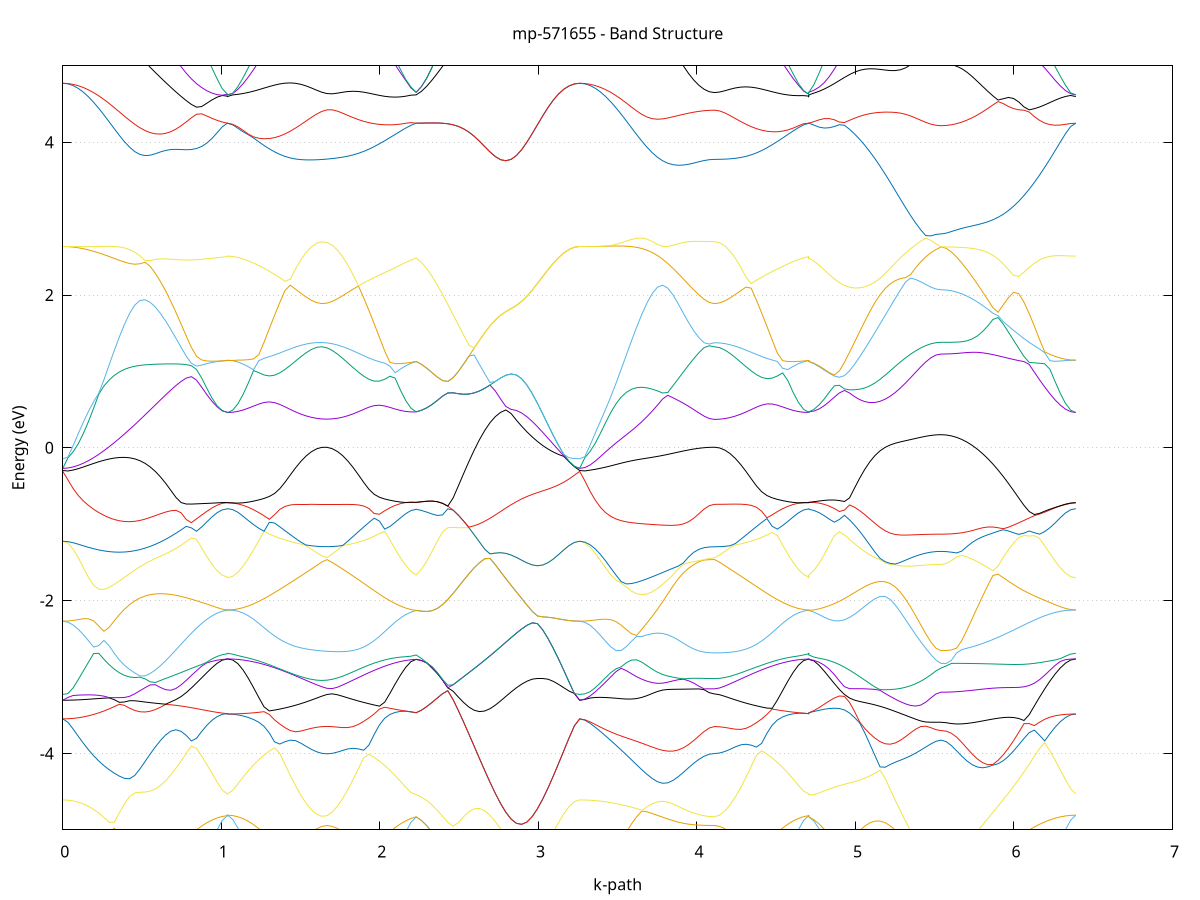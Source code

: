 set title 'mp-571655 - Band Structure'
set xlabel 'k-path'
set ylabel 'Energy (eV)'
set grid y
set yrange [-5:5]
set terminal png size 800,600
set output 'mp-571655_bands_gnuplot.png'
plot '-' using 1:2 with lines notitle, '-' using 1:2 with lines notitle, '-' using 1:2 with lines notitle, '-' using 1:2 with lines notitle, '-' using 1:2 with lines notitle, '-' using 1:2 with lines notitle, '-' using 1:2 with lines notitle, '-' using 1:2 with lines notitle, '-' using 1:2 with lines notitle, '-' using 1:2 with lines notitle, '-' using 1:2 with lines notitle, '-' using 1:2 with lines notitle, '-' using 1:2 with lines notitle, '-' using 1:2 with lines notitle, '-' using 1:2 with lines notitle, '-' using 1:2 with lines notitle, '-' using 1:2 with lines notitle, '-' using 1:2 with lines notitle, '-' using 1:2 with lines notitle, '-' using 1:2 with lines notitle, '-' using 1:2 with lines notitle, '-' using 1:2 with lines notitle, '-' using 1:2 with lines notitle, '-' using 1:2 with lines notitle, '-' using 1:2 with lines notitle, '-' using 1:2 with lines notitle, '-' using 1:2 with lines notitle, '-' using 1:2 with lines notitle, '-' using 1:2 with lines notitle, '-' using 1:2 with lines notitle, '-' using 1:2 with lines notitle, '-' using 1:2 with lines notitle, '-' using 1:2 with lines notitle, '-' using 1:2 with lines notitle, '-' using 1:2 with lines notitle, '-' using 1:2 with lines notitle, '-' using 1:2 with lines notitle, '-' using 1:2 with lines notitle, '-' using 1:2 with lines notitle, '-' using 1:2 with lines notitle, '-' using 1:2 with lines notitle, '-' using 1:2 with lines notitle, '-' using 1:2 with lines notitle, '-' using 1:2 with lines notitle, '-' using 1:2 with lines notitle, '-' using 1:2 with lines notitle, '-' using 1:2 with lines notitle, '-' using 1:2 with lines notitle, '-' using 1:2 with lines notitle, '-' using 1:2 with lines notitle, '-' using 1:2 with lines notitle, '-' using 1:2 with lines notitle, '-' using 1:2 with lines notitle, '-' using 1:2 with lines notitle
0.000000 -16.796728
0.032440 -16.796128
0.064880 -16.794428
0.097320 -16.791528
0.129759 -16.787528
0.162199 -16.782428
0.194639 -16.776428
0.227079 -16.769428
0.259519 -16.761628
0.291959 -16.753128
0.324399 -16.743928
0.356838 -16.734228
0.389278 -16.724128
0.421718 -16.713628
0.454158 -16.703028
0.486598 -16.692428
0.519038 -16.681728
0.551478 -16.671328
0.583918 -16.661028
0.616357 -16.651128
0.648797 -16.641728
0.681237 -16.632728
0.713677 -16.624328
0.746117 -16.616528
0.778557 -16.609528
0.810997 -16.603128
0.843436 -16.597528
0.875876 -16.592728
0.908316 -16.588728
0.940756 -16.585628
0.973196 -16.583328
1.005636 -16.581828
1.038076 -16.581228
1.038076 -16.581228
1.038076 -16.581028
1.038076 -16.581028
1.071155 -16.581528
1.104234 -16.582828
1.137313 -16.585028
1.170392 -16.587928
1.203471 -16.591628
1.236550 -16.595728
1.269629 -16.600428
1.302708 -16.605328
1.335787 -16.610428
1.368866 -16.615428
1.401945 -16.620328
1.435024 -16.624928
1.468103 -16.629128
1.501182 -16.632828
1.534261 -16.635828
1.567340 -16.638128
1.600419 -16.639728
1.633498 -16.640428
1.666577 -16.640328
1.699656 -16.639428
1.732735 -16.637728
1.765814 -16.635328
1.798893 -16.632128
1.831972 -16.628428
1.865051 -16.624128
1.898130 -16.619428
1.931209 -16.614528
1.964288 -16.609528
1.997367 -16.604528
2.030446 -16.599628
2.063525 -16.595128
2.096604 -16.591028
2.129683 -16.587628
2.162762 -16.584828
2.195841 -16.582928
2.228920 -16.581828
2.228920 -16.581828
2.262195 -16.583428
2.295469 -16.586028
2.328744 -16.589328
2.362018 -16.593428
2.395293 -16.598028
2.428568 -16.603228
2.461842 -16.608828
2.495117 -16.614728
2.528391 -16.621028
2.561666 -16.627528
2.594940 -16.634428
2.628215 -16.641728
2.661490 -16.649428
2.694764 -16.657528
2.728039 -16.666228
2.761313 -16.675428
2.794588 -16.685128
2.827862 -16.695328
2.861137 -16.705928
2.894411 -16.716728
2.927686 -16.727728
2.960961 -16.738628
2.994235 -16.749128
3.027510 -16.759128
3.060784 -16.768328
3.094059 -16.776528
3.127333 -16.783628
3.160608 -16.789228
3.193883 -16.793428
3.227157 -16.795928
3.260432 -16.796728
3.260432 -16.796728
3.293137 -16.796128
3.325842 -16.794528
3.358547 -16.791628
3.391253 -16.787828
3.423958 -16.782928
3.456663 -16.777128
3.489369 -16.770428
3.522074 -16.763028
3.554779 -16.754928
3.587484 -16.746328
3.620190 -16.737328
3.652895 -16.727928
3.685600 -16.718528
3.718305 -16.709128
3.751011 -16.699828
3.783716 -16.690828
3.816421 -16.682228
3.849127 -16.674128
3.881832 -16.666728
3.914537 -16.660028
3.947242 -16.654228
3.979948 -16.649328
4.012653 -16.645528
4.045358 -16.642728
4.078064 -16.641028
4.110769 -16.640428
4.110769 -16.640428
4.143848 -16.640028
4.176927 -16.638828
4.210006 -16.636728
4.243085 -16.634028
4.276164 -16.630628
4.309243 -16.626628
4.342322 -16.622128
4.375401 -16.617328
4.408480 -16.612328
4.441559 -16.607328
4.474638 -16.602328
4.507717 -16.597628
4.540796 -16.593228
4.573875 -16.589328
4.606954 -16.586128
4.640033 -16.583628
4.673112 -16.582028
4.706191 -16.581228
4.706191 -16.581228
4.706191 -16.581828
4.706191 -16.581828
4.738256 -16.583128
4.770321 -16.585328
4.802386 -16.588328
4.834451 -16.592028
4.866516 -16.596328
4.898581 -16.601328
4.930646 -16.606728
4.962711 -16.612628
4.994776 -16.618928
5.026841 -16.625328
5.058906 -16.632028
5.090971 -16.638728
5.123036 -16.645428
5.155101 -16.651928
5.187166 -16.658328
5.219231 -16.664528
5.251295 -16.670228
5.283360 -16.675628
5.315425 -16.680528
5.347490 -16.684928
5.379555 -16.688728
5.411620 -16.691928
5.443685 -16.694428
5.475750 -16.696228
5.507815 -16.697228
5.539880 -16.697628
5.539880 -16.697628
5.572585 -16.697228
5.605291 -16.695928
5.637996 -16.693928
5.670701 -16.691028
5.703407 -16.687428
5.736112 -16.683128
5.768817 -16.678128
5.801522 -16.672628
5.834228 -16.666628
5.866933 -16.660328
5.899638 -16.653628
5.932343 -16.646628
5.965049 -16.639628
5.997754 -16.632628
6.030459 -16.625728
6.063165 -16.618928
6.095870 -16.612528
6.128575 -16.606428
6.161280 -16.600828
6.193986 -16.595828
6.226691 -16.591428
6.259396 -16.587728
6.292101 -16.584828
6.324807 -16.582728
6.357512 -16.581428
6.390217 -16.581028
e
0.000000 -14.380828
0.032440 -14.382328
0.064880 -14.386528
0.097320 -14.393328
0.129759 -14.402428
0.162199 -14.413628
0.194639 -14.426528
0.227079 -14.440628
0.259519 -14.455628
0.291959 -14.471128
0.324399 -14.486828
0.356838 -14.502528
0.389278 -14.517828
0.421718 -14.532628
0.454158 -14.546828
0.486598 -14.560128
0.519038 -14.572528
0.551478 -14.583928
0.583918 -14.594328
0.616357 -14.603728
0.648797 -14.612128
0.681237 -14.619528
0.713677 -14.626028
0.746117 -14.631628
0.778557 -14.636428
0.810997 -14.640528
0.843436 -14.643928
0.875876 -14.646828
0.908316 -14.649228
0.940756 -14.651228
0.973196 -14.652728
1.005636 -14.654028
1.038076 -14.655028
1.038076 -14.655028
1.038076 -14.655828
1.038076 -14.655828
1.071155 -14.655228
1.104234 -14.653428
1.137313 -14.650428
1.170392 -14.646328
1.203471 -14.641228
1.236550 -14.635328
1.269629 -14.628728
1.302708 -14.621528
1.335787 -14.613928
1.368866 -14.606228
1.401945 -14.598428
1.435024 -14.590928
1.468103 -14.583728
1.501182 -14.577128
1.534261 -14.571328
1.567340 -14.566528
1.600419 -14.562828
1.633498 -14.560328
1.666577 -14.559228
1.699656 -14.559428
1.732735 -14.561028
1.765814 -14.563928
1.798893 -14.568128
1.831972 -14.573428
1.865051 -14.579628
1.898130 -14.586628
1.931209 -14.594128
1.964288 -14.601928
1.997367 -14.609928
2.030446 -14.617828
2.063525 -14.625428
2.096604 -14.632528
2.129683 -14.638928
2.162762 -14.644528
2.195841 -14.649028
2.228920 -14.652528
2.228920 -14.652528
2.262195 -14.645428
2.295469 -14.634928
2.328744 -14.622028
2.362018 -14.608028
2.395293 -14.594628
2.428568 -14.583628
2.461842 -14.576828
2.495117 -14.575928
2.528391 -14.581428
2.561666 -14.593328
2.594940 -14.610128
2.628215 -14.630128
2.661490 -14.651328
2.694764 -14.671628
2.728039 -14.689428
2.761313 -14.703228
2.794588 -14.712128
2.827862 -14.715228
2.861137 -14.712128
2.894411 -14.702528
2.927686 -14.686428
2.960961 -14.664128
2.994235 -14.635928
3.027510 -14.602628
3.060784 -14.565128
3.094059 -14.524928
3.127333 -14.483828
3.160608 -14.444928
3.193883 -14.411728
3.227157 -14.389028
3.260432 -14.380828
3.260432 -14.380828
3.293137 -14.381528
3.325842 -14.383528
3.358547 -14.386828
3.391253 -14.391428
3.423958 -14.397128
3.456663 -14.404028
3.489369 -14.411828
3.522074 -14.420428
3.554779 -14.429828
3.587484 -14.439828
3.620190 -14.450228
3.652895 -14.460828
3.685600 -14.471528
3.718305 -14.482228
3.751011 -14.492828
3.783716 -14.502928
3.816421 -14.512528
3.849127 -14.521628
3.881832 -14.529828
3.914537 -14.537228
3.947242 -14.543628
3.979948 -14.549028
4.012653 -14.553328
4.045358 -14.556428
4.078064 -14.558228
4.110769 -14.558928
4.110769 -14.558928
4.143848 -14.559628
4.176927 -14.561628
4.210006 -14.564928
4.243085 -14.569428
4.276164 -14.575028
4.309243 -14.581428
4.342322 -14.588528
4.375401 -14.596028
4.408480 -14.603928
4.441559 -14.611828
4.474638 -14.619528
4.507717 -14.626928
4.540796 -14.633828
4.573875 -14.640028
4.606954 -14.645328
4.640033 -14.649728
4.673112 -14.652928
4.706191 -14.655028
4.706191 -14.655028
4.706191 -14.652528
4.706191 -14.652528
4.738256 -14.647328
4.770321 -14.640028
4.802386 -14.630828
4.834451 -14.620328
4.866516 -14.608928
4.898581 -14.597428
4.930646 -14.586428
4.962711 -14.576728
4.994776 -14.569128
5.026841 -14.564428
5.058906 -14.563128
5.090971 -14.565528
5.123036 -14.571428
5.155101 -14.580628
5.187166 -14.592528
5.219231 -14.606328
5.251295 -14.621328
5.283360 -14.636628
5.315425 -14.651628
5.347490 -14.665728
5.379555 -14.678428
5.411620 -14.689328
5.443685 -14.698128
5.475750 -14.704628
5.507815 -14.708528
5.539880 -14.709828
5.539880 -14.709828
5.572585 -14.709528
5.605291 -14.708628
5.637996 -14.707228
5.670701 -14.705228
5.703407 -14.702728
5.736112 -14.699828
5.768817 -14.696728
5.801522 -14.693228
5.834228 -14.689628
5.866933 -14.686028
5.899638 -14.682328
5.932343 -14.678828
5.965049 -14.675428
5.997754 -14.672228
6.030459 -14.669328
6.063165 -14.666628
6.095870 -14.664328
6.128575 -14.662328
6.161280 -14.660628
6.193986 -14.659328
6.226691 -14.658128
6.259396 -14.657328
6.292101 -14.656628
6.324807 -14.656228
6.357512 -14.655928
6.390217 -14.655828
e
0.000000 -13.663328
0.032440 -13.661928
0.064880 -13.658028
0.097320 -13.651628
0.129759 -13.643028
0.162199 -13.632328
0.194639 -13.620028
0.227079 -13.606128
0.259519 -13.591128
0.291959 -13.575128
0.324399 -13.558328
0.356838 -13.541028
0.389278 -13.523228
0.421718 -13.505028
0.454158 -13.486728
0.486598 -13.468328
0.519038 -13.449928
0.551478 -13.431528
0.583918 -13.413428
0.616357 -13.395628
0.648797 -13.378328
0.681237 -13.361628
0.713677 -13.345528
0.746117 -13.330228
0.778557 -13.315928
0.810997 -13.302728
0.843436 -13.290528
0.875876 -13.279628
0.908316 -13.270028
0.940756 -13.261828
0.973196 -13.255028
1.005636 -13.249628
1.038076 -13.245728
1.038076 -13.245728
1.038076 -13.242628
1.038076 -13.242628
1.071155 -13.245128
1.104234 -13.252528
1.137313 -13.264428
1.170392 -13.280528
1.203471 -13.299928
1.236550 -13.322128
1.269629 -13.346228
1.302708 -13.371528
1.335787 -13.397328
1.368866 -13.422928
1.401945 -13.447728
1.435024 -13.471128
1.468103 -13.492628
1.501182 -13.511728
1.534261 -13.528128
1.567340 -13.541428
1.600419 -13.551328
1.633498 -13.557728
1.666577 -13.560328
1.699656 -13.559128
1.732735 -13.554128
1.765814 -13.545428
1.798893 -13.533228
1.831972 -13.517728
1.865051 -13.499328
1.898130 -13.478328
1.931209 -13.455128
1.964288 -13.430428
1.997367 -13.404728
2.030446 -13.378628
2.063525 -13.352828
2.096604 -13.328128
2.129683 -13.305228
2.162762 -13.284928
2.195841 -13.267928
2.228920 -13.254928
2.228920 -13.254928
2.262195 -13.280828
2.295469 -13.317828
2.328744 -13.361428
2.362018 -13.407228
2.395293 -13.450628
2.428568 -13.487628
2.461842 -13.514528
2.495117 -13.528628
2.528391 -13.528528
2.561666 -13.514128
2.594940 -13.486728
2.628215 -13.448628
2.661490 -13.402728
2.694764 -13.352228
2.728039 -13.300828
2.761313 -13.252228
2.794588 -13.210428
2.827862 -13.179128
2.861137 -13.161928
2.894411 -13.161228
2.927686 -13.177728
2.960961 -13.210528
2.994235 -13.257328
3.027510 -13.314728
3.060784 -13.378828
3.094059 -13.445728
3.127333 -13.511228
3.160608 -13.570828
3.193883 -13.619528
3.227157 -13.651828
3.260432 -13.663328
3.260432 -13.663328
3.293137 -13.663128
3.325842 -13.662528
3.358547 -13.661528
3.391253 -13.660228
3.423958 -13.658428
3.456663 -13.656128
3.489369 -13.653428
3.522074 -13.650228
3.554779 -13.646528
3.587484 -13.642228
3.620190 -13.637528
3.652895 -13.632228
3.685600 -13.626528
3.718305 -13.620328
3.751011 -13.613828
3.783716 -13.607128
3.816421 -13.600328
3.849127 -13.593528
3.881832 -13.586928
3.914537 -13.580728
3.947242 -13.575028
3.979948 -13.570128
4.012653 -13.566128
4.045358 -13.563128
4.078064 -13.561328
4.110769 -13.560728
4.110769 -13.560728
4.143848 -13.558828
4.176927 -13.553128
4.210006 -13.543828
4.243085 -13.531028
4.276164 -13.515128
4.309243 -13.496228
4.342322 -13.475028
4.375401 -13.451728
4.408480 -13.426928
4.441559 -13.401228
4.474638 -13.375228
4.507717 -13.349628
4.540796 -13.325228
4.573875 -13.302628
4.606954 -13.282728
4.640033 -13.266228
4.673112 -13.253728
4.706191 -13.245728
4.706191 -13.245728
4.706191 -13.254928
4.706191 -13.254928
4.738256 -13.274028
4.770321 -13.300428
4.802386 -13.332128
4.834451 -13.367128
4.866516 -13.403428
4.898581 -13.439128
4.930646 -13.472128
4.962711 -13.501028
4.994776 -13.524028
5.026841 -13.540128
5.058906 -13.548328
5.090971 -13.548228
5.123036 -13.539728
5.155101 -13.523428
5.187166 -13.500028
5.219231 -13.470728
5.251295 -13.436728
5.283360 -13.399428
5.315425 -13.360628
5.347490 -13.321728
5.379555 -13.284528
5.411620 -13.250828
5.443685 -13.222328
5.475750 -13.200528
5.507815 -13.186828
5.539880 -13.182228
5.539880 -13.182228
5.572585 -13.182628
5.605291 -13.183928
5.637996 -13.185928
5.670701 -13.188728
5.703407 -13.192128
5.736112 -13.195928
5.768817 -13.200228
5.801522 -13.204728
5.834228 -13.209228
5.866933 -13.213828
5.899638 -13.218228
5.932343 -13.222328
5.965049 -13.226128
5.997754 -13.229528
6.030459 -13.232528
6.063165 -13.235028
6.095870 -13.237028
6.128575 -13.238728
6.161280 -13.239928
6.193986 -13.240928
6.226691 -13.241528
6.259396 -13.242028
6.292101 -13.242328
6.324807 -13.242528
6.357512 -13.242528
6.390217 -13.242628
e
0.000000 -9.919028
0.032440 -9.928328
0.064880 -9.953728
0.097320 -9.990228
0.129759 -10.033928
0.162199 -10.082028
0.194639 -10.133128
0.227079 -10.186128
0.259519 -10.240528
0.291959 -10.295728
0.324399 -10.351328
0.356838 -10.407128
0.389278 -10.462628
0.421718 -10.517628
0.454158 -10.571828
0.486598 -10.625028
0.519038 -10.677028
0.551478 -10.727428
0.583918 -10.776028
0.616357 -10.822728
0.648797 -10.867228
0.681237 -10.909528
0.713677 -10.949228
0.746117 -10.986328
0.778557 -11.020628
0.810997 -11.052028
0.843436 -11.080428
0.875876 -11.105528
0.908316 -11.127528
0.940756 -11.146028
0.973196 -11.161128
1.005636 -11.172728
1.038076 -11.180628
1.038076 -11.180628
1.038076 -11.186728
1.038076 -11.186728
1.071155 -11.181628
1.104234 -11.166228
1.137313 -11.141128
1.170392 -11.106628
1.203471 -11.063528
1.236550 -11.012428
1.269629 -10.954128
1.302708 -10.889428
1.335787 -10.819028
1.368866 -10.743428
1.401945 -10.663528
1.435024 -10.579528
1.468103 -10.492228
1.501182 -10.402028
1.534261 -10.309228
1.567340 -10.214428
1.600419 -10.117928
1.633498 -10.020428
1.666577 -9.930828
1.699656 -10.007728
1.732735 -10.104928
1.765814 -10.201328
1.798893 -10.296128
1.831972 -10.389028
1.865051 -10.479428
1.898130 -10.567128
1.931209 -10.651428
1.964288 -10.731928
1.997367 -10.808228
2.030446 -10.879428
2.063525 -10.945028
2.096604 -11.004328
2.129683 -11.056428
2.162762 -11.100728
2.195841 -11.136328
2.228920 -11.162628
2.228920 -11.162628
2.262195 -11.110028
2.295469 -11.030928
2.328744 -10.928828
2.362018 -10.807428
2.395293 -10.670228
2.428568 -10.520328
2.461842 -10.360128
2.495117 -10.192228
2.528391 -10.018828
2.561666 -9.928828
2.594940 -10.088528
2.628215 -10.244028
2.661490 -10.391928
2.694764 -10.529828
2.728039 -10.655128
2.761313 -10.764628
2.794588 -10.855028
2.827862 -10.922928
2.861137 -10.965228
2.894411 -10.979828
2.927686 -10.966028
2.960961 -10.924828
2.994235 -10.858528
3.027510 -10.770328
3.060784 -10.663828
3.094059 -10.542428
3.127333 -10.409628
3.160608 -10.268828
3.193883 -10.125228
3.227157 -9.990928
3.260432 -9.919028
3.260432 -9.919028
3.293137 -9.919628
3.325842 -9.921428
3.358547 -9.924428
3.391253 -9.928428
3.423958 -9.933528
3.456663 -9.939528
3.489369 -9.946328
3.522074 -9.953628
3.554779 -9.961328
3.587484 -9.969228
3.620190 -9.977028
3.652895 -9.984628
3.685600 -9.991528
3.718305 -9.997728
3.751011 -10.002628
3.783716 -10.006228
3.816421 -10.007928
3.849127 -10.007528
3.881832 -10.004828
3.914537 -9.999328
3.947242 -9.990928
3.979948 -9.979528
4.012653 -9.965428
4.045358 -9.949728
4.078064 -9.935828
4.110769 -9.929728
4.110769 -9.929728
4.143848 -10.014328
4.176927 -10.111728
4.210006 -10.208128
4.243085 -10.303028
4.276164 -10.395828
4.309243 -10.486128
4.342322 -10.573628
4.375401 -10.657728
4.408480 -10.737928
4.441559 -10.813828
4.474638 -10.884728
4.507717 -10.949828
4.540796 -11.008628
4.573875 -11.060228
4.606954 -11.103928
4.640033 -11.139028
4.673112 -11.164728
4.706191 -11.180628
4.706191 -11.180628
4.706191 -11.162628
4.706191 -11.162628
4.738256 -11.124028
4.770321 -11.068528
4.802386 -10.998028
4.834451 -10.914228
4.866516 -10.819128
4.898581 -10.714228
4.930646 -10.601428
4.962711 -10.482128
4.994776 -10.358128
5.026841 -10.231328
5.058906 -10.104428
5.090971 -9.987428
5.123036 -9.997428
5.155101 -10.113228
5.187166 -10.233528
5.219231 -10.351328
5.251295 -10.464628
5.283360 -10.572128
5.315425 -10.672328
5.347490 -10.763828
5.379555 -10.845328
5.411620 -10.914928
5.443685 -10.971328
5.475750 -11.012928
5.507815 -11.038428
5.539880 -11.047028
5.539880 -11.047028
5.572585 -11.047728
5.605291 -11.049828
5.637996 -11.053228
5.670701 -11.057828
5.703407 -11.063628
5.736112 -11.070328
5.768817 -11.077828
5.801522 -11.086028
5.834228 -11.094528
5.866933 -11.103328
5.899638 -11.112228
5.932343 -11.120928
5.965049 -11.129428
5.997754 -11.137628
6.030459 -11.145328
6.063165 -11.152428
6.095870 -11.158928
6.128575 -11.164828
6.161280 -11.169928
6.193986 -11.174428
6.226691 -11.178228
6.259396 -11.181328
6.292101 -11.183628
6.324807 -11.185328
6.357512 -11.186428
6.390217 -11.186728
e
0.000000 -9.624028
0.032440 -9.616228
0.064880 -9.595228
0.097320 -9.565828
0.129759 -9.532228
0.162199 -9.496528
0.194639 -9.460228
0.227079 -9.424028
0.259519 -9.388228
0.291959 -9.353228
0.324399 -9.319128
0.356838 -9.286328
0.389278 -9.255128
0.421718 -9.226428
0.454158 -9.201228
0.486598 -9.181628
0.519038 -9.170128
0.551478 -9.169828
0.583918 -9.182028
0.616357 -9.204428
0.648797 -9.232128
0.681237 -9.260228
0.713677 -9.285328
0.746117 -9.305428
0.778557 -9.319328
0.810997 -9.326928
0.843436 -9.328228
0.875876 -9.324028
0.908316 -9.315728
0.940756 -9.304628
0.973196 -9.292928
1.005636 -9.282628
1.038076 -9.275228
1.038076 -9.275228
1.038076 -9.274928
1.038076 -9.274928
1.071155 -9.281128
1.104234 -9.299228
1.137313 -9.327228
1.170392 -9.362628
1.203471 -9.402828
1.236550 -9.445628
1.269629 -9.489128
1.302708 -9.532028
1.335787 -9.573128
1.368866 -9.611628
1.401945 -9.646928
1.435024 -9.678528
1.468103 -9.706128
1.501182 -9.729328
1.534261 -9.748028
1.567340 -9.762028
1.600419 -9.771228
1.633498 -9.807028
1.666577 -9.897028
1.699656 -9.819428
1.732735 -9.759028
1.765814 -9.743928
1.798893 -9.724128
1.831972 -9.699828
1.865051 -9.671228
1.898130 -9.638628
1.931209 -9.602528
1.964288 -9.563228
1.997367 -9.521628
2.030446 -9.478428
2.063525 -9.434828
2.096604 -9.392328
2.129683 -9.352828
2.162762 -9.318528
2.195841 -9.292228
2.228920 -9.276228
2.228920 -9.276228
2.262195 -9.278928
2.295469 -9.282628
2.328744 -9.286728
2.362018 -9.290328
2.395293 -9.292928
2.428568 -9.293528
2.461842 -9.431128
2.495117 -9.596128
2.528391 -9.761828
2.561666 -9.838828
2.594940 -9.661028
2.628215 -9.482528
2.661490 -9.307128
2.694764 -9.172628
2.728039 -9.137528
2.761313 -9.097528
2.794588 -9.052828
2.827862 -9.003228
2.861137 -8.949028
2.894411 -8.890428
2.927686 -8.827528
2.960961 -8.760928
2.994235 -8.690928
3.027510 -8.714528
3.060784 -8.831928
3.094059 -8.965228
3.127333 -9.109528
3.160608 -9.260128
3.193883 -9.411428
3.227157 -9.550528
3.260432 -9.624028
3.260432 -9.624028
3.293137 -9.625328
3.325842 -9.629028
3.358547 -9.635128
3.391253 -9.643428
3.423958 -9.653828
3.456663 -9.665928
3.489369 -9.679528
3.522074 -9.694428
3.554779 -9.710228
3.587484 -9.726528
3.620190 -9.743228
3.652895 -9.760028
3.685600 -9.776528
3.718305 -9.792628
3.751011 -9.808028
3.783716 -9.822628
3.816421 -9.836328
3.849127 -9.848828
3.881832 -9.860128
3.914537 -9.870128
3.947242 -9.878728
3.979948 -9.885828
4.012653 -9.891328
4.045358 -9.895428
4.078064 -9.897828
4.110769 -9.898628
4.110769 -9.898628
4.143848 -9.813428
4.176927 -9.766828
4.210006 -9.754628
4.243085 -9.737728
4.276164 -9.716228
4.309243 -9.690228
4.342322 -9.660128
4.375401 -9.626128
4.408480 -9.588828
4.441559 -9.548528
4.474638 -9.506228
4.507717 -9.462728
4.540796 -9.419428
4.573875 -9.377928
4.606954 -9.340228
4.640033 -9.308928
4.673112 -9.286528
4.706191 -9.275228
4.706191 -9.275228
4.706191 -9.276228
4.706191 -9.276228
4.738256 -9.287828
4.770321 -9.305928
4.802386 -9.328428
4.834451 -9.353328
4.866516 -9.378828
4.898581 -9.403828
4.930646 -9.428728
4.962711 -9.458428
4.994776 -9.512628
5.026841 -9.608628
5.058906 -9.724728
5.090971 -9.838128
5.123036 -9.830028
5.155101 -9.723728
5.187166 -9.624028
5.219231 -9.539128
5.251295 -9.467028
5.283360 -9.402728
5.315425 -9.341828
5.347490 -9.281828
5.379555 -9.222328
5.411620 -9.164028
5.443685 -9.109628
5.475750 -9.063428
5.507815 -9.031328
5.539880 -9.019728
5.539880 -9.019728
5.572585 -9.023428
5.605291 -9.034528
5.637996 -9.052328
5.670701 -9.076028
5.703407 -9.104228
5.736112 -9.135728
5.768817 -9.168928
5.801522 -9.202428
5.834228 -9.235028
5.866933 -9.265528
5.899638 -9.293028
5.932343 -9.316928
5.965049 -9.336428
5.997754 -9.351328
6.030459 -9.361228
6.063165 -9.366228
6.095870 -9.366328
6.128575 -9.361728
6.161280 -9.353128
6.193986 -9.341228
6.226691 -9.327028
6.259396 -9.311928
6.292101 -9.297628
6.324807 -9.285628
6.357512 -9.277628
6.390217 -9.274928
e
0.000000 -8.232628
0.032440 -8.242928
0.064880 -8.272328
0.097320 -8.316528
0.129759 -8.370728
0.162199 -8.431128
0.194639 -8.494628
0.227079 -8.559028
0.259519 -8.622928
0.291959 -8.685228
0.324399 -8.745228
0.356838 -8.802428
0.389278 -8.856428
0.421718 -8.906928
0.454158 -8.953828
0.486598 -8.996928
0.519038 -9.036228
0.551478 -9.071728
0.583918 -9.103428
0.616357 -9.131528
0.648797 -9.156028
0.681237 -9.177228
0.713677 -9.195228
0.746117 -9.210328
0.778557 -9.222928
0.810997 -9.233328
0.843436 -9.241928
0.875876 -9.249028
0.908316 -9.255128
0.940756 -9.260528
0.973196 -9.265528
1.005636 -9.270428
1.038076 -9.275228
1.038076 -9.275228
1.038076 -9.274828
1.038076 -9.274828
1.071155 -9.270528
1.104234 -9.257628
1.137313 -9.236028
1.170392 -9.205828
1.203471 -9.166828
1.236550 -9.119028
1.269629 -9.062728
1.302708 -8.998028
1.335787 -8.965928
1.368866 -9.046428
1.401945 -9.133328
1.435024 -9.223928
1.468103 -9.317328
1.501182 -9.413028
1.534261 -9.510428
1.567340 -9.608928
1.600419 -9.708028
1.633498 -9.775528
1.666577 -9.774928
1.699656 -9.769428
1.732735 -9.720428
1.765814 -9.621128
1.798893 -9.522528
1.831972 -9.425028
1.865051 -9.329028
1.898130 -9.235328
1.931209 -9.144328
1.964288 -9.056628
1.997367 -9.011228
2.030446 -9.074528
2.063525 -9.129528
2.096604 -9.175928
2.129683 -9.213828
2.162762 -9.243228
2.195841 -9.264028
2.228920 -9.276228
2.228920 -9.276228
2.262195 -9.278928
2.295469 -9.282628
2.328744 -9.286728
2.362018 -9.290328
2.395293 -9.292828
2.428568 -9.293528
2.461842 -9.291628
2.495117 -9.286728
2.528391 -9.278328
2.561666 -9.265928
2.594940 -9.249428
2.628215 -9.228428
2.661490 -9.202928
2.694764 -9.172628
2.728039 -9.137528
2.761313 -9.097528
2.794588 -9.052728
2.827862 -9.003228
2.861137 -8.949028
2.894411 -8.890428
2.927686 -8.827528
2.960961 -8.760828
2.994235 -8.690928
3.027510 -8.618528
3.060784 -8.544728
3.094059 -8.471128
3.127333 -8.400128
3.160608 -8.335328
3.193883 -8.281728
3.227157 -8.245528
3.260432 -8.232628
3.260432 -8.232628
3.293137 -8.236828
3.325842 -8.248828
3.358547 -8.267428
3.391253 -8.290928
3.423958 -8.317828
3.456663 -8.347628
3.489369 -8.380828
3.522074 -8.419728
3.554779 -8.468228
3.587484 -8.531328
3.620190 -8.611328
3.652895 -8.705628
3.685600 -8.808728
3.718305 -8.915428
3.751011 -9.021828
3.783716 -9.125628
3.816421 -9.225228
3.849127 -9.319428
3.881832 -9.407428
3.914537 -9.488628
3.947242 -9.562328
3.979948 -9.628128
4.012653 -9.685128
4.045358 -9.731628
4.078064 -9.764328
4.110769 -9.776628
4.110769 -9.776628
4.143848 -9.774128
4.176927 -9.714428
4.210006 -9.615128
4.243085 -9.516528
4.276164 -9.419028
4.309243 -9.323228
4.342322 -9.229528
4.375401 -9.138628
4.408480 -9.051228
4.441559 -8.971628
4.474638 -9.036428
4.507717 -9.096428
4.540796 -9.147828
4.573875 -9.190528
4.606954 -9.224628
4.640033 -9.250128
4.673112 -9.266928
4.706191 -9.275228
4.706191 -9.275228
4.706191 -9.276228
4.706191 -9.276228
4.738256 -9.269028
4.770321 -9.257028
4.802386 -9.240028
4.834451 -9.218228
4.866516 -9.191628
4.898581 -9.160128
4.930646 -9.174628
4.962711 -9.282428
4.994776 -9.362928
5.026841 -9.396328
5.058906 -9.400728
5.090971 -9.388628
5.123036 -9.361628
5.155101 -9.317628
5.187166 -9.253228
5.219231 -9.167628
5.251295 -9.065128
5.283360 -8.953328
5.315425 -8.838928
5.347490 -8.727528
5.379555 -8.623428
5.411620 -8.530428
5.443685 -8.451928
5.475750 -8.390628
5.507815 -8.348328
5.539880 -8.330728
5.539880 -8.330728
5.572585 -8.340628
5.605291 -8.369028
5.637996 -8.412628
5.670701 -8.467228
5.703407 -8.529028
5.736112 -8.594728
5.768817 -8.662128
5.801522 -8.729228
5.834228 -8.794628
5.866933 -8.857428
5.899638 -8.916828
5.932343 -8.972128
5.965049 -9.022928
5.997754 -9.068828
6.030459 -9.109828
6.063165 -9.145728
6.095870 -9.176428
6.128575 -9.202228
6.161280 -9.223228
6.193986 -9.239828
6.226691 -9.252428
6.259396 -9.261628
6.292101 -9.268028
6.324807 -9.272028
6.357512 -9.274228
6.390217 -9.274828
e
0.000000 -8.232628
0.032440 -8.228628
0.064880 -8.216728
0.097320 -8.197228
0.129759 -8.171028
0.162199 -8.139528
0.194639 -8.106428
0.227079 -8.080628
0.259519 -8.082428
0.291959 -8.131628
0.324399 -8.216128
0.356838 -8.313828
0.389278 -8.413028
0.421718 -8.507928
0.454158 -8.595128
0.486598 -8.671128
0.519038 -8.732428
0.551478 -8.775328
0.583918 -8.798228
0.616357 -8.803128
0.648797 -8.794728
0.681237 -8.777828
0.713677 -8.756128
0.746117 -8.731728
0.778557 -8.706328
0.810997 -8.680828
0.843436 -8.656028
0.875876 -8.632428
0.908316 -8.610328
0.940756 -8.590428
0.973196 -8.573228
1.005636 -8.559428
1.038076 -8.549928
1.038076 -8.549928
1.038076 -8.542828
1.038076 -8.542828
1.071155 -8.549128
1.104234 -8.567528
1.137313 -8.597428
1.170392 -8.637828
1.203471 -8.687628
1.236550 -8.745928
1.269629 -8.811528
1.302708 -8.883328
1.335787 -8.919628
1.368866 -8.839828
1.401945 -8.749428
1.435024 -8.651028
1.468103 -8.544928
1.501182 -8.431928
1.534261 -8.312628
1.567340 -8.188128
1.600419 -8.060128
1.633498 -7.933328
1.666577 -7.969528
1.699656 -8.096228
1.732735 -8.222028
1.765814 -8.343928
1.798893 -8.460528
1.831972 -8.570928
1.865051 -8.674428
1.898130 -8.770528
1.931209 -8.858828
1.964288 -8.938928
1.997367 -8.972528
2.030446 -8.893828
2.063525 -8.820328
2.096604 -8.753428
2.129683 -8.693828
2.162762 -8.642828
2.195841 -8.601428
2.228920 -8.570828
2.228920 -8.570828
2.262195 -8.631328
2.295469 -8.721128
2.328744 -8.834928
2.362018 -8.967328
2.395293 -9.113528
2.428568 -9.269228
2.461842 -9.291628
2.495117 -9.286728
2.528391 -9.278228
2.561666 -9.265928
2.594940 -9.249428
2.628215 -9.228428
2.661490 -9.202928
2.694764 -9.137928
2.728039 -8.978728
2.761313 -8.833928
2.794588 -8.708828
2.827862 -8.609228
2.861137 -8.540528
2.894411 -8.506828
2.927686 -8.509828
2.960961 -8.548128
2.994235 -8.618128
3.027510 -8.618528
3.060784 -8.544728
3.094059 -8.471128
3.127333 -8.400128
3.160608 -8.335328
3.193883 -8.281728
3.227157 -8.245528
3.260432 -8.232628
3.260432 -8.232628
3.293137 -8.232728
3.325842 -8.232928
3.358547 -8.232828
3.391253 -8.231528
3.423958 -8.228328
3.456663 -8.222628
3.489369 -8.213828
3.522074 -8.201628
3.554779 -8.185928
3.587484 -8.166828
3.620190 -8.144528
3.652895 -8.150628
3.685600 -8.165328
3.718305 -8.166228
3.751011 -8.156928
3.783716 -8.139828
3.816421 -8.116828
3.849127 -8.089428
3.881832 -8.059228
3.914537 -8.027628
3.947242 -7.996228
3.979948 -7.966828
4.012653 -7.941328
4.045358 -7.921428
4.078064 -7.908728
4.110769 -7.904428
4.110769 -7.904428
4.143848 -8.014028
4.176927 -8.141828
4.210006 -8.267028
4.243085 -8.387728
4.276164 -8.502628
4.309243 -8.610928
4.342322 -8.711928
4.375401 -8.805328
4.408480 -8.890628
4.441559 -8.963828
4.474638 -8.889028
4.507717 -8.816028
4.540796 -8.749628
4.573875 -8.690528
4.606954 -8.640028
4.640033 -8.598928
4.673112 -8.568628
4.706191 -8.549928
4.706191 -8.549928
4.706191 -8.570828
4.706191 -8.570828
4.738256 -8.615428
4.770321 -8.678728
4.802386 -8.757928
4.834451 -8.850128
4.866516 -8.952428
4.898581 -9.061928
4.930646 -9.124028
4.962711 -9.083328
4.994776 -9.038128
5.026841 -8.988528
5.058906 -8.934728
5.090971 -8.876728
5.123036 -8.815028
5.155101 -8.749528
5.187166 -8.680828
5.219231 -8.609128
5.251295 -8.534928
5.283360 -8.458728
5.315425 -8.381428
5.347490 -8.304028
5.379555 -8.228028
5.411620 -8.155628
5.443685 -8.092528
5.475750 -8.171428
5.507815 -8.227228
5.539880 -8.250128
5.539880 -8.250128
5.572585 -8.263628
5.605291 -8.295028
5.637996 -8.332028
5.670701 -8.367828
5.703407 -8.400228
5.736112 -8.428328
5.768817 -8.452328
5.801522 -8.472528
5.834228 -8.489528
5.866933 -8.503628
5.899638 -8.515428
5.932343 -8.525228
5.965049 -8.533228
5.997754 -8.539628
6.030459 -8.544828
6.063165 -8.548728
6.095870 -8.551528
6.128575 -8.553228
6.161280 -8.553928
6.193986 -8.553728
6.226691 -8.552628
6.259396 -8.550728
6.292101 -8.548228
6.324807 -8.545628
6.357512 -8.543628
6.390217 -8.542828
e
0.000000 -7.309128
0.032440 -7.310928
0.064880 -7.319928
0.097320 -7.346928
0.129759 -7.404628
0.162199 -7.491128
0.194639 -7.590228
0.227079 -7.681928
0.259519 -7.740128
0.291959 -7.741628
0.324399 -7.696828
0.356838 -7.626428
0.389278 -7.541428
0.421718 -7.446728
0.454158 -7.345428
0.486598 -7.298028
0.519038 -7.357528
0.551478 -7.419328
0.583918 -7.482728
0.616357 -7.546828
0.648797 -7.610928
0.681237 -7.673928
0.713677 -7.735128
0.746117 -7.793628
0.778557 -7.848628
0.810997 -7.899228
0.843436 -7.944728
0.875876 -7.984328
0.908316 -8.017228
0.940756 -8.043028
0.973196 -8.061128
1.005636 -8.071128
1.038076 -8.072928
1.038076 -8.072928
1.038076 -8.075628
1.038076 -8.075628
1.071155 -8.070028
1.104234 -8.053728
1.137313 -8.027228
1.170392 -7.991328
1.203471 -7.946828
1.236550 -7.894728
1.269629 -7.836228
1.302708 -7.772728
1.335787 -7.706228
1.368866 -7.639428
1.401945 -7.576328
1.435024 -7.523228
1.468103 -7.489628
1.501182 -7.488128
1.534261 -7.528728
1.567340 -7.609128
1.600419 -7.716128
1.633498 -7.834428
1.666577 -7.797428
1.699656 -7.678728
1.732735 -7.578228
1.765814 -7.512728
1.798893 -7.493428
1.831972 -7.515128
1.865051 -7.562928
1.898130 -7.624128
1.931209 -7.690828
1.964288 -7.757828
1.997367 -7.822128
2.030446 -7.881428
2.063525 -7.934128
2.096604 -7.979128
2.129683 -8.015428
2.162762 -8.042328
2.195841 -8.059028
2.228920 -8.065128
2.228920 -8.065128
2.262195 -8.042028
2.295469 -8.006328
2.328744 -7.958728
2.362018 -7.900128
2.395293 -7.831428
2.428568 -7.753528
2.461842 -7.667328
2.495117 -7.573728
2.528391 -7.473628
2.561666 -7.367928
2.594940 -7.257728
2.628215 -7.144528
2.661490 -7.029828
2.694764 -6.916328
2.728039 -6.807828
2.761313 -6.710928
2.794588 -6.638228
2.827862 -6.609528
2.861137 -6.629628
2.894411 -6.675828
2.927686 -6.731228
2.960961 -6.790028
2.994235 -6.851028
3.027510 -6.914828
3.060784 -6.982428
3.094059 -7.053828
3.127333 -7.126728
3.160608 -7.196028
3.193883 -7.254828
3.227157 -7.294828
3.260432 -7.309128
3.260432 -7.309128
3.293137 -7.307128
3.325842 -7.307328
3.358547 -7.330828
3.391253 -7.400528
3.423958 -7.508028
3.456663 -7.631228
3.489369 -7.756328
3.522074 -7.874528
3.554779 -7.978228
3.587484 -8.060428
3.620190 -8.117328
3.652895 -8.119528
3.685600 -8.092328
3.718305 -8.063628
3.751011 -8.034328
3.783716 -8.005428
3.816421 -7.977728
3.849127 -7.952228
3.881832 -7.929628
3.914537 -7.910228
3.947242 -7.894428
3.979948 -7.882028
4.012653 -7.872928
4.045358 -7.866628
4.078064 -7.863028
4.110769 -7.861828
4.110769 -7.861828
4.143848 -7.755928
4.176927 -7.642528
4.210006 -7.552028
4.243085 -7.499628
4.276164 -7.491928
4.309243 -7.520528
4.342322 -7.571428
4.375401 -7.633928
4.408480 -7.700728
4.441559 -7.767628
4.474638 -7.831628
4.507717 -7.890528
4.540796 -7.943028
4.573875 -7.987728
4.606954 -8.023928
4.640033 -8.050628
4.673112 -8.067128
4.706191 -8.072928
4.706191 -8.072928
4.706191 -8.065128
4.706191 -8.065128
4.738256 -8.055728
4.770321 -8.041228
4.802386 -8.021828
4.834451 -7.997428
4.866516 -7.968228
4.898581 -7.934228
4.930646 -7.895528
4.962711 -7.852328
4.994776 -7.804828
5.026841 -7.753128
5.058906 -7.697628
5.090971 -7.638628
5.123036 -7.576628
5.155101 -7.512328
5.187166 -7.446628
5.219231 -7.380828
5.251295 -7.352528
5.283360 -7.496328
5.315425 -7.633928
5.347490 -7.764128
5.379555 -7.885528
5.411620 -7.995928
5.443685 -8.090128
5.475750 -8.036128
5.507815 -7.999628
5.539880 -7.986528
5.539880 -7.986528
5.572585 -7.966728
5.605291 -7.916128
5.637996 -7.847928
5.670701 -7.769728
5.703407 -7.685028
5.736112 -7.596428
5.768817 -7.506028
5.801522 -7.416328
5.834228 -7.330928
5.866933 -7.255428
5.899638 -7.198328
5.932343 -7.183128
5.965049 -7.258828
5.997754 -7.342628
6.030459 -7.430928
6.063165 -7.520728
6.095870 -7.609528
6.128575 -7.695228
6.161280 -7.775728
6.193986 -7.849528
6.226691 -7.915028
6.259396 -7.970828
6.292101 -8.015828
6.324807 -8.048728
6.357512 -8.068828
6.390217 -8.075628
e
0.000000 -7.309128
0.032440 -7.296728
0.064880 -7.261428
0.097320 -7.208728
0.129759 -7.145828
0.162199 -7.083028
0.194639 -7.034628
0.227079 -7.012728
0.259519 -7.015328
0.291959 -7.033728
0.324399 -7.062528
0.356838 -7.098928
0.389278 -7.141528
0.421718 -7.189328
0.454158 -7.241728
0.486598 -7.239928
0.519038 -7.134328
0.551478 -7.036028
0.583918 -6.962528
0.616357 -6.942828
0.648797 -6.988228
0.681237 -7.076628
0.713677 -7.186728
0.746117 -7.306328
0.778557 -7.428628
0.810997 -7.549028
0.843436 -7.664028
0.875876 -7.770528
0.908316 -7.865628
0.940756 -7.946528
0.973196 -8.010128
1.005636 -8.053128
1.038076 -8.072928
1.038076 -8.072928
1.038076 -8.075628
1.038076 -8.075628
1.071155 -8.064828
1.104234 -8.033428
1.137313 -7.983328
1.170392 -7.917128
1.203471 -7.837528
1.236550 -7.746928
1.269629 -7.647428
1.302708 -7.540828
1.335787 -7.428328
1.368866 -7.311228
1.401945 -7.190728
1.435024 -7.067728
1.468103 -6.943228
1.501182 -6.818328
1.534261 -6.828228
1.567340 -6.853228
1.600419 -6.861328
1.633498 -6.866428
1.666577 -6.874528
1.699656 -6.883328
1.732735 -6.881828
1.765814 -6.851928
1.798893 -6.821728
1.831972 -6.948728
1.865051 -7.075028
1.898130 -7.199528
1.931209 -7.321228
1.964288 -7.438928
1.997367 -7.551828
2.030446 -7.658428
2.063525 -7.757428
2.096604 -7.847028
2.129683 -7.925128
2.162762 -7.989328
2.195841 -8.036828
2.228920 -8.065128
2.228920 -8.065128
2.262195 -8.042028
2.295469 -8.006328
2.328744 -7.958728
2.362018 -7.900128
2.395293 -7.831428
2.428568 -7.753528
2.461842 -7.667328
2.495117 -7.573728
2.528391 -7.473628
2.561666 -7.367928
2.594940 -7.257728
2.628215 -7.144528
2.661490 -7.029828
2.694764 -6.916328
2.728039 -6.807828
2.761313 -6.710928
2.794588 -6.638228
2.827862 -6.609528
2.861137 -6.629628
2.894411 -6.675828
2.927686 -6.731228
2.960961 -6.790028
2.994235 -6.851028
3.027510 -6.914828
3.060784 -6.982428
3.094059 -7.053828
3.127333 -7.126728
3.160608 -7.196028
3.193883 -7.254828
3.227157 -7.294828
3.260432 -7.309128
3.260432 -7.309128
3.293137 -7.302428
3.325842 -7.282728
3.358547 -7.251228
3.391253 -7.210028
3.423958 -7.162628
3.456663 -7.114328
3.489369 -7.073628
3.522074 -7.048928
3.554779 -7.041128
3.587484 -7.044528
3.620190 -7.053428
3.652895 -7.064028
3.685600 -7.073728
3.718305 -7.081028
3.751011 -7.084428
3.783716 -7.082928
3.816421 -7.075628
3.849127 -7.062028
3.881832 -7.042128
3.914537 -7.016428
3.947242 -6.986328
3.979948 -6.953928
4.012653 -6.922328
4.045358 -6.895128
4.078064 -6.876628
4.110769 -6.870028
4.110769 -6.870028
4.143848 -6.871628
4.176927 -6.872028
4.210006 -6.858728
4.243085 -6.814528
4.276164 -6.883228
4.309243 -7.009128
4.342322 -7.133928
4.375401 -7.256528
4.408480 -7.375928
4.441559 -7.491128
4.474638 -7.601028
4.507717 -7.704128
4.540796 -7.799128
4.573875 -7.883928
4.606954 -7.956228
4.640033 -8.013628
4.673112 -8.053328
4.706191 -8.072928
4.706191 -8.072928
4.706191 -8.065128
4.706191 -8.065128
4.738256 -8.035328
4.770321 -7.985028
4.802386 -7.916828
4.834451 -7.833028
4.866516 -7.736028
4.898581 -7.627728
4.930646 -7.509928
4.962711 -7.384128
4.994776 -7.251528
5.026841 -7.113828
5.058906 -6.972928
5.090971 -6.834328
5.123036 -6.767428
5.155101 -6.896728
5.187166 -7.050528
5.219231 -7.203528
5.251295 -7.316928
5.283360 -7.257928
5.315425 -7.208528
5.347490 -7.174728
5.379555 -7.162528
5.411620 -7.173028
5.443685 -7.199828
5.475750 -7.231828
5.507815 -7.257328
5.539880 -7.267028
5.539880 -7.267028
5.572585 -7.258028
5.605291 -7.232528
5.637996 -7.194828
5.670701 -7.150928
5.703407 -7.106828
5.736112 -7.068628
5.768817 -7.042128
5.801522 -7.032028
5.834228 -7.041328
5.866933 -7.070828
5.899638 -7.119128
5.932343 -7.170228
5.965049 -7.178128
5.997754 -7.220428
6.030459 -7.288828
6.063165 -7.373828
6.095870 -7.468128
6.128575 -7.566128
6.161280 -7.663528
6.193986 -7.757128
6.226691 -7.843828
6.259396 -7.920828
6.292101 -7.985228
6.324807 -8.034228
6.357512 -8.065028
6.390217 -8.075628
e
0.000000 -6.814028
0.032440 -6.841528
0.064880 -6.904828
0.097320 -6.967928
0.129759 -7.002428
0.162199 -7.001228
0.194639 -6.974128
0.227079 -6.930428
0.259519 -6.876328
0.291959 -6.815728
0.324399 -6.751828
0.356838 -6.687828
0.389278 -6.627228
0.421718 -6.574328
0.454158 -6.533628
0.486598 -6.509628
0.519038 -6.504628
0.551478 -6.514628
0.583918 -6.522328
0.616357 -6.495228
0.648797 -6.417028
0.681237 -6.304228
0.713677 -6.173728
0.746117 -6.033728
0.778557 -5.888328
0.810997 -5.739728
0.843436 -5.695528
0.875876 -5.713628
0.908316 -5.730128
0.940756 -5.744628
0.973196 -5.757028
1.005636 -5.767028
1.038076 -5.774628
1.038076 -5.774628
1.038076 -5.780928
1.038076 -5.780928
1.071155 -5.776028
1.104234 -5.761728
1.137313 -5.738128
1.170392 -5.706228
1.203471 -5.666928
1.236550 -5.624328
1.269629 -5.753028
1.302708 -5.920428
1.335787 -6.087228
1.368866 -6.250728
1.401945 -6.407328
1.435024 -6.551928
1.468103 -6.676728
1.501182 -6.771228
1.534261 -6.694428
1.567340 -6.573828
1.600419 -6.461928
1.633498 -6.377128
1.666577 -6.374328
1.699656 -6.458328
1.732735 -6.572328
1.765814 -6.695428
1.798893 -6.779828
1.831972 -6.668028
1.865051 -6.528928
1.898130 -6.373328
1.931209 -6.208028
1.964288 -6.037228
1.997367 -5.863828
2.030446 -5.690028
2.063525 -5.553328
2.096604 -5.604828
2.129683 -5.652928
2.162762 -5.694828
2.195841 -5.729528
2.228920 -5.756028
2.228920 -5.756028
2.262195 -5.702428
2.295469 -5.623928
2.328744 -5.526528
2.362018 -5.416828
2.395293 -5.301928
2.428568 -5.327628
2.461842 -5.434128
2.495117 -5.540828
2.528391 -5.646528
2.561666 -5.750228
2.594940 -5.851228
2.628215 -5.948628
2.661490 -6.041828
2.694764 -6.129928
2.728039 -6.211328
2.761313 -6.282928
2.794588 -6.337328
2.827862 -6.361528
2.861137 -6.358828
2.894411 -6.358928
2.927686 -6.380828
2.960961 -6.426328
2.994235 -6.488528
3.027510 -6.557728
3.060784 -6.625328
3.094059 -6.685028
3.127333 -6.733328
3.160608 -6.769628
3.193883 -6.794628
3.227157 -6.809228
3.260432 -6.814028
3.260432 -6.814028
3.293137 -6.845428
3.325842 -6.914528
3.358547 -6.972828
3.391253 -6.982728
3.423958 -6.946428
3.456663 -6.883528
3.489369 -6.812128
3.522074 -6.773028
3.554779 -6.712028
3.587484 -6.635528
3.620190 -6.550428
3.652895 -6.461328
3.685600 -6.372028
3.718305 -6.285728
3.751011 -6.205528
3.783716 -6.159228
3.816421 -6.149528
3.849127 -6.156428
3.881832 -6.177028
3.914537 -6.207228
3.947242 -6.242728
3.979948 -6.279128
4.012653 -6.312228
4.045358 -6.338728
4.078064 -6.355828
4.110769 -6.361728
4.110769 -6.361728
4.143848 -6.411828
4.176927 -6.514928
4.210006 -6.633528
4.243085 -6.757428
4.276164 -6.729928
4.309243 -6.610528
4.342322 -6.467928
4.375401 -6.311428
4.408480 -6.146628
4.441559 -5.977428
4.474638 -5.806528
4.507717 -5.636928
4.540796 -5.612928
4.573875 -5.659728
4.606954 -5.700328
4.640033 -5.733628
4.673112 -5.758628
4.706191 -5.774628
4.706191 -5.774628
4.706191 -5.756028
4.706191 -5.756028
4.738256 -5.716728
4.770321 -5.661828
4.802386 -5.594028
4.834451 -5.516328
4.866516 -5.431928
4.898581 -5.554728
4.930646 -5.716628
4.962711 -5.881928
4.994776 -6.049028
5.026841 -6.216528
5.058906 -6.382328
5.090971 -6.541328
5.123036 -6.624528
5.155101 -6.508128
5.187166 -6.364628
5.219231 -6.234928
5.251295 -6.324628
5.283360 -6.406128
5.315425 -6.475128
5.347490 -6.525628
5.379555 -6.552128
5.411620 -6.553728
5.443685 -6.537128
5.475750 -6.513428
5.507815 -6.493828
5.539880 -6.486228
5.539880 -6.486228
5.572585 -6.483828
5.605291 -6.476928
5.637996 -6.466428
5.670701 -6.454128
5.703407 -6.442128
5.736112 -6.432728
5.768817 -6.428328
5.801522 -6.430428
5.834228 -6.438328
5.866933 -6.448028
5.899638 -6.451328
5.932343 -6.436228
5.965049 -6.393428
5.997754 -6.321728
6.030459 -6.226628
6.063165 -6.114828
6.095870 -5.991428
6.128575 -5.859728
6.161280 -5.797928
6.193986 -5.793528
6.226691 -5.789728
6.259396 -5.786628
6.292101 -5.784128
6.324807 -5.782328
6.357512 -5.781228
6.390217 -5.780928
e
0.000000 -6.814028
0.032440 -6.814628
0.064880 -6.816028
0.097320 -6.817428
0.129759 -6.816328
0.162199 -6.807028
0.194639 -6.778628
0.227079 -6.721528
0.259519 -6.640028
0.291959 -6.544228
0.324399 -6.440928
0.356838 -6.333928
0.389278 -6.225328
0.421718 -6.116528
0.454158 -6.008728
0.486598 -5.902728
0.519038 -5.799228
0.551478 -5.698928
0.583918 -5.602128
0.616357 -5.536928
0.648797 -5.563728
0.681237 -5.587928
0.713677 -5.610928
0.746117 -5.633228
0.778557 -5.654928
0.810997 -5.675628
0.843436 -5.589028
0.875876 -5.438428
0.908316 -5.288728
0.940756 -5.141828
0.973196 -5.001328
1.005636 -4.877928
1.038076 -4.814428
1.038076 -4.814428
1.038076 -4.808828
1.038076 -4.808828
1.071155 -4.862228
1.104234 -4.976528
1.137313 -5.114028
1.170392 -5.263828
1.203471 -5.421428
1.236550 -5.580928
1.269629 -5.566928
1.302708 -5.510828
1.335787 -5.450928
1.368866 -5.388428
1.401945 -5.364628
1.435024 -5.460028
1.468103 -5.560828
1.501182 -5.666028
1.534261 -5.774728
1.567340 -5.884628
1.600419 -5.990728
1.633498 -6.074428
1.666577 -6.080928
1.699656 -6.005428
1.732735 -5.904528
1.765814 -5.798928
1.798893 -5.694328
1.831972 -5.592728
1.865051 -5.495328
1.898130 -5.402628
1.931209 -5.315228
1.964288 -5.369928
1.997367 -5.432528
2.030446 -5.493028
2.063525 -5.514828
2.096604 -5.348028
2.129683 -5.185628
2.162762 -5.033828
2.195841 -4.903628
2.228920 -4.830928
2.228920 -4.830928
2.262195 -4.877728
2.295469 -4.945328
2.328744 -5.028428
2.362018 -5.122228
2.395293 -5.222928
2.428568 -5.327628
2.461842 -5.434128
2.495117 -5.540828
2.528391 -5.646528
2.561666 -5.750228
2.594940 -5.851228
2.628215 -5.948628
2.661490 -6.041828
2.694764 -6.129928
2.728039 -6.211328
2.761313 -6.282928
2.794588 -6.337328
2.827862 -6.361528
2.861137 -6.358828
2.894411 -6.358928
2.927686 -6.380828
2.960961 -6.426328
2.994235 -6.488528
3.027510 -6.557728
3.060784 -6.625328
3.094059 -6.685028
3.127333 -6.733328
3.160608 -6.769628
3.193883 -6.794628
3.227157 -6.809228
3.260432 -6.814028
3.260432 -6.814028
3.293137 -6.815228
3.325842 -6.818828
3.358547 -6.823928
3.391253 -6.829428
3.423958 -6.832828
3.456663 -6.829528
3.489369 -6.805828
3.522074 -6.719828
3.554779 -6.629628
3.587484 -6.538628
3.620190 -6.450128
3.652895 -6.367328
3.685600 -6.293628
3.718305 -6.232528
3.751011 -6.187028
3.783716 -6.134728
3.816421 -6.076428
3.849127 -6.033428
3.881832 -6.007428
3.914537 -5.998428
3.947242 -6.004528
3.979948 -6.021828
4.012653 -6.044928
4.045358 -6.067828
4.078064 -6.084628
4.110769 -6.090728
4.110769 -6.090728
4.143848 -6.043028
4.176927 -5.947128
4.210006 -5.840328
4.243085 -5.732628
4.276164 -5.627428
4.309243 -5.525928
4.342322 -5.429228
4.375401 -5.337828
4.408480 -5.379228
4.441559 -5.441728
4.474638 -5.501928
4.507717 -5.557728
4.540796 -5.466028
4.573875 -5.302728
4.606954 -5.146128
4.640033 -5.000928
4.673112 -4.878028
4.706191 -4.814428
4.706191 -4.814428
4.706191 -4.830928
4.706191 -4.830928
4.738256 -4.886428
4.770321 -4.985928
4.802386 -5.109828
4.834451 -5.248728
4.866516 -5.397728
4.898581 -5.343028
4.930646 -5.338028
4.962711 -5.435728
4.994776 -5.535428
5.026841 -5.636528
5.058906 -5.738228
5.090971 -5.840128
5.123036 -5.941628
5.155101 -6.041828
5.187166 -6.140028
5.219231 -6.220628
5.251295 -6.080728
5.283360 -5.947828
5.315425 -5.825028
5.347490 -5.715728
5.379555 -5.624528
5.411620 -5.559728
5.443685 -5.536328
5.475750 -5.549528
5.507815 -5.568028
5.539880 -5.575428
5.539880 -5.575428
5.572585 -5.594728
5.605291 -5.632328
5.637996 -5.672628
5.670701 -5.711428
5.703407 -5.747328
5.736112 -5.779228
5.768817 -5.805728
5.801522 -5.825728
5.834228 -5.838328
5.866933 -5.843928
5.899638 -5.844028
5.932343 -5.840228
5.965049 -5.834428
5.997754 -5.827728
6.030459 -5.820928
6.063165 -5.814528
6.095870 -5.808428
6.128575 -5.802928
6.161280 -5.722128
6.193986 -5.580228
6.226691 -5.435528
6.259396 -5.289328
6.292101 -5.143528
6.324807 -5.001728
6.357512 -4.874428
6.390217 -4.808828
e
0.000000 -6.159828
0.032440 -6.123928
0.064880 -6.032228
0.097320 -5.909728
0.129759 -5.772228
0.162199 -5.627628
0.194639 -5.480328
0.227079 -5.333128
0.259519 -5.187828
0.291959 -5.046828
0.324399 -4.979028
0.356838 -5.051028
0.389278 -5.128528
0.421718 -5.206928
0.454158 -5.283128
0.486598 -5.353628
0.519038 -5.415028
0.551478 -5.465428
0.583918 -5.505228
0.616357 -5.509428
0.648797 -5.421228
0.681237 -5.337628
0.713677 -5.259128
0.746117 -5.185828
0.778557 -5.118128
0.810997 -5.056228
0.843436 -5.000328
0.875876 -4.951028
0.908316 -4.908428
0.940756 -4.873128
0.973196 -4.845428
1.005636 -4.825728
1.038076 -4.814428
1.038076 -4.814428
1.038076 -4.808828
1.038076 -4.808828
1.071155 -4.813928
1.104234 -4.829228
1.137313 -4.854328
1.170392 -4.889128
1.203471 -4.933128
1.236550 -4.985828
1.269629 -5.046828
1.302708 -5.115728
1.335787 -5.191928
1.368866 -5.275128
1.401945 -5.324728
1.435024 -5.260828
1.468103 -5.198028
1.501182 -5.137828
1.534261 -5.081728
1.567340 -5.031328
1.600419 -4.988328
1.633498 -4.956128
1.666577 -4.943828
1.699656 -4.955428
1.732735 -4.982828
1.765814 -5.021428
1.798893 -5.068728
1.831972 -5.122828
1.865051 -5.181528
1.898130 -5.243228
1.931209 -5.306428
1.964288 -5.233528
1.997367 -5.157828
2.030446 -5.088528
2.063525 -5.026028
2.096604 -4.970728
2.129683 -4.923028
2.162762 -4.883528
2.195841 -4.852628
2.228920 -4.830928
2.228920 -4.830928
2.262195 -4.877728
2.295469 -4.945328
2.328744 -5.028428
2.362018 -5.122228
2.395293 -5.222928
2.428568 -5.192128
2.461842 -5.121328
2.495117 -5.157928
2.528391 -5.245728
2.561666 -5.343528
2.594940 -5.443028
2.628215 -5.541228
2.661490 -5.636028
2.694764 -5.725328
2.728039 -5.806728
2.761313 -5.877728
2.794588 -5.935128
2.827862 -5.976128
2.861137 -5.999328
2.894411 -6.006228
2.927686 -6.003328
2.960961 -6.001428
2.994235 -6.009328
3.027510 -6.028528
3.060784 -6.054628
3.094059 -6.082628
3.127333 -6.108528
3.160608 -6.130328
3.193883 -6.146528
3.227157 -6.156428
3.260432 -6.159828
3.260432 -6.159828
3.293137 -6.119728
3.325842 -6.018928
3.358547 -5.887028
3.391253 -5.741328
3.423958 -5.590828
3.456663 -5.440828
3.489369 -5.295428
3.522074 -5.158228
3.554779 -5.032828
3.587484 -4.922328
3.620190 -4.829428
3.652895 -4.755328
3.685600 -4.764828
3.718305 -4.787428
3.751011 -4.811028
3.783716 -4.835028
3.816421 -4.858628
3.849127 -4.880528
3.881832 -4.899728
3.914537 -4.915028
3.947242 -4.926428
3.979948 -4.934128
4.012653 -4.939028
4.045358 -4.941928
4.078064 -4.943428
4.110769 -4.943828
4.110769 -4.943828
4.143848 -4.956328
4.176927 -4.986328
4.210006 -5.026828
4.243085 -5.075628
4.276164 -5.130528
4.309243 -5.189928
4.342322 -5.252128
4.375401 -5.315628
4.408480 -5.252228
4.441559 -5.172828
4.474638 -5.100128
4.507717 -5.034428
4.540796 -4.976328
4.573875 -4.926128
4.606954 -4.884428
4.640033 -4.851628
4.673112 -4.828128
4.706191 -4.814428
4.706191 -4.814428
4.706191 -4.830928
4.706191 -4.830928
4.738256 -4.868828
4.770321 -4.923028
4.802386 -4.990228
4.834451 -5.067628
4.866516 -5.152628
4.898581 -5.243228
4.930646 -5.253628
4.962711 -5.166428
4.994776 -5.084628
5.026841 -5.011728
5.058906 -4.951928
5.090971 -4.909028
5.123036 -4.886228
5.155101 -4.885628
5.187166 -4.906728
5.219231 -4.947628
5.251295 -5.004828
5.283360 -5.073728
5.315425 -5.149228
5.347490 -5.225828
5.379555 -5.296928
5.411620 -5.351628
5.443685 -5.372128
5.475750 -5.395628
5.507815 -5.441428
5.539880 -5.457428
5.539880 -5.457428
5.572585 -5.434528
5.605291 -5.388028
5.637996 -5.354828
5.670701 -5.351028
5.703407 -5.351428
5.736112 -5.350828
5.768817 -5.346828
5.801522 -5.337528
5.834228 -5.321328
5.866933 -5.297228
5.899638 -5.265228
5.932343 -5.226528
5.965049 -5.182828
5.997754 -5.136628
6.030459 -5.090028
6.063165 -5.044828
6.095870 -5.002228
6.128575 -4.963028
6.161280 -4.927828
6.193986 -4.896828
6.226691 -4.870328
6.259396 -4.848428
6.292101 -4.831228
6.324807 -4.818828
6.357512 -4.811328
6.390217 -4.808828
e
0.000000 -4.608928
0.032440 -4.612128
0.064880 -4.621728
0.097320 -4.638128
0.129759 -4.661928
0.162199 -4.693528
0.194639 -4.733628
0.227079 -4.782328
0.259519 -4.839028
0.291959 -4.902128
0.324399 -4.903028
0.356838 -4.775828
0.389278 -4.657628
0.421718 -4.564028
0.454158 -4.517828
0.486598 -4.509128
0.519038 -4.506228
0.551478 -4.493628
0.583918 -4.465528
0.616357 -4.420128
0.648797 -4.358228
0.681237 -4.282228
0.713677 -4.195128
0.746117 -4.100428
0.778557 -4.001928
0.810997 -3.905028
0.843436 -3.934028
0.875876 -4.034928
0.908316 -4.144128
0.940756 -4.258528
0.973196 -4.373728
1.005636 -4.479028
1.038076 -4.531428
1.038076 -4.531428
1.038076 -4.528028
1.038076 -4.528028
1.071155 -4.484728
1.104234 -4.400128
1.137313 -4.310928
1.170392 -4.226928
1.203471 -4.150528
1.236550 -4.082228
1.269629 -4.021928
1.302708 -3.969428
1.335787 -3.927028
1.368866 -4.000128
1.401945 -4.144428
1.435024 -4.287828
1.468103 -4.423528
1.501182 -4.546328
1.534261 -4.651828
1.567340 -4.735728
1.600419 -4.794328
1.633498 -4.823828
1.666577 -4.815528
1.699656 -4.767328
1.732735 -4.689628
1.765814 -4.589228
1.798893 -4.470828
1.831972 -4.338928
1.865051 -4.198028
1.898130 -4.056628
1.931209 -4.012028
1.964288 -4.051528
1.997367 -4.101728
2.030446 -4.158828
2.063525 -4.222128
2.096604 -4.291128
2.129683 -4.365128
2.162762 -4.441728
2.195841 -4.511828
2.228920 -4.541528
2.228920 -4.541528
2.262195 -4.571028
2.295469 -4.616128
2.328744 -4.674928
2.362018 -4.745028
2.395293 -4.823028
2.428568 -4.901928
2.461842 -4.951428
2.495117 -4.906528
2.528391 -4.828228
2.561666 -4.763128
2.594940 -4.725028
2.628215 -4.720628
2.661490 -4.750928
2.694764 -4.811028
2.728039 -4.892528
2.761313 -4.986528
2.794588 -5.084728
2.827862 -5.179728
2.861137 -5.264628
2.894411 -5.331428
2.927686 -5.370928
2.960961 -5.373128
2.994235 -5.332828
3.027510 -5.254328
3.060784 -5.148628
3.094059 -5.028428
3.127333 -4.905328
3.160608 -4.790428
3.193883 -4.695228
3.227157 -4.631528
3.260432 -4.608928
3.260432 -4.608928
3.293137 -4.609928
3.325842 -4.612928
3.358547 -4.617828
3.391253 -4.624628
3.423958 -4.633428
3.456663 -4.644128
3.489369 -4.656628
3.522074 -4.670928
3.554779 -4.686828
3.587484 -4.704228
3.620190 -4.723128
3.652895 -4.743328
3.685600 -4.699428
3.718305 -4.659628
3.751011 -4.634728
3.783716 -4.626428
3.816421 -4.637228
3.849127 -4.662328
3.881832 -4.693628
3.914537 -4.725628
3.947242 -4.755328
3.979948 -4.780928
4.012653 -4.801628
4.045358 -4.816728
4.078064 -4.825928
4.110769 -4.829028
4.110769 -4.829028
4.143848 -4.807928
4.176927 -4.752828
4.210006 -4.671528
4.243085 -4.568428
4.276164 -4.447628
4.309243 -4.313528
4.342322 -4.170728
4.375401 -4.025828
4.408480 -3.965828
4.441559 -4.007928
4.474638 -4.059628
4.507717 -4.118428
4.540796 -4.184028
4.573875 -4.256428
4.606954 -4.335128
4.640033 -4.417628
4.673112 -4.494828
4.706191 -4.531428
4.706191 -4.531428
4.706191 -4.541528
4.706191 -4.541528
4.738256 -4.540228
4.770321 -4.517828
4.802386 -4.490928
4.834451 -4.465528
4.866516 -4.443028
4.898581 -4.423128
4.930646 -4.404928
4.962711 -4.387328
4.994776 -4.369128
5.026841 -4.348628
5.058906 -4.324128
5.090971 -4.294628
5.123036 -4.259628
5.155101 -4.220628
5.187166 -4.325028
5.219231 -4.471028
5.251295 -4.613828
5.283360 -4.752328
5.315425 -4.885328
5.347490 -5.011328
5.379555 -5.128428
5.411620 -5.234028
5.443685 -5.324728
5.475750 -5.360028
5.507815 -5.343728
5.539880 -5.337228
5.539880 -5.337228
5.572585 -5.337128
5.605291 -5.334728
5.637996 -5.309028
5.670701 -5.247428
5.703407 -5.175928
5.736112 -5.099428
5.768817 -5.019728
5.801522 -4.937828
5.834228 -4.855128
5.866933 -4.772228
5.899638 -4.689428
5.932343 -4.605928
5.965049 -4.520528
5.997754 -4.431928
6.030459 -4.339228
6.063165 -4.242328
6.095870 -4.141828
6.128575 -4.039328
6.161280 -3.936828
6.193986 -3.858228
6.226691 -3.967628
6.259396 -4.087828
6.292101 -4.215028
6.324807 -4.344528
6.357512 -4.464728
6.390217 -4.528028
e
0.000000 -3.548428
0.032440 -3.592628
0.064880 -3.680128
0.097320 -3.774928
0.129759 -3.867128
0.162199 -3.952928
0.194639 -4.030628
0.227079 -4.099528
0.259519 -4.159928
0.291959 -4.212728
0.324399 -4.258728
0.356838 -4.298028
0.389278 -4.326728
0.421718 -4.331728
0.454158 -4.288328
0.486598 -4.203628
0.519038 -4.105928
0.551478 -4.008028
0.583918 -3.915028
0.616357 -3.830428
0.648797 -3.759028
0.681237 -3.708928
0.713677 -3.691028
0.746117 -3.711328
0.778557 -3.764028
0.810997 -3.837228
0.843436 -3.802628
0.875876 -3.713428
0.908316 -3.633628
0.940756 -3.567628
0.973196 -3.518628
1.005636 -3.489128
1.038076 -3.480228
1.038076 -3.480228
1.038076 -3.484428
1.038076 -3.484428
1.071155 -3.487328
1.104234 -3.496028
1.137313 -3.510328
1.170392 -3.530128
1.203471 -3.556428
1.236550 -3.592428
1.269629 -3.646528
1.302708 -3.732428
1.335787 -3.849728
1.368866 -3.877428
1.401945 -3.846828
1.435024 -3.826928
1.468103 -3.832828
1.501182 -3.865528
1.534261 -3.906928
1.567340 -3.946228
1.600419 -3.978128
1.633498 -3.998728
1.666577 -4.005928
1.699656 -3.999728
1.732735 -3.982828
1.765814 -3.960628
1.798893 -3.941328
1.831972 -3.933428
1.865051 -3.941228
1.898130 -3.958928
1.931209 -3.890228
1.964288 -3.751728
1.997367 -3.627628
2.030446 -3.539928
2.063525 -3.490428
2.096604 -3.463528
2.129683 -3.450428
2.162762 -3.447528
2.195841 -3.457728
2.228920 -3.468228
2.228920 -3.468228
2.262195 -3.434528
2.295469 -3.387828
2.328744 -3.333528
2.362018 -3.276028
2.395293 -3.218928
2.428568 -3.179328
2.461842 -3.295628
2.495117 -3.438828
2.528391 -3.590328
2.561666 -3.747028
2.594940 -3.906428
2.628215 -4.066328
2.661490 -4.224128
2.694764 -4.377328
2.728039 -4.522528
2.761313 -4.655528
2.794588 -4.770428
2.827862 -4.859828
2.861137 -4.915128
2.894411 -4.928928
2.927686 -4.898728
2.960961 -4.828028
2.994235 -4.724828
3.027510 -4.597328
3.060784 -4.452728
3.094059 -4.296328
3.127333 -4.132228
3.160608 -3.964328
3.193883 -3.796628
3.227157 -3.639328
3.260432 -3.548428
3.260432 -3.548428
3.293137 -3.565128
3.325842 -3.605628
3.358547 -3.657128
3.391253 -3.713128
3.423958 -3.771428
3.456663 -3.831128
3.489369 -3.892228
3.522074 -3.954828
3.554779 -4.019028
3.587484 -4.084328
3.620190 -4.149928
3.652895 -4.214228
3.685600 -4.274928
3.718305 -4.328728
3.751011 -4.370328
3.783716 -4.391428
3.816421 -4.385228
3.849127 -4.353928
3.881832 -4.305828
3.914537 -4.248528
3.947242 -4.188028
3.979948 -4.129428
4.012653 -4.077728
4.045358 -4.037028
4.078064 -4.010928
4.110769 -4.002028
4.110769 -4.002028
4.143848 -3.994928
4.176927 -3.975028
4.210006 -3.945928
4.243085 -3.913828
4.276164 -3.888328
4.309243 -3.880128
4.342322 -3.892328
4.375401 -3.917328
4.408480 -3.869028
4.441559 -3.737528
4.474638 -3.631028
4.507717 -3.563028
4.540796 -3.522628
4.573875 -3.497528
4.606954 -3.482128
4.640033 -3.474528
4.673112 -3.474428
4.706191 -3.480228
4.706191 -3.480228
4.706191 -3.468228
4.706191 -3.468228
4.738256 -3.451528
4.770321 -3.435928
4.802386 -3.422628
4.834451 -3.412928
4.866516 -3.408628
4.898581 -3.412728
4.930646 -3.431328
4.962711 -3.471428
4.994776 -3.531528
5.026841 -3.601828
5.058906 -3.731928
5.090971 -3.878928
5.123036 -4.027828
5.155101 -4.176928
5.187166 -4.181228
5.219231 -4.145428
5.251295 -4.115328
5.283360 -4.088928
5.315425 -4.062128
5.347490 -4.031828
5.379555 -3.996928
5.411620 -3.957928
5.443685 -3.916628
5.475750 -3.876028
5.507815 -3.841728
5.539880 -3.826528
5.539880 -3.826528
5.572585 -3.846228
5.605291 -3.897728
5.637996 -3.965628
5.670701 -4.035828
5.703407 -4.098528
5.736112 -4.147428
5.768817 -4.178228
5.801522 -4.188628
5.834228 -4.177428
5.866933 -4.153628
5.899638 -4.135628
5.932343 -4.096128
5.965049 -4.038428
5.997754 -3.966928
6.030459 -3.887028
6.063165 -3.804828
6.095870 -3.728528
6.128575 -3.695028
6.161280 -3.763328
6.193986 -3.836928
6.226691 -3.742728
6.259396 -3.657728
6.292101 -3.585728
6.324807 -3.530828
6.357512 -3.496228
6.390217 -3.484428
e
0.000000 -3.548428
0.032440 -3.546828
0.064880 -3.541928
0.097320 -3.533828
0.129759 -3.522428
0.162199 -3.507928
0.194639 -3.490128
0.227079 -3.469228
0.259519 -3.445128
0.291959 -3.418128
0.324399 -3.388428
0.356838 -3.356928
0.389278 -3.371428
0.421718 -3.408928
0.454158 -3.438228
0.486598 -3.455128
0.519038 -3.458328
0.551478 -3.448128
0.583918 -3.426128
0.616357 -3.395228
0.648797 -3.359728
0.681237 -3.363128
0.713677 -3.370928
0.746117 -3.379828
0.778557 -3.390028
0.810997 -3.401428
0.843436 -3.413628
0.875876 -3.426428
0.908316 -3.439228
0.940756 -3.451628
0.973196 -3.462828
1.005636 -3.472528
1.038076 -3.480228
1.038076 -3.480228
1.038076 -3.484428
1.038076 -3.484428
1.071155 -3.483728
1.104234 -3.481928
1.137313 -3.478928
1.170392 -3.474628
1.203471 -3.469028
1.236550 -3.462228
1.269629 -3.453928
1.302708 -3.490428
1.335787 -3.561228
1.368866 -3.615928
1.401945 -3.663228
1.435024 -3.701528
1.468103 -3.717128
1.501182 -3.707828
1.534261 -3.690028
1.567340 -3.672428
1.600419 -3.658428
1.633498 -3.649928
1.666577 -3.647328
1.699656 -3.650228
1.732735 -3.656528
1.765814 -3.662228
1.798893 -3.661728
1.831972 -3.648528
1.865051 -3.620428
1.898130 -3.581128
1.931209 -3.535128
1.964288 -3.483828
1.997367 -3.420328
2.030446 -3.395928
2.063525 -3.409528
2.096604 -3.422428
2.129683 -3.434728
2.162762 -3.446528
2.195841 -3.453728
2.228920 -3.468128
2.228920 -3.468128
2.262195 -3.434528
2.295469 -3.387828
2.328744 -3.333528
2.362018 -3.276028
2.395293 -3.218928
2.428568 -3.179328
2.461842 -3.295628
2.495117 -3.438828
2.528391 -3.590328
2.561666 -3.747028
2.594940 -3.906428
2.628215 -4.066328
2.661490 -4.224128
2.694764 -4.377328
2.728039 -4.522528
2.761313 -4.655428
2.794588 -4.770328
2.827862 -4.859828
2.861137 -4.915128
2.894411 -4.928928
2.927686 -4.898728
2.960961 -4.828028
2.994235 -4.724828
3.027510 -4.597328
3.060784 -4.452728
3.094059 -4.296328
3.127333 -4.132228
3.160608 -3.964328
3.193883 -3.796628
3.227157 -3.639328
3.260432 -3.548428
3.260432 -3.548428
3.293137 -3.559828
3.325842 -3.587228
3.358547 -3.621128
3.391253 -3.655828
3.423958 -3.688828
3.456663 -3.719228
3.489369 -3.746928
3.522074 -3.772228
3.554779 -3.796028
3.587484 -3.819028
3.620190 -3.842328
3.652895 -3.866528
3.685600 -3.891828
3.718305 -3.917328
3.751011 -3.941128
3.783716 -3.960028
3.816421 -3.970628
3.849127 -3.969928
3.881832 -3.955528
3.914537 -3.926828
3.947242 -3.884628
3.979948 -3.831528
4.012653 -3.772228
4.045358 -3.713628
4.078064 -3.667428
4.110769 -3.649128
4.110769 -3.649128
4.143848 -3.652128
4.176927 -3.660528
4.210006 -3.672228
4.243085 -3.683128
4.276164 -3.686028
4.309243 -3.672428
4.342322 -3.640928
4.375401 -3.598328
4.408480 -3.549128
4.441559 -3.490528
4.474638 -3.419528
4.507717 -3.431128
4.540796 -3.441728
4.573875 -3.451228
4.606954 -3.459928
4.640033 -3.467728
4.673112 -3.474028
4.706191 -3.480228
4.706191 -3.480228
4.706191 -3.468128
4.706191 -3.468128
4.738256 -3.439428
4.770321 -3.401128
4.802386 -3.357828
4.834451 -3.314328
4.866516 -3.275628
4.898581 -3.248728
4.930646 -3.254028
4.962711 -3.331928
4.994776 -3.453028
5.026841 -3.588928
5.058906 -3.673728
5.090971 -3.741428
5.123036 -3.800528
5.155101 -3.846228
5.187166 -3.874028
5.219231 -3.880028
5.251295 -3.863628
5.283360 -3.828728
5.315425 -3.782328
5.347490 -3.731228
5.379555 -3.683228
5.411620 -3.649428
5.443685 -3.643728
5.475750 -3.663828
5.507815 -3.689028
5.539880 -3.701528
5.539880 -3.701528
5.572585 -3.709128
5.605291 -3.736128
5.637996 -3.787128
5.670701 -3.856128
5.703407 -3.932628
5.736112 -4.007128
5.768817 -4.071828
5.801522 -4.120428
5.834228 -4.148528
5.866933 -4.144528
5.899638 -4.091028
5.932343 -4.019128
5.965049 -3.931728
5.997754 -3.832328
6.030459 -3.724228
6.063165 -3.610628
6.095870 -3.609828
6.128575 -3.636028
6.161280 -3.592428
6.193986 -3.553428
6.226691 -3.526028
6.259396 -3.507828
6.292101 -3.496328
6.324807 -3.489328
6.357512 -3.485528
6.390217 -3.484428
e
0.000000 -3.304328
0.032440 -3.303728
0.064880 -3.302028
0.097320 -3.299328
0.129759 -3.295728
0.162199 -3.291428
0.194639 -3.286628
0.227079 -3.281728
0.259519 -3.277128
0.291959 -3.273428
0.324399 -3.296328
0.356838 -3.331728
0.389278 -3.327028
0.421718 -3.310128
0.454158 -3.311128
0.486598 -3.318728
0.519038 -3.327528
0.551478 -3.335828
0.583918 -3.343128
0.616357 -3.349728
0.648797 -3.356228
0.681237 -3.325928
0.713677 -3.295128
0.746117 -3.256328
0.778557 -3.204628
0.810997 -3.143828
0.843436 -3.078528
0.875876 -3.011428
0.908316 -2.944128
0.940756 -2.879028
0.973196 -2.821128
1.005636 -2.779628
1.038076 -2.764828
1.038076 -2.764828
1.038076 -2.763528
1.038076 -2.763528
1.071155 -2.776728
1.104234 -2.824628
1.137313 -2.908528
1.170392 -3.017028
1.203471 -3.140028
1.236550 -3.268828
1.269629 -3.391228
1.302708 -3.444228
1.335787 -3.432928
1.368866 -3.420028
1.401945 -3.405228
1.435024 -3.388528
1.468103 -3.369928
1.501182 -3.349328
1.534261 -3.326828
1.567340 -3.302628
1.600419 -3.277128
1.633498 -3.251328
1.666577 -3.228728
1.699656 -3.220428
1.732735 -3.232728
1.765814 -3.252828
1.798893 -3.274028
1.831972 -3.294728
1.865051 -3.314428
1.898130 -3.332828
1.931209 -3.350128
1.964288 -3.366428
1.997367 -3.381628
2.030446 -3.329828
2.063525 -3.214228
2.096604 -3.092028
2.129683 -2.976128
2.162762 -2.874928
2.195841 -2.799628
2.228920 -2.769028
2.228920 -2.769028
2.262195 -2.784128
2.295469 -2.814628
2.328744 -2.882228
2.362018 -2.954628
2.395293 -3.040128
2.428568 -3.141128
2.461842 -3.185828
2.495117 -3.262528
2.528391 -3.333728
2.561666 -3.393528
2.594940 -3.435228
2.628215 -3.453028
2.661490 -3.445228
2.694764 -3.415128
2.728039 -3.369028
2.761313 -3.313628
2.794588 -3.254528
2.827862 -3.196028
2.861137 -3.141628
2.894411 -3.093928
2.927686 -3.055528
2.960961 -3.028228
2.994235 -3.014028
3.027510 -3.014028
3.060784 -3.028728
3.094059 -3.057028
3.127333 -3.096328
3.160608 -3.141328
3.193883 -3.184528
3.227157 -3.216328
3.260432 -3.304328
3.260432 -3.304328
3.293137 -3.292928
3.325842 -3.275428
3.358547 -3.267828
3.391253 -3.266628
3.423958 -3.268628
3.456663 -3.272628
3.489369 -3.278128
3.522074 -3.284128
3.554779 -3.288528
3.587484 -3.288728
3.620190 -3.282028
3.652895 -3.266828
3.685600 -3.243728
3.718305 -3.216028
3.751011 -3.189628
3.783716 -3.171328
3.816421 -3.163328
3.849127 -3.161028
3.881832 -3.160228
3.914537 -3.159428
3.947242 -3.158328
3.979948 -3.157128
4.012653 -3.156128
4.045358 -3.166228
4.078064 -3.205428
4.110769 -3.221528
4.110769 -3.221528
4.143848 -3.232328
4.176927 -3.253828
4.210006 -3.277228
4.243085 -3.300128
4.276164 -3.321828
4.309243 -3.341928
4.342322 -3.360428
4.375401 -3.377328
4.408480 -3.392728
4.441559 -3.406728
4.474638 -3.410528
4.507717 -3.301428
4.540796 -3.177128
4.573875 -3.053528
4.606954 -2.940328
4.640033 -2.846528
4.673112 -2.785028
4.706191 -2.764828
4.706191 -2.764828
4.706191 -2.769028
4.706191 -2.769028
4.738256 -2.789628
4.770321 -2.846328
4.802386 -2.921328
4.834451 -3.002728
4.866516 -3.084828
4.898581 -3.162528
4.930646 -3.228728
4.962711 -3.275428
4.994776 -3.303128
5.026841 -3.320628
5.058906 -3.334828
5.090971 -3.349128
5.123036 -3.365128
5.155101 -3.383328
5.187166 -3.403928
5.219231 -3.426728
5.251295 -3.451028
5.283360 -3.476128
5.315425 -3.501528
5.347490 -3.526928
5.379555 -3.552128
5.411620 -3.575428
5.443685 -3.589328
5.475750 -3.591828
5.507815 -3.592328
5.539880 -3.592628
5.539880 -3.592628
5.572585 -3.598428
5.605291 -3.609428
5.637996 -3.615228
5.670701 -3.614028
5.703407 -3.608028
5.736112 -3.599028
5.768817 -3.587928
5.801522 -3.575628
5.834228 -3.562828
5.866933 -3.550528
5.899638 -3.539528
5.932343 -3.531228
5.965049 -3.527428
5.997754 -3.530428
6.030459 -3.543328
6.063165 -3.569228
6.095870 -3.494428
6.128575 -3.378228
6.161280 -3.264528
6.193986 -3.155628
6.226691 -3.053828
6.259396 -2.961628
6.292101 -2.882028
6.324807 -2.819128
6.357512 -2.777928
6.390217 -2.763528
e
0.000000 -3.304328
0.032440 -3.267328
0.064880 -3.242428
0.097320 -3.237428
0.129759 -3.234928
0.162199 -3.233828
0.194639 -3.235128
0.227079 -3.240228
0.259519 -3.250828
0.291959 -3.269128
0.324399 -3.271028
0.356838 -3.270028
0.389278 -3.267628
0.421718 -3.252628
0.454158 -3.219728
0.486598 -3.179928
0.519038 -3.139928
0.551478 -3.103528
0.583918 -3.101528
0.616357 -3.137928
0.648797 -3.166028
0.681237 -3.173628
0.713677 -3.150528
0.746117 -3.103328
0.778557 -3.044328
0.810997 -2.981028
0.843436 -2.918028
0.875876 -2.859028
0.908316 -2.814428
0.940756 -2.795428
0.973196 -2.780328
1.005636 -2.770028
1.038076 -2.764828
1.038076 -2.764828
1.038076 -2.763428
1.038076 -2.763428
1.071155 -2.765028
1.104234 -2.769728
1.137313 -2.777528
1.170392 -2.788128
1.203471 -2.801528
1.236550 -2.817428
1.269629 -2.835728
1.302708 -2.856228
1.335787 -2.878828
1.368866 -2.903228
1.401945 -2.929228
1.435024 -2.956528
1.468103 -2.984928
1.501182 -3.014128
1.534261 -3.043528
1.567340 -3.072728
1.600419 -3.101128
1.633498 -3.127428
1.666577 -3.148228
1.699656 -3.152128
1.732735 -3.133228
1.765814 -3.104428
1.798893 -3.072628
1.831972 -3.039828
1.865051 -3.007028
1.898130 -2.974628
1.931209 -2.943128
1.964288 -2.913028
1.997367 -2.884828
2.030446 -2.858628
2.063525 -2.835028
2.096604 -2.814428
2.129683 -2.797228
2.162762 -2.783828
2.195841 -2.774328
2.228920 -2.769028
2.228920 -2.769028
2.262195 -2.784128
2.295469 -2.814528
2.328744 -2.866128
2.362018 -2.941928
2.395293 -3.040128
2.428568 -3.141128
2.461842 -3.102428
2.495117 -3.049228
2.528391 -2.996228
2.561666 -2.943228
2.594940 -2.889728
2.628215 -2.835328
2.661490 -2.779828
2.694764 -2.722928
2.728039 -2.664628
2.761313 -2.605228
2.794588 -2.545028
2.827862 -2.485028
2.861137 -2.426428
2.894411 -2.371528
2.927686 -2.323928
2.960961 -2.291228
2.994235 -2.301228
3.027510 -2.383528
3.060784 -2.496728
3.094059 -2.625128
3.127333 -2.765028
3.160608 -2.913728
3.193883 -3.067328
3.227157 -3.216328
3.260432 -3.304328
3.260432 -3.304328
3.293137 -3.288828
3.325842 -3.248928
3.358547 -3.194728
3.391253 -3.132628
3.423958 -3.066228
3.456663 -2.998028
3.489369 -2.930628
3.522074 -2.886128
3.554779 -2.916928
3.587484 -2.957928
3.620190 -2.996428
3.652895 -3.029028
3.685600 -3.055028
3.718305 -3.073628
3.751011 -3.083028
3.783716 -3.080628
3.816421 -3.067528
3.849127 -3.050828
3.881832 -3.036028
3.914537 -3.028628
3.947242 -3.049028
3.979948 -3.079528
4.012653 -3.120428
4.045358 -3.155528
4.078064 -3.155228
4.110769 -3.155128
4.110769 -3.155128
4.143848 -3.143128
4.176927 -3.118028
4.210006 -3.088628
4.243085 -3.057828
4.276164 -3.026528
4.309243 -2.995328
4.342322 -2.964728
4.375401 -2.935228
4.408480 -2.907128
4.441559 -2.880628
4.474638 -2.856228
4.507717 -2.834128
4.540796 -2.814628
4.573875 -2.798028
4.606954 -2.784528
4.640033 -2.774528
4.673112 -2.767928
4.706191 -2.764828
4.706191 -2.764828
4.706191 -2.769028
4.706191 -2.769028
4.738256 -2.782428
4.770321 -2.806528
4.802386 -2.843828
4.834451 -2.897128
4.866516 -2.967328
4.898581 -3.050728
4.930646 -3.126828
4.962711 -3.152628
4.994776 -3.153328
5.026841 -3.152928
5.058906 -3.154728
5.090971 -3.158228
5.123036 -3.162128
5.155101 -3.174228
5.187166 -3.215328
5.219231 -3.254028
5.251295 -3.290028
5.283360 -3.322828
5.315425 -3.351228
5.347490 -3.372328
5.379555 -3.380628
5.411620 -3.367828
5.443685 -3.329528
5.475750 -3.274128
5.507815 -3.221728
5.539880 -3.199028
5.539880 -3.199028
5.572585 -3.198328
5.605291 -3.196228
5.637996 -3.192528
5.670701 -3.187528
5.703407 -3.181228
5.736112 -3.174028
5.768817 -3.166528
5.801522 -3.159128
5.834228 -3.152228
5.866933 -3.146428
5.899638 -3.142128
5.932343 -3.139428
5.965049 -3.138228
5.997754 -3.137628
6.030459 -3.135528
6.063165 -3.128428
6.095870 -3.111528
6.128575 -3.080828
6.161280 -3.034928
6.193986 -2.976628
6.226691 -2.911928
6.259396 -2.848228
6.292101 -2.796628
6.324807 -2.773328
6.357512 -2.765628
6.390217 -2.763428
e
0.000000 -3.228128
0.032440 -3.217128
0.064880 -3.143228
0.097320 -3.034828
0.129759 -2.920228
0.162199 -2.805128
0.194639 -2.692728
0.227079 -2.690028
0.259519 -2.767428
0.291959 -2.837328
0.324399 -2.897028
0.356838 -2.944728
0.389278 -2.979028
0.421718 -2.999728
0.454158 -3.007328
0.486598 -3.002428
0.519038 -3.024628
0.551478 -3.062928
0.583918 -3.072328
0.616357 -3.045028
0.648797 -3.019428
0.681237 -2.994028
0.713677 -2.968028
0.746117 -2.941428
0.778557 -2.914428
0.810997 -2.887528
0.843436 -2.861328
0.875876 -2.836628
0.908316 -2.806728
0.940756 -2.763628
0.973196 -2.731028
1.005636 -2.708328
1.038076 -2.695628
1.038076 -2.695628
1.038076 -2.690028
1.038076 -2.690028
1.071155 -2.700428
1.104234 -2.719128
1.137313 -2.735428
1.170392 -2.751728
1.203471 -2.769828
1.236550 -2.790628
1.269629 -2.813828
1.302708 -2.839128
1.335787 -2.865928
1.368866 -2.893228
1.401945 -2.920428
1.435024 -2.946728
1.468103 -2.971628
1.501182 -2.994528
1.534261 -3.014428
1.567340 -3.030428
1.600419 -3.041028
1.633498 -3.044928
1.666577 -3.041428
1.699656 -3.030328
1.732735 -3.012328
1.765814 -2.988828
1.798893 -2.961428
1.831972 -2.931628
1.865051 -2.901128
1.898130 -2.871328
1.931209 -2.843528
1.964288 -2.818128
1.997367 -2.795828
2.030446 -2.776628
2.063525 -2.760828
2.096604 -2.748528
2.129683 -2.739728
2.162762 -2.734028
2.195841 -2.727928
2.228920 -2.711828
2.228920 -2.711828
2.262195 -2.755728
2.295469 -2.814528
2.328744 -2.866128
2.362018 -2.941928
2.395293 -3.030128
2.428568 -3.107628
2.461842 -3.102428
2.495117 -3.049228
2.528391 -2.996228
2.561666 -2.943228
2.594940 -2.889728
2.628215 -2.835328
2.661490 -2.779828
2.694764 -2.722928
2.728039 -2.664628
2.761313 -2.605228
2.794588 -2.545028
2.827862 -2.485028
2.861137 -2.426428
2.894411 -2.371528
2.927686 -2.323928
2.960961 -2.291228
2.994235 -2.301228
3.027510 -2.383528
3.060784 -2.496728
3.094059 -2.625128
3.127333 -2.765028
3.160608 -2.913728
3.193883 -3.067328
3.227157 -3.216328
3.260432 -3.228128
3.260432 -3.228128
3.293137 -3.221028
3.325842 -3.192628
3.358547 -3.140528
3.391253 -3.076228
3.423958 -3.007928
3.456663 -2.942328
3.489369 -2.893428
3.522074 -2.867228
3.554779 -2.813428
3.587484 -2.778528
3.620190 -2.775628
3.652895 -2.805728
3.685600 -2.851928
3.718305 -2.898328
3.751011 -2.937328
3.783716 -2.966828
3.816421 -2.987728
3.849127 -3.002428
3.881832 -3.014628
3.914537 -3.025328
3.947242 -3.019028
3.979948 -3.016628
4.012653 -3.016928
4.045358 -3.018428
4.078064 -3.020028
4.110769 -3.020728
4.110769 -3.020728
4.143848 -3.017028
4.176927 -3.006528
4.210006 -2.990128
4.243085 -2.969428
4.276164 -2.945928
4.309243 -2.920928
4.342322 -2.895428
4.375401 -2.870028
4.408480 -2.845328
4.441559 -2.821628
4.474638 -2.799428
4.507717 -2.779428
4.540796 -2.761828
4.573875 -2.747128
4.606954 -2.735128
4.640033 -2.724528
4.673112 -2.711328
4.706191 -2.695628
4.706191 -2.695628
4.706191 -2.711828
4.706191 -2.711828
4.738256 -2.738728
4.770321 -2.754028
4.802386 -2.767428
4.834451 -2.785028
4.866516 -2.808328
4.898581 -2.837228
4.930646 -2.871428
4.962711 -2.909928
4.994776 -2.951728
5.026841 -2.995828
5.058906 -3.041028
5.090971 -3.086428
5.123036 -3.131128
5.155101 -3.165228
5.187166 -3.166428
5.219231 -3.164728
5.251295 -3.159428
5.283360 -3.149628
5.315425 -3.134828
5.347490 -3.114528
5.379555 -3.088228
5.411620 -3.055628
5.443685 -3.016628
5.475750 -2.971128
5.507815 -2.920628
5.539880 -2.883128
5.539880 -2.883128
5.572585 -2.855528
5.605291 -2.822028
5.637996 -2.821928
5.670701 -2.822028
5.703407 -2.822628
5.736112 -2.823528
5.768817 -2.824628
5.801522 -2.826028
5.834228 -2.827628
5.866933 -2.829328
5.899638 -2.831228
5.932343 -2.833128
5.965049 -2.834928
5.997754 -2.836128
6.030459 -2.835928
6.063165 -2.833728
6.095870 -2.828928
6.128575 -2.821528
6.161280 -2.812028
6.193986 -2.801028
6.226691 -2.789228
6.259396 -2.776728
6.292101 -2.759728
6.324807 -2.728228
6.357512 -2.700328
6.390217 -2.690028
e
0.000000 -2.269628
0.032440 -2.282328
0.064880 -2.318728
0.097320 -2.375028
0.129759 -2.445728
0.162199 -2.525128
0.194639 -2.608028
0.227079 -2.587928
0.259519 -2.520928
0.291959 -2.588728
0.324399 -2.689428
0.356838 -2.777228
0.389278 -2.847128
0.421718 -2.901828
0.454158 -2.946728
0.486598 -2.986528
0.519038 -2.984928
0.551478 -2.953528
0.583918 -2.908328
0.616357 -2.851928
0.648797 -2.787428
0.681237 -2.717928
0.713677 -2.645228
0.746117 -2.571528
0.778557 -2.498328
0.810997 -2.427428
0.843436 -2.360628
0.875876 -2.299428
0.908316 -2.245528
0.940756 -2.200028
0.973196 -2.164228
1.005636 -2.138828
1.038076 -2.124328
1.038076 -2.124328
1.038076 -2.122728
1.038076 -2.122728
1.071155 -2.126228
1.104234 -2.138428
1.137313 -2.162128
1.170392 -2.197928
1.203471 -2.244428
1.236550 -2.298228
1.269629 -2.355028
1.302708 -2.410828
1.335787 -2.462228
1.368866 -2.507228
1.401945 -2.545028
1.435024 -2.575628
1.468103 -2.599728
1.501182 -2.618228
1.534261 -2.632428
1.567340 -2.643228
1.600419 -2.651628
1.633498 -2.658228
1.666577 -2.663428
1.699656 -2.667128
1.732735 -2.668828
1.765814 -2.667928
1.798893 -2.663028
1.831972 -2.652728
1.865051 -2.635028
1.898130 -2.608328
1.931209 -2.571328
1.964288 -2.524128
1.997367 -2.468128
2.030446 -2.406328
2.063525 -2.342828
2.096604 -2.281928
2.129683 -2.227928
2.162762 -2.183828
2.195841 -2.151028
2.228920 -2.128728
2.228920 -2.128728
2.262195 -2.138028
2.295469 -2.142428
2.328744 -2.132628
2.362018 -2.102928
2.395293 -2.052828
2.428568 -1.985828
2.461842 -1.906928
2.495117 -1.821228
2.528391 -1.733728
2.561666 -1.648928
2.594940 -1.571028
2.628215 -1.504028
2.661490 -1.452528
2.694764 -1.447428
2.728039 -1.529928
2.761313 -1.621328
2.794588 -1.711628
2.827862 -1.799828
2.861137 -1.886228
2.894411 -1.971628
2.927686 -2.056928
2.960961 -2.140428
2.994235 -2.200828
3.027510 -2.212728
3.060784 -2.217528
3.094059 -2.226928
3.127333 -2.239128
3.160608 -2.251228
3.193883 -2.261128
3.227157 -2.267428
3.260432 -2.269628
3.260432 -2.269628
3.293137 -2.283328
3.325842 -2.322528
3.358547 -2.382128
3.391253 -2.454828
3.423958 -2.532528
3.456663 -2.604628
3.489369 -2.654028
3.522074 -2.652728
3.554779 -2.602828
3.587484 -2.532528
3.620190 -2.464128
3.652895 -2.464128
3.685600 -2.448528
3.718305 -2.432728
3.751011 -2.425328
3.783716 -2.430028
3.816421 -2.447828
3.849127 -2.477228
3.881832 -2.515228
3.914537 -2.557528
3.947242 -2.598528
3.979948 -2.633128
4.012653 -2.658328
4.045358 -2.674028
4.078064 -2.682128
4.110769 -2.684528
4.110769 -2.684528
4.143848 -2.683728
4.176927 -2.681128
4.210006 -2.676128
4.243085 -2.667728
4.276164 -2.654428
4.309243 -2.635028
4.342322 -2.608128
4.375401 -2.572728
4.408480 -2.528628
4.441559 -2.476628
4.474638 -2.418428
4.507717 -2.357228
4.540796 -2.296928
4.573875 -2.241828
4.606954 -2.195728
4.640033 -2.160828
4.673112 -2.137628
4.706191 -2.124328
4.706191 -2.124328
4.706191 -2.128728
4.706191 -2.128728
4.738256 -2.150928
4.770321 -2.182628
4.802386 -2.216928
4.834451 -2.246128
4.866516 -2.263728
4.898581 -2.265428
4.930646 -2.250428
4.962711 -2.220228
4.994776 -2.178028
5.026841 -2.127828
5.058906 -2.073928
5.090971 -2.021028
5.123036 -1.975228
5.155101 -1.945728
5.187166 -1.945528
5.219231 -1.984628
5.251295 -2.056928
5.283360 -2.148028
5.315425 -2.246528
5.347490 -2.346328
5.379555 -2.444028
5.411620 -2.537328
5.443685 -2.624928
5.475750 -2.705828
5.507815 -2.777828
5.539880 -2.822428
5.539880 -2.822428
5.572585 -2.822328
5.605291 -2.781028
5.637996 -2.685628
5.670701 -2.642128
5.703407 -2.623528
5.736112 -2.605028
5.768817 -2.584528
5.801522 -2.561728
5.834228 -2.536628
5.866933 -2.509528
5.899638 -2.480428
5.932343 -2.449828
5.965049 -2.418028
5.997754 -2.385228
6.030459 -2.352128
6.063165 -2.319028
6.095870 -2.286428
6.128575 -2.255128
6.161280 -2.225528
6.193986 -2.198628
6.226691 -2.174928
6.259396 -2.155328
6.292101 -2.140228
6.324807 -2.129928
6.357512 -2.124428
6.390217 -2.122728
e
0.000000 -2.269628
0.032440 -2.266828
0.064880 -2.259028
0.097320 -2.248028
0.129759 -2.238028
0.162199 -2.238228
0.194639 -2.265528
0.227079 -2.333028
0.259519 -2.401728
0.291959 -2.350728
0.324399 -2.265328
0.356838 -2.184228
0.389278 -2.112528
0.421718 -2.052028
0.454158 -2.003528
0.486598 -1.966628
0.519038 -1.940128
0.551478 -1.922628
0.583918 -1.912828
0.616357 -1.909528
0.648797 -1.911828
0.681237 -1.919028
0.713677 -1.930328
0.746117 -1.945028
0.778557 -1.962328
0.810997 -1.981428
0.843436 -2.001828
0.875876 -2.023128
0.908316 -2.045028
0.940756 -2.067728
0.973196 -2.090828
1.005636 -2.111728
1.038076 -2.124328
1.038076 -2.124328
1.038076 -2.122728
1.038076 -2.122728
1.071155 -2.119228
1.104234 -2.109028
1.137313 -2.092528
1.170392 -2.070028
1.203471 -2.042328
1.236550 -2.010228
1.269629 -1.974528
1.302708 -1.935928
1.335787 -1.895128
1.368866 -1.852928
1.401945 -1.809728
1.435024 -1.766028
1.468103 -1.722028
1.501182 -1.677828
1.534261 -1.633328
1.567340 -1.588128
1.600419 -1.542028
1.633498 -1.495028
1.666577 -1.463428
1.699656 -1.501228
1.732735 -1.543828
1.765814 -1.587728
1.798893 -1.632728
1.831972 -1.678828
1.865051 -1.725928
1.898130 -1.773628
1.931209 -1.821628
1.964288 -1.869228
1.997367 -1.915628
2.030446 -1.960028
2.063525 -2.001428
2.096604 -2.038828
2.129683 -2.071128
2.162762 -2.097328
2.195841 -2.116728
2.228920 -2.128728
2.228920 -2.128728
2.262195 -2.138028
2.295469 -2.142428
2.328744 -2.132628
2.362018 -2.102928
2.395293 -2.052828
2.428568 -1.985828
2.461842 -1.906928
2.495117 -1.821228
2.528391 -1.733728
2.561666 -1.648928
2.594940 -1.571028
2.628215 -1.504028
2.661490 -1.452528
2.694764 -1.447428
2.728039 -1.529928
2.761313 -1.621328
2.794588 -1.711628
2.827862 -1.799828
2.861137 -1.886228
2.894411 -1.971628
2.927686 -2.056828
2.960961 -2.140428
2.994235 -2.200828
3.027510 -2.212728
3.060784 -2.217528
3.094059 -2.226928
3.127333 -2.239128
3.160608 -2.251228
3.193883 -2.261128
3.227157 -2.267428
3.260432 -2.269628
3.260432 -2.269628
3.293137 -2.267628
3.325842 -2.262028
3.358547 -2.254128
3.391253 -2.246328
3.423958 -2.242928
3.456663 -2.250128
3.489369 -2.274928
3.522074 -2.320328
3.554779 -2.379028
3.587484 -2.433728
3.620190 -2.455228
3.652895 -2.374928
3.685600 -2.292128
3.718305 -2.205628
3.751011 -2.113728
3.783716 -2.015628
3.816421 -1.912728
3.849127 -1.809628
3.881832 -1.715128
3.914537 -1.637228
3.947242 -1.576228
3.979948 -1.528128
4.012653 -1.490628
4.045358 -1.469028
4.078064 -1.464028
4.110769 -1.462428
4.110769 -1.462428
4.143848 -1.498628
4.176927 -1.543128
4.210006 -1.587828
4.243085 -1.632628
4.276164 -1.677728
4.309243 -1.723228
4.342322 -1.768928
4.375401 -1.814728
4.408480 -1.859928
4.441559 -1.904228
4.474638 -1.946628
4.507717 -1.986528
4.540796 -2.022928
4.573875 -2.055028
4.606954 -2.081928
4.640033 -2.102728
4.673112 -2.117028
4.706191 -2.124328
4.706191 -2.124328
4.706191 -2.128728
4.706191 -2.128728
4.738256 -2.121628
4.770321 -2.107728
4.802386 -2.089228
4.834451 -2.066728
4.866516 -2.039928
4.898581 -2.008828
4.930646 -1.973628
4.962711 -1.935328
4.994776 -1.895228
5.026841 -1.855228
5.058906 -1.817528
5.090971 -1.785228
5.123036 -1.761428
5.155101 -1.749828
5.187166 -1.753528
5.219231 -1.776128
5.251295 -1.821028
5.283360 -1.889428
5.315425 -1.978428
5.347490 -2.082628
5.379555 -2.197028
5.411620 -2.316228
5.443685 -2.434028
5.475750 -2.541428
5.507815 -2.623028
5.539880 -2.655028
5.539880 -2.655028
5.572585 -2.652928
5.605291 -2.645528
5.637996 -2.621928
5.670701 -2.522828
5.703407 -2.384428
5.736112 -2.238028
5.768817 -2.090228
5.801522 -1.944728
5.834228 -1.804428
5.866933 -1.671628
5.899638 -1.654128
5.932343 -1.700228
5.965049 -1.746228
5.997754 -1.790728
6.030459 -1.832428
6.063165 -1.870828
6.095870 -1.905728
6.128575 -1.937528
6.161280 -1.967428
6.193986 -1.996428
6.226691 -2.025028
6.259396 -2.053128
6.292101 -2.079428
6.324807 -2.101828
6.357512 -2.117128
6.390217 -2.122728
e
0.000000 -1.222928
0.032440 -1.248828
0.064880 -1.323228
0.097320 -1.435128
0.129759 -1.567528
0.162199 -1.698428
0.194639 -1.800628
0.227079 -1.850628
0.259519 -1.852628
0.291959 -1.827128
0.324399 -1.788328
0.356838 -1.743328
0.389278 -1.695728
0.421718 -1.647828
0.454158 -1.601028
0.486598 -1.557028
0.519038 -1.516928
0.551478 -1.480928
0.583918 -1.448428
0.616357 -1.417728
0.648797 -1.386928
0.681237 -1.353928
0.713677 -1.317128
0.746117 -1.275528
0.778557 -1.228728
0.810997 -1.180628
0.843436 -1.197728
0.875876 -1.308928
0.908316 -1.422528
0.940756 -1.525128
0.973196 -1.608928
1.005636 -1.666228
1.038076 -1.692028
1.038076 -1.692028
1.038076 -1.701328
1.038076 -1.701328
1.071155 -1.682728
1.104234 -1.629628
1.137313 -1.548928
1.170392 -1.448328
1.203471 -1.334828
1.236550 -1.214028
1.269629 -1.093328
1.302708 -1.127828
1.335787 -1.157528
1.368866 -1.183628
1.401945 -1.206528
1.435024 -1.226828
1.468103 -1.244428
1.501182 -1.259528
1.534261 -1.281428
1.567340 -1.326828
1.600419 -1.370728
1.633498 -1.413228
1.666577 -1.437728
1.699656 -1.390528
1.732735 -1.336328
1.765814 -1.279228
1.798893 -1.267328
1.831972 -1.252628
1.865051 -1.234528
1.898130 -1.212828
1.931209 -1.187128
1.964288 -1.157028
1.997367 -1.122128
2.030446 -1.094328
2.063525 -1.204628
2.096604 -1.325728
2.129683 -1.439128
2.162762 -1.538328
2.195841 -1.616128
2.228920 -1.664928
2.228920 -1.664928
2.262195 -1.589328
2.295469 -1.483328
2.328744 -1.357228
2.362018 -1.222528
2.395293 -1.102628
2.428568 -1.046028
2.461842 -1.041028
2.495117 -1.045428
2.528391 -1.045628
2.561666 -1.045228
2.594940 -1.137228
2.628215 -1.232128
2.661490 -1.326028
2.694764 -1.388428
2.728039 -1.378128
2.761313 -1.373028
2.794588 -1.381828
2.827862 -1.403328
2.861137 -1.434328
2.894411 -1.470428
2.927686 -1.505628
2.960961 -1.532528
2.994235 -1.543828
3.027510 -1.534328
3.060784 -1.503728
3.094059 -1.455928
3.127333 -1.397228
3.160608 -1.335328
3.193883 -1.278828
3.227157 -1.238028
3.260432 -1.222928
3.260432 -1.222928
3.293137 -1.243128
3.325842 -1.299028
3.358547 -1.380328
3.391253 -1.475128
3.423958 -1.572228
3.456663 -1.660228
3.489369 -1.727728
3.522074 -1.767628
3.554779 -1.822328
3.587484 -1.876328
3.620190 -1.909928
3.652895 -1.921728
3.685600 -1.912428
3.718305 -1.884528
3.751011 -1.842128
3.783716 -1.789028
3.816421 -1.728628
3.849127 -1.661928
3.881832 -1.587628
3.914537 -1.525828
3.947242 -1.505828
3.979948 -1.489628
4.012653 -1.477428
4.045358 -1.463128
4.078064 -1.446228
4.110769 -1.440528
4.110769 -1.440528
4.143848 -1.403128
4.176927 -1.355128
4.210006 -1.304728
4.243085 -1.271028
4.276164 -1.257528
4.309243 -1.241028
4.342322 -1.221428
4.375401 -1.198728
4.408480 -1.172428
4.441559 -1.142128
4.474638 -1.107128
4.507717 -1.150028
4.540796 -1.273028
4.573875 -1.391628
4.606954 -1.499728
4.640033 -1.590828
4.673112 -1.657528
4.706191 -1.692028
4.706191 -1.692028
4.706191 -1.664928
4.706191 -1.664928
4.738256 -1.603828
4.770321 -1.513228
4.802386 -1.400628
4.834451 -1.274428
4.866516 -1.149628
4.898581 -1.098728
4.930646 -1.140428
4.962711 -1.197228
4.994776 -1.254928
5.026841 -1.309328
5.058906 -1.358428
5.090971 -1.400728
5.123036 -1.435828
5.155101 -1.464828
5.187166 -1.504428
5.219231 -1.527728
5.251295 -1.531828
5.283360 -1.543928
5.315425 -1.548828
5.347490 -1.548328
5.379555 -1.544628
5.411620 -1.539628
5.443685 -1.534528
5.475750 -1.530328
5.507815 -1.527628
5.539880 -1.526728
5.539880 -1.526728
5.572585 -1.513828
5.605291 -1.477928
5.637996 -1.427828
5.670701 -1.408328
5.703407 -1.428728
5.736112 -1.456528
5.768817 -1.489128
5.801522 -1.525728
5.834228 -1.565928
5.866933 -1.608928
5.899638 -1.548128
5.932343 -1.435328
5.965049 -1.334628
5.997754 -1.246928
6.030459 -1.173428
6.063165 -1.148628
6.095870 -1.155228
6.128575 -1.150028
6.161280 -1.186128
6.193986 -1.283228
6.226691 -1.384828
6.259396 -1.482328
6.292101 -1.569428
6.324807 -1.639328
6.357512 -1.685228
6.390217 -1.701328
e
0.000000 -1.222928
0.032440 -1.228128
0.064880 -1.242228
0.097320 -1.261428
0.129759 -1.282328
0.162199 -1.302628
0.194639 -1.320928
0.227079 -1.336628
0.259519 -1.349328
0.291959 -1.358528
0.324399 -1.364228
0.356838 -1.366028
0.389278 -1.363828
0.421718 -1.357428
0.454158 -1.346928
0.486598 -1.332128
0.519038 -1.313128
0.551478 -1.290028
0.583918 -1.262928
0.616357 -1.232028
0.648797 -1.197428
0.681237 -1.159428
0.713677 -1.118328
0.746117 -1.074328
0.778557 -1.027928
0.810997 -1.047628
0.843436 -1.091828
0.875876 -1.036328
0.908316 -0.970228
0.940756 -0.905328
0.973196 -0.849928
1.005636 -0.812628
1.038076 -0.798728
1.038076 -0.798728
1.038076 -0.796828
1.038076 -0.796828
1.071155 -0.808128
1.104234 -0.843228
1.137313 -0.895328
1.170392 -0.952228
1.203471 -1.005828
1.236550 -1.052928
1.269629 -1.091928
1.302708 -0.975628
1.335787 -0.984128
1.368866 -1.034128
1.401945 -1.085028
1.435024 -1.135728
1.468103 -1.185728
1.501182 -1.234328
1.534261 -1.272028
1.567340 -1.281828
1.600419 -1.288828
1.633498 -1.292828
1.666577 -1.293928
1.699656 -1.292028
1.732735 -1.286928
1.765814 -1.278728
1.798893 -1.219928
1.831972 -1.159128
1.865051 -1.097528
1.898130 -1.036428
1.931209 -0.977228
1.964288 -0.921128
1.997367 -0.959628
2.030446 -1.064128
2.063525 -1.029528
2.096604 -0.975728
2.129683 -0.917928
2.162762 -0.863028
2.195841 -0.822028
2.228920 -0.804028
2.228920 -0.804028
2.262195 -0.819428
2.295469 -0.841128
2.328744 -0.865428
2.362018 -0.885128
2.395293 -0.878728
2.428568 -0.798828
2.461842 -0.814928
2.495117 -0.881128
2.528391 -0.958828
2.561666 -1.045228
2.594940 -1.137228
2.628215 -1.232128
2.661490 -1.326028
2.694764 -1.388428
2.728039 -1.378128
2.761313 -1.373028
2.794588 -1.381828
2.827862 -1.403328
2.861137 -1.434328
2.894411 -1.470428
2.927686 -1.505628
2.960961 -1.532528
2.994235 -1.543828
3.027510 -1.534328
3.060784 -1.503728
3.094059 -1.455928
3.127333 -1.397228
3.160608 -1.335328
3.193883 -1.278828
3.227157 -1.238028
3.260432 -1.222928
3.260432 -1.222928
3.293137 -1.234528
3.325842 -1.268428
3.358547 -1.322428
3.391253 -1.394328
3.423958 -1.480028
3.456663 -1.573128
3.489369 -1.665728
3.522074 -1.750728
3.554779 -1.781528
3.587484 -1.776728
3.620190 -1.760928
3.652895 -1.739328
3.685600 -1.714528
3.718305 -1.688128
3.751011 -1.660528
3.783716 -1.632128
3.816421 -1.603528
3.849127 -1.575628
3.881832 -1.549428
3.914537 -1.506528
3.947242 -1.428828
3.979948 -1.367728
4.012653 -1.328528
4.045358 -1.307428
4.078064 -1.297828
4.110769 -1.295228
4.110769 -1.295228
4.143848 -1.293728
4.176927 -1.289128
4.210006 -1.281528
4.243085 -1.252428
4.276164 -1.198328
4.309243 -1.142928
4.342322 -1.087028
4.375401 -1.031428
4.408480 -0.977228
4.441559 -0.925628
4.474638 -1.026928
4.507717 -1.064628
4.540796 -1.017128
4.573875 -0.963128
4.606954 -0.905628
4.640033 -0.851828
4.673112 -0.813428
4.706191 -0.798728
4.706191 -0.798728
4.706191 -0.804028
4.706191 -0.804028
4.738256 -0.819928
4.770321 -0.848428
4.802386 -0.887428
4.834451 -0.932728
4.866516 -0.972828
4.898581 -0.938228
4.930646 -0.883128
4.962711 -0.942628
4.994776 -1.012528
5.026841 -1.092328
5.058906 -1.180228
5.090971 -1.272928
5.123036 -1.364728
5.155101 -1.446528
5.187166 -1.490028
5.219231 -1.512928
5.251295 -1.521428
5.283360 -1.499228
5.315425 -1.471328
5.347490 -1.443228
5.379555 -1.417628
5.411620 -1.395728
5.443685 -1.378428
5.475750 -1.365828
5.507815 -1.358228
5.539880 -1.355728
5.539880 -1.355728
5.572585 -1.358428
5.605291 -1.366128
5.637996 -1.376128
5.670701 -1.351928
5.703407 -1.292928
5.736112 -1.239128
5.768817 -1.196728
5.801522 -1.164728
5.834228 -1.138828
5.866933 -1.115428
5.899638 -1.092228
5.932343 -1.072128
5.965049 -1.088428
5.997754 -1.111728
6.030459 -1.133028
6.063165 -1.117228
6.095870 -1.088628
6.128575 -1.111128
6.161280 -1.130628
6.193986 -1.095728
6.226691 -1.045728
6.259396 -0.983628
6.292101 -0.915628
6.324807 -0.853028
6.357512 -0.810628
6.390217 -0.796828
e
0.000000 -0.308128
0.032440 -0.419528
0.064880 -0.532528
0.097320 -0.622928
0.129759 -0.695128
0.162199 -0.754328
0.194639 -0.804428
0.227079 -0.847428
0.259519 -0.884028
0.291959 -0.914228
0.324399 -0.937928
0.356838 -0.954828
0.389278 -0.964528
0.421718 -0.967028
0.454158 -0.962328
0.486598 -0.950728
0.519038 -0.933328
0.551478 -0.911528
0.583918 -0.887228
0.616357 -0.862928
0.648797 -0.840828
0.681237 -0.823828
0.713677 -0.818628
0.746117 -0.849928
0.778557 -0.938628
0.810997 -0.979528
0.843436 -0.929928
0.875876 -0.880228
0.908316 -0.832028
0.940756 -0.787928
0.973196 -0.751428
1.005636 -0.726528
1.038076 -0.717028
1.038076 -0.717028
1.038076 -0.718128
1.038076 -0.718128
1.071155 -0.722028
1.104234 -0.733728
1.137313 -0.752728
1.170392 -0.778528
1.203471 -0.810628
1.236550 -0.848028
1.269629 -0.890028
1.302708 -0.935728
1.335787 -0.876028
1.368866 -0.806028
1.401945 -0.767228
1.435024 -0.748628
1.468103 -0.740528
1.501182 -0.737828
1.534261 -0.737828
1.567340 -0.739228
1.600419 -0.740828
1.633498 -0.742128
1.666577 -0.742828
1.699656 -0.742828
1.732735 -0.742228
1.765814 -0.741328
1.798893 -0.740928
1.831972 -0.742228
1.865051 -0.747528
1.898130 -0.761528
1.931209 -0.794328
1.964288 -0.860328
1.997367 -0.869628
2.030446 -0.823928
2.063525 -0.785028
2.096604 -0.753828
2.129683 -0.730828
2.162762 -0.716528
2.195841 -0.716028
2.228920 -0.713928
2.228920 -0.713928
2.262195 -0.706228
2.295469 -0.699028
2.328744 -0.697028
2.362018 -0.704928
2.395293 -0.726228
2.428568 -0.762828
2.461842 -0.814928
2.495117 -0.881128
2.528391 -0.958828
2.561666 -1.037628
2.594940 -1.020528
2.628215 -0.994728
2.661490 -0.961428
2.694764 -0.922228
2.728039 -0.879028
2.761313 -0.833928
2.794588 -0.788828
2.827862 -0.745428
2.861137 -0.705328
2.894411 -0.669228
2.927686 -0.637728
2.960961 -0.610328
2.994235 -0.586228
3.027510 -0.563628
3.060784 -0.540628
3.094059 -0.515128
3.127333 -0.485228
3.160608 -0.449528
3.193883 -0.407328
3.227157 -0.358328
3.260432 -0.308128
3.260432 -0.308128
3.293137 -0.432028
3.325842 -0.567428
3.358547 -0.684328
3.391253 -0.778228
3.423958 -0.848128
3.456663 -0.897228
3.489369 -0.930828
3.522074 -0.953528
3.554779 -0.968928
3.587484 -0.979628
3.620190 -0.987428
3.652895 -0.993528
3.685600 -0.998628
3.718305 -1.003428
3.751011 -1.007828
3.783716 -1.011828
3.816421 -1.014628
3.849127 -1.014828
3.881832 -1.010028
3.914537 -0.996128
3.947242 -0.968028
3.979948 -0.922128
4.012653 -0.862528
4.045358 -0.802028
4.078064 -0.756628
4.110769 -0.739828
4.110769 -0.739828
4.143848 -0.739428
4.176927 -0.738628
4.210006 -0.737528
4.243085 -0.736828
4.276164 -0.737728
4.309243 -0.741928
4.342322 -0.752928
4.375401 -0.778128
4.408480 -0.829928
4.441559 -0.916228
4.474638 -0.877728
4.507717 -0.834528
4.540796 -0.796928
4.573875 -0.765828
4.606954 -0.741928
4.640033 -0.725628
4.673112 -0.719428
4.706191 -0.717028
4.706191 -0.717028
4.706191 -0.713928
4.706191 -0.713928
4.738256 -0.714928
4.770321 -0.723328
4.802386 -0.739228
4.834451 -0.762628
4.866516 -0.794028
4.898581 -0.833828
4.930646 -0.815028
4.962711 -0.747728
4.994776 -0.777828
5.026841 -0.822328
5.058906 -0.874528
5.090971 -0.931128
5.123036 -0.988428
5.155101 -1.041628
5.187166 -1.085628
5.219231 -1.116728
5.251295 -1.134328
5.283360 -1.141528
5.315425 -1.142428
5.347490 -1.140628
5.379555 -1.137928
5.411620 -1.135328
5.443685 -1.133228
5.475750 -1.131628
5.507815 -1.130628
5.539880 -1.130328
5.539880 -1.130328
5.572585 -1.129328
5.605291 -1.126228
5.637996 -1.120728
5.670701 -1.112328
5.703407 -1.100128
5.736112 -1.083628
5.768817 -1.064328
5.801522 -1.046828
5.834228 -1.036628
5.866933 -1.036428
5.899638 -1.046128
5.932343 -1.059328
5.965049 -1.039228
5.997754 -1.011328
6.030459 -0.981528
6.063165 -0.950628
6.095870 -0.919128
6.128575 -0.887928
6.161280 -0.866928
6.193986 -0.842528
6.226691 -0.813728
6.259396 -0.785028
6.292101 -0.760928
6.324807 -0.742928
6.357512 -0.726328
6.390217 -0.718128
e
0.000000 -0.296828
0.032440 -0.303228
0.064880 -0.291028
0.097320 -0.272928
0.129759 -0.251128
0.162199 -0.227728
0.194639 -0.204428
0.227079 -0.182428
0.259519 -0.162928
0.291959 -0.146528
0.324399 -0.134128
0.356838 -0.126628
0.389278 -0.125028
0.421718 -0.130528
0.454158 -0.144528
0.486598 -0.168428
0.519038 -0.203428
0.551478 -0.250328
0.583918 -0.309728
0.616357 -0.381428
0.648797 -0.464228
0.681237 -0.555728
0.713677 -0.648628
0.746117 -0.716628
0.778557 -0.735728
0.810997 -0.736328
0.843436 -0.733528
0.875876 -0.730528
0.908316 -0.727528
0.940756 -0.724328
0.973196 -0.720628
1.005636 -0.716928
1.038076 -0.717028
1.038076 -0.717028
1.038076 -0.718128
1.038076 -0.718128
1.071155 -0.721328
1.104234 -0.723728
1.137313 -0.719828
1.170392 -0.710628
1.203471 -0.697728
1.236550 -0.681828
1.269629 -0.662428
1.302708 -0.636728
1.335787 -0.597428
1.368866 -0.534828
1.401945 -0.449728
1.435024 -0.355228
1.468103 -0.262728
1.501182 -0.179028
1.534261 -0.108028
1.567340 -0.052328
1.600419 -0.013928
1.633498 0.006072
1.666577 0.006972
1.699656 -0.011328
1.732735 -0.048428
1.765814 -0.103228
1.798893 -0.174228
1.831972 -0.258928
1.865051 -0.353728
1.898130 -0.452328
1.931209 -0.542828
1.964288 -0.608728
1.997367 -0.646928
2.030446 -0.669728
2.063525 -0.686128
2.096604 -0.699328
2.129683 -0.709628
2.162762 -0.715728
2.195841 -0.710928
2.228920 -0.713928
2.228920 -0.713928
2.262195 -0.706228
2.295469 -0.699028
2.328744 -0.697028
2.362018 -0.704928
2.395293 -0.726228
2.428568 -0.762828
2.461842 -0.657828
2.495117 -0.498828
2.528391 -0.337428
2.561666 -0.179828
2.594940 -0.030728
2.628215 0.106072
2.661490 0.226872
2.694764 0.328472
2.728039 0.408072
2.761313 0.464072
2.794588 0.495572
2.827862 0.448972
2.861137 0.362672
2.894411 0.282772
2.927686 0.209472
2.960961 0.142872
2.994235 0.083072
3.027510 0.030072
3.060784 -0.015928
3.094059 -0.054928
3.127333 -0.086928
3.160608 -0.111828
3.193883 -0.182428
3.227157 -0.246428
3.260432 -0.296828
3.260432 -0.296828
3.293137 -0.302628
3.325842 -0.292428
3.358547 -0.281128
3.391253 -0.268028
3.423958 -0.252928
3.456663 -0.236228
3.489369 -0.218628
3.522074 -0.201228
3.554779 -0.184728
3.587484 -0.169928
3.620190 -0.156928
3.652895 -0.145428
3.685600 -0.134728
3.718305 -0.124028
3.751011 -0.112428
3.783716 -0.099728
3.816421 -0.085928
3.849127 -0.071228
3.881832 -0.056228
3.914537 -0.041528
3.947242 -0.027828
3.979948 -0.015728
4.012653 -0.005728
4.045358 0.001772
4.078064 0.006272
4.110769 0.007872
4.110769 0.007872
4.143848 -0.001728
4.176927 -0.030328
4.210006 -0.077028
4.243085 -0.140428
4.276164 -0.218528
4.309243 -0.308028
4.342322 -0.404128
4.375401 -0.497828
4.408480 -0.574628
4.441559 -0.624528
4.474638 -0.654428
4.507717 -0.674928
4.540796 -0.691128
4.573875 -0.704428
4.606954 -0.714528
4.640033 -0.720028
4.673112 -0.717328
4.706191 -0.717028
4.706191 -0.717028
4.706191 -0.713928
4.706191 -0.713928
4.738256 -0.705428
4.770321 -0.696228
4.802386 -0.688128
4.834451 -0.683128
4.866516 -0.683228
4.898581 -0.690128
4.930646 -0.702628
4.962711 -0.655828
4.994776 -0.524728
5.026841 -0.397028
5.058906 -0.281628
5.090971 -0.182428
5.123036 -0.101628
5.155101 -0.039628
5.187166 0.005572
5.219231 0.037472
5.251295 0.060172
5.283360 0.077572
5.315425 0.092872
5.347490 0.107672
5.379555 0.122672
5.411620 0.137572
5.443685 0.151172
5.475750 0.162172
5.507815 0.169372
5.539880 0.171972
5.539880 0.171972
5.572585 0.168072
5.605291 0.156372
5.637996 0.136972
5.670701 0.109872
5.703407 0.075072
5.736112 0.032572
5.768817 -0.017528
5.801522 -0.075028
5.834228 -0.139828
5.866933 -0.211628
5.899638 -0.290228
5.932343 -0.375128
5.965049 -0.465628
5.997754 -0.560528
6.030459 -0.657728
6.063165 -0.752828
6.095870 -0.833328
6.128575 -0.872828
6.161280 -0.857728
6.193986 -0.829428
6.226691 -0.803628
6.259396 -0.780828
6.292101 -0.758828
6.324807 -0.737328
6.357512 -0.723128
6.390217 -0.718128
e
0.000000 -0.269228
0.032440 -0.264128
0.064880 -0.250228
0.097320 -0.229128
0.129759 -0.201528
0.162199 -0.167828
0.194639 -0.128828
0.227079 -0.085228
0.259519 -0.037628
0.291959 0.013272
0.324399 0.067072
0.356838 0.123272
0.389278 0.181572
0.421718 0.241672
0.454158 0.303472
0.486598 0.366672
0.519038 0.431072
0.551478 0.496372
0.583918 0.562172
0.616357 0.627972
0.648797 0.692772
0.681237 0.755672
0.713677 0.815072
0.746117 0.868872
0.778557 0.912672
0.810997 0.931672
0.843436 0.886772
0.875876 0.794672
0.908316 0.697872
0.940756 0.610072
0.973196 0.538172
1.005636 0.484172
1.038076 0.464072
1.038076 0.464072
1.038076 0.461772
1.038076 0.461772
1.071155 0.465772
1.104234 0.477172
1.137313 0.495472
1.170392 0.519172
1.203471 0.546072
1.236550 0.572772
1.269629 0.593472
1.302708 0.601272
1.335787 0.591772
1.368866 0.567872
1.401945 0.536172
1.435024 0.502672
1.468103 0.470572
1.501182 0.442172
1.534261 0.418272
1.567340 0.399572
1.600419 0.386172
1.633498 0.378172
1.666577 0.375672
1.699656 0.378772
1.732735 0.387272
1.765814 0.401372
1.798893 0.420772
1.831972 0.445072
1.865051 0.473372
1.898130 0.503772
1.931209 0.532272
1.964288 0.552572
1.997367 0.558072
2.030446 0.548172
2.063525 0.529172
2.096604 0.508072
2.129683 0.489472
2.162762 0.476172
2.195841 0.469772
2.228920 0.470872
2.228920 0.470872
2.262195 0.491272
2.295469 0.523372
2.328744 0.566772
2.362018 0.619572
2.395293 0.676472
2.428568 0.717772
2.461842 0.720472
2.495117 0.708172
2.528391 0.701072
2.561666 0.704372
2.594940 0.718672
2.628215 0.743972
2.661490 0.778872
2.694764 0.821472
2.728039 0.744972
2.761313 0.640372
2.794588 0.541672
2.827862 0.503372
2.861137 0.489272
2.894411 0.456072
2.927686 0.407172
2.960961 0.346272
2.994235 0.276972
3.027510 0.202372
3.060784 0.125172
3.094059 0.047472
3.127333 -0.029128
3.160608 -0.103328
3.193883 -0.182428
3.227157 -0.246428
3.260432 -0.269228
3.260432 -0.269228
3.293137 -0.258728
3.325842 -0.225228
3.358547 -0.173928
3.391253 -0.114528
3.423958 -0.053428
3.456663 0.005972
3.489369 0.062672
3.522074 0.116972
3.554779 0.170372
3.587484 0.224772
3.620190 0.281872
3.652895 0.343172
3.685600 0.409472
3.718305 0.481072
3.751011 0.557872
3.783716 0.639272
3.816421 0.687472
3.849127 0.654972
3.881832 0.620572
3.914537 0.583872
3.947242 0.544072
3.979948 0.501072
4.012653 0.456372
4.045358 0.414572
4.078064 0.383672
4.110769 0.372072
4.110769 0.372072
4.143848 0.374872
4.176927 0.383172
4.210006 0.396872
4.243085 0.415972
4.276164 0.440172
4.309243 0.468772
4.342322 0.500272
4.375401 0.532072
4.408480 0.559272
4.441559 0.574972
4.474638 0.573972
4.507717 0.558472
4.540796 0.535572
4.573875 0.511472
4.606954 0.490272
4.640033 0.474472
4.673112 0.465472
4.706191 0.464072
4.706191 0.464072
4.706191 0.470872
4.706191 0.470872
4.738256 0.481672
4.770321 0.508872
4.802386 0.550472
4.834451 0.603572
4.866516 0.662972
4.898581 0.718272
4.930646 0.751272
4.962711 0.718072
4.994776 0.669872
5.026841 0.631372
5.058906 0.605272
5.090971 0.592672
5.123036 0.594072
5.155101 0.608972
5.187166 0.636572
5.219231 0.675572
5.251295 0.724772
5.283360 0.782672
5.315425 0.847472
5.347490 0.916972
5.379555 0.988672
5.411620 1.059272
5.443685 1.124272
5.475750 1.178272
5.507815 1.214772
5.539880 1.227772
5.539880 1.227772
5.572585 1.228572
5.605291 1.231072
5.637996 1.235372
5.670701 1.241272
5.703407 1.247272
5.736112 1.250972
5.768817 1.250072
5.801522 1.244072
5.834228 1.233872
5.866933 1.220672
5.899638 1.205372
5.932343 1.188972
5.965049 1.172372
5.997754 1.156372
6.030459 1.141772
6.063165 1.129172
6.095870 1.092172
6.128575 0.990072
6.161280 0.890772
6.193986 0.795872
6.226691 0.707272
6.259396 0.627272
6.292101 0.559272
6.324807 0.506772
6.357512 0.473272
6.390217 0.461772
e
0.000000 -0.269228
0.032440 -0.131428
0.064880 -0.053228
0.097320 0.052572
0.129759 0.188072
0.162199 0.345572
0.194639 0.518672
0.227079 0.702172
0.259519 0.809372
0.291959 0.886372
0.324399 0.947272
0.356838 0.993472
0.389278 1.027472
0.421718 1.051472
0.454158 1.067872
0.486598 1.078872
0.519038 1.086072
0.551478 1.090972
0.583918 1.094372
0.616357 1.096672
0.648797 1.098172
0.681237 1.098772
0.713677 1.098172
0.746117 1.095772
0.778557 1.089972
0.810997 1.074872
0.843436 1.026172
0.875876 0.914672
0.908316 0.779972
0.940756 0.653572
0.973196 0.550872
1.005636 0.488072
1.038076 0.464072
1.038076 0.464072
1.038076 0.461772
1.038076 0.461772
1.071155 0.491772
1.104234 0.575472
1.137313 0.699172
1.170392 0.848772
1.203471 1.011372
1.236550 0.983672
1.269629 0.953872
1.302708 0.941172
1.335787 0.951072
1.368866 0.981672
1.401945 1.026472
1.435024 1.079272
1.468103 1.135672
1.501182 1.191672
1.534261 1.243572
1.567340 1.286572
1.600419 1.315072
1.633498 1.323372
1.666577 1.309272
1.699656 1.275372
1.732735 1.227372
1.765814 1.170672
1.798893 1.110072
1.831972 1.049072
1.865051 0.990672
1.898130 0.938372
1.931209 0.897072
1.964288 0.873472
1.997367 0.873672
2.030446 0.897572
2.063525 0.937172
2.096604 0.912072
2.129683 0.755472
2.162762 0.620672
2.195841 0.521072
2.228920 0.470872
2.228920 0.470872
2.262195 0.491272
2.295469 0.523372
2.328744 0.566772
2.362018 0.619572
2.395293 0.676472
2.428568 0.717772
2.461842 0.720472
2.495117 0.708172
2.528391 0.701072
2.561666 0.704372
2.594940 0.718672
2.628215 0.743972
2.661490 0.778872
2.694764 0.821472
2.728039 0.868272
2.761313 0.913772
2.794588 0.950172
2.827862 0.966972
2.861137 0.953772
2.894411 0.904872
2.927686 0.821572
2.960961 0.711272
2.994235 0.582572
3.027510 0.443872
3.060784 0.301772
3.094059 0.162072
3.127333 0.030472
3.160608 -0.086928
3.193883 -0.174228
3.227157 -0.240728
3.260432 -0.269228
3.260432 -0.269228
3.293137 -0.129528
3.325842 -0.048328
3.358547 0.059172
3.391253 0.189872
3.423958 0.329572
3.456663 0.462472
3.489369 0.575472
3.522074 0.663272
3.554779 0.726172
3.587484 0.766672
3.620190 0.787672
3.652895 0.792672
3.685600 0.785272
3.718305 0.768572
3.751011 0.745372
3.783716 0.717772
3.816421 0.724572
3.849127 0.812772
3.881832 0.902772
3.914537 0.992972
3.947242 1.081772
3.979948 1.166972
4.012653 1.245272
4.045358 1.311772
4.078064 1.335772
4.110769 1.322372
4.110769 1.322372
4.143848 1.311172
4.176927 1.279972
4.210006 1.234372
4.243085 1.180172
4.276164 1.121772
4.309243 1.062972
4.342322 1.007272
4.375401 0.958472
4.408480 0.922272
4.441559 0.905572
4.474638 0.912772
4.507717 0.940672
4.540796 0.980572
4.573875 0.878972
4.606954 0.725672
4.640033 0.596172
4.673112 0.504272
4.706191 0.464072
4.706191 0.464072
4.706191 0.470872
4.706191 0.470872
4.738256 0.504072
4.770321 0.560772
4.802386 0.637172
4.834451 0.727072
4.866516 0.810772
4.898581 0.818572
4.930646 0.771372
4.962711 0.759072
4.994776 0.760572
5.026841 0.767472
5.058906 0.783772
5.090971 0.811072
5.123036 0.848972
5.155101 0.896372
5.187166 0.950472
5.219231 1.008272
5.251295 1.066672
5.283360 1.123372
5.315425 1.176672
5.347490 1.225472
5.379555 1.269072
5.411620 1.306972
5.443685 1.338072
5.475750 1.361672
5.507815 1.376372
5.539880 1.381372
5.539880 1.381372
5.572585 1.381472
5.605291 1.381772
5.637996 1.383472
5.670701 1.388572
5.703407 1.400672
5.736112 1.424572
5.768817 1.464272
5.801522 1.521272
5.834228 1.594172
5.866933 1.679872
5.899638 1.705172
5.932343 1.620272
5.965049 1.514372
5.997754 1.407872
6.030459 1.301672
6.063165 1.196272
6.095870 1.119272
6.128575 1.112272
6.161280 1.107572
6.193986 1.100072
6.226691 1.028372
6.259396 0.868272
6.292101 0.712972
6.324807 0.582772
6.357512 0.493872
6.390217 0.461772
e
0.000000 -0.143928
0.032440 -0.120728
0.064880 0.026672
0.097320 0.184672
0.129759 0.336272
0.162199 0.477272
0.194639 0.604272
0.227079 0.715372
0.259519 0.891672
0.291959 1.082872
0.324399 1.271372
0.356838 1.452072
0.389278 1.618272
0.421718 1.761072
0.454158 1.868472
0.486598 1.928472
0.519038 1.937672
0.551478 1.904872
0.583918 1.842272
0.616357 1.758672
0.648797 1.659972
0.681237 1.550672
0.713677 1.434672
0.746117 1.315972
0.778557 1.200772
0.810997 1.105272
0.843436 1.070672
0.875876 1.082372
0.908316 1.101372
0.940756 1.117972
0.973196 1.130372
1.005636 1.137672
1.038076 1.142872
1.038076 1.142872
1.038076 1.147272
1.038076 1.147272
1.071155 1.141272
1.104234 1.123872
1.137313 1.096372
1.170392 1.061172
1.203471 1.021872
1.236550 1.140872
1.269629 1.171972
1.302708 1.193072
1.335787 1.216272
1.368866 1.241772
1.401945 1.268372
1.435024 1.294772
1.468103 1.319372
1.501182 1.340972
1.534261 1.358372
1.567340 1.370772
1.600419 1.377672
1.633498 1.378672
1.666577 1.373672
1.699656 1.362772
1.732735 1.346072
1.765814 1.324272
1.798893 1.298172
1.831972 1.268772
1.865051 1.237572
1.898130 1.206172
1.931209 1.176072
1.964288 1.149172
1.997367 1.126672
2.030446 1.108772
2.063525 1.069672
2.096604 0.983772
2.129683 1.030472
2.162762 1.072372
2.195841 1.106272
2.228920 1.129972
2.228920 1.129972
2.262195 1.093772
2.295469 1.042972
2.328744 0.984672
2.362018 0.926872
2.395293 0.880572
2.428568 0.868972
2.461842 0.916672
2.495117 0.999772
2.528391 1.096672
2.561666 1.199572
2.594940 1.215972
2.628215 1.091172
2.661490 0.970772
2.694764 0.855272
2.728039 0.868272
2.761313 0.913772
2.794588 0.950172
2.827862 0.966972
2.861137 0.953772
2.894411 0.904872
2.927686 0.821572
2.960961 0.711272
2.994235 0.582572
3.027510 0.443872
3.060784 0.301772
3.094059 0.162072
3.127333 0.030472
3.160608 -0.086928
3.193883 -0.129628
3.227157 -0.140328
3.260432 -0.143928
3.260432 -0.143928
3.293137 -0.115928
3.325842 0.032472
3.358547 0.190672
3.391253 0.347572
3.423958 0.505072
3.456663 0.668572
3.489369 0.842872
3.522074 1.026672
3.554779 1.214672
3.587484 1.401472
3.620190 1.581472
3.652895 1.749072
3.685600 1.898172
3.718305 2.020172
3.751011 2.102672
3.783716 2.128872
3.816421 2.090272
3.849127 2.001572
3.881832 1.886272
3.914537 1.761972
3.947242 1.640972
3.979948 1.532172
4.012653 1.442272
4.045358 1.376072
4.078064 1.358672
4.110769 1.375972
4.110769 1.375972
4.143848 1.372972
4.176927 1.364072
4.210006 1.349672
4.243085 1.330172
4.276164 1.306472
4.309243 1.279772
4.342322 1.251272
4.375401 1.222572
4.408480 1.195172
4.441559 1.170672
4.474638 1.149772
4.507717 1.129472
4.540796 1.041572
4.573875 1.024472
4.606954 1.066172
4.640033 1.101572
4.673112 1.127672
4.706191 1.142872
4.706191 1.142872
4.706191 1.129972
4.706191 1.129972
4.738256 1.101072
4.770321 1.062972
4.802386 1.019672
4.834451 0.976572
4.866516 0.940372
4.898581 0.923372
4.930646 0.944872
4.962711 1.008172
4.994776 1.094472
5.026841 1.191472
5.058906 1.294472
5.090971 1.401072
5.123036 1.510272
5.155101 1.621072
5.187166 1.732972
5.219231 1.844972
5.251295 1.956072
5.283360 2.064672
5.315425 2.168872
5.347490 2.222872
5.379555 2.203872
5.411620 2.173872
5.443685 2.138272
5.475750 2.103972
5.507815 2.078872
5.539880 2.069572
5.539880 2.069572
5.572585 2.066172
5.605291 2.056072
5.637996 2.039172
5.670701 2.015972
5.703407 1.986372
5.736112 1.951072
5.768817 1.910272
5.801522 1.864672
5.834228 1.814972
5.866933 1.761772
5.899638 1.730472
5.932343 1.651972
5.965049 1.594072
5.997754 1.537572
6.030459 1.482772
6.063165 1.430272
6.095870 1.380972
6.128575 1.335172
6.161280 1.293472
6.193986 1.245372
6.226691 1.140172
6.259396 1.132472
6.292101 1.136472
6.324807 1.141772
6.357512 1.145772
6.390217 1.147272
e
0.000000 2.635672
0.032440 2.633772
0.064880 2.628172
0.097320 2.619072
0.129759 2.606472
0.162199 2.590872
0.194639 2.572472
0.227079 2.551772
0.259519 2.529172
0.291959 2.505072
0.324399 2.479972
0.356838 2.454972
0.389278 2.431472
0.421718 2.412672
0.454158 2.403572
0.486598 2.409672
0.519038 2.428972
0.551478 2.375372
0.583918 2.282872
0.616357 2.175272
0.648797 2.053372
0.681237 1.918772
0.713677 1.773572
0.746117 1.620672
0.778557 1.464572
0.810997 1.314572
0.843436 1.198772
0.875876 1.150972
0.908316 1.137472
0.940756 1.133872
0.973196 1.134472
1.005636 1.138472
1.038076 1.142872
1.038076 1.142872
1.038076 1.147272
1.038076 1.147272
1.071155 1.147272
1.104234 1.147772
1.137313 1.149372
1.170392 1.153672
1.203471 1.164172
1.236550 1.220472
1.269629 1.383072
1.302708 1.559472
1.335787 1.733872
1.368866 1.902172
1.401945 2.061472
1.435024 2.128772
1.468103 2.076672
1.501182 2.024572
1.534261 1.975172
1.567340 1.932372
1.600419 1.901572
1.633498 1.888072
1.666577 1.894172
1.699656 1.917272
1.732735 1.951872
1.765814 1.992672
1.798893 2.035672
1.831972 2.078472
1.865051 2.118672
1.898130 1.962972
1.931209 1.797172
1.964288 1.624072
1.997367 1.446372
2.030446 1.268072
2.063525 1.119272
2.096604 1.101972
2.129683 1.102672
2.162762 1.108772
2.195841 1.118372
2.228920 1.129972
2.228920 1.129972
2.262195 1.093772
2.295469 1.042972
2.328744 0.984672
2.362018 0.926872
2.395293 0.880572
2.428568 0.868972
2.461842 0.916672
2.495117 0.999872
2.528391 1.096672
2.561666 1.199572
2.594940 1.304572
2.628215 1.408072
2.661490 1.506672
2.694764 1.596372
2.728039 1.673272
2.761313 1.735072
2.794588 1.782572
2.827862 1.821972
2.861137 1.863572
2.894411 1.916472
2.927686 1.984172
2.960961 2.064372
2.994235 2.152272
3.027510 2.243072
3.060784 2.332072
3.094059 2.415472
3.127333 2.489472
3.160608 2.551072
3.193883 2.597272
3.227157 2.625972
3.260432 2.635672
3.260432 2.635672
3.293137 2.635372
3.325842 2.634572
3.358547 2.634272
3.391253 2.635672
3.423958 2.639772
3.456663 2.641072
3.489369 2.641872
3.522074 2.641672
3.554779 2.639472
3.587484 2.634172
3.620190 2.624572
3.652895 2.609372
3.685600 2.587072
3.718305 2.556672
3.751011 2.517372
3.783716 2.469172
3.816421 2.412772
3.849127 2.349772
3.881832 2.281672
3.914537 2.210772
3.947242 2.138872
3.979948 2.068272
4.012653 2.001872
4.045358 1.944372
4.078064 1.903072
4.110769 1.887672
4.110769 1.887672
4.143848 1.897472
4.176927 1.924472
4.210006 1.963272
4.243085 2.008472
4.276164 2.056272
4.309243 2.103772
4.342322 2.090272
4.375401 1.932472
4.408480 1.765272
4.441559 1.591172
4.474638 1.413672
4.507717 1.239472
4.540796 1.140972
4.573875 1.130072
4.606954 1.128872
4.640033 1.131772
4.673112 1.136772
4.706191 1.142872
4.706191 1.142872
4.706191 1.129972
4.706191 1.129972
4.738256 1.105872
4.770321 1.072172
4.802386 1.030572
4.834451 0.985272
4.866516 0.953872
4.898581 1.005872
4.930646 1.120572
4.962711 1.250472
4.994776 1.385572
5.026841 1.521872
5.058906 1.655972
5.090971 1.784172
5.123036 1.902072
5.155101 2.004072
5.187166 2.085272
5.219231 2.145472
5.251295 2.188372
5.283360 2.215672
5.315425 2.227272
5.347490 2.266672
5.379555 2.355872
5.411620 2.434272
5.443685 2.500372
5.475750 2.553372
5.507815 2.595172
5.539880 2.630272
5.539880 2.630272
5.572585 2.611972
5.605291 2.563572
5.637996 2.497872
5.670701 2.420572
5.703407 2.334672
5.736112 2.242172
5.768817 2.144872
5.801522 2.043872
5.834228 1.940372
5.866933 1.835372
5.899638 1.774172
5.932343 1.871972
5.965049 1.965472
5.997754 2.035572
6.030459 2.018072
6.063165 1.905972
6.095870 1.758172
6.128575 1.592972
6.161280 1.418672
6.193986 1.256272
6.226691 1.223972
6.259396 1.196972
6.292101 1.175472
6.324807 1.159872
6.357512 1.150472
6.390217 1.147272
e
0.000000 2.635672
0.032440 2.635472
0.064880 2.634772
0.097320 2.633972
0.129759 2.633372
0.162199 2.633272
0.194639 2.633972
0.227079 2.635372
0.259519 2.636972
0.291959 2.637672
0.324399 2.635972
0.356838 2.629672
0.389278 2.616572
0.421718 2.594372
0.454158 2.560572
0.486598 2.513672
0.519038 2.452172
0.551478 2.450972
0.583918 2.466472
0.616357 2.472972
0.648797 2.472672
0.681237 2.468672
0.713677 2.463772
0.746117 2.459972
0.778557 2.458372
0.810997 2.459372
0.843436 2.462772
0.875876 2.468172
0.908316 2.474672
0.940756 2.481772
0.973196 2.489072
1.005636 2.496272
1.038076 2.503172
1.038076 2.503172
1.038076 2.509772
1.038076 2.509772
1.071155 2.505372
1.104234 2.492672
1.137313 2.472972
1.170392 2.447672
1.203471 2.418372
1.236550 2.385772
1.269629 2.350472
1.302708 2.312272
1.335787 2.271072
1.368866 2.226672
1.401945 2.179072
1.435024 2.209172
1.468103 2.342672
1.501182 2.459072
1.534261 2.555672
1.567340 2.629372
1.600419 2.677472
1.633498 2.697672
1.666577 2.688972
1.699656 2.651672
1.732735 2.587572
1.765814 2.499172
1.798893 2.389572
1.831972 2.261772
1.865051 2.119572
1.898130 2.158172
1.931209 2.194372
1.964288 2.228572
1.997367 2.261372
2.030446 2.293672
2.063525 2.326172
2.096604 2.359572
2.129683 2.393372
2.162762 2.426772
2.195841 2.457772
2.228920 2.483872
2.228920 2.483872
2.262195 2.428572
2.295469 2.347672
2.328744 2.246972
2.362018 2.132072
2.395293 2.007672
2.428568 1.877272
2.461842 1.743872
2.495117 1.609572
2.528391 1.475972
2.561666 1.344472
2.594940 1.304572
2.628215 1.408072
2.661490 1.506672
2.694764 1.596372
2.728039 1.673272
2.761313 1.735072
2.794588 1.782572
2.827862 1.821972
2.861137 1.863572
2.894411 1.916572
2.927686 1.984172
2.960961 2.064372
2.994235 2.152272
3.027510 2.243072
3.060784 2.332072
3.094059 2.415472
3.127333 2.489472
3.160608 2.551072
3.193883 2.597272
3.227157 2.625972
3.260432 2.635672
3.260432 2.635672
3.293137 2.635872
3.325842 2.636372
3.358547 2.637172
3.391253 2.638372
3.423958 2.640272
3.456663 2.649572
3.489369 2.664272
3.522074 2.684072
3.554779 2.706672
3.587484 2.728272
3.620190 2.743372
3.652895 2.745872
3.685600 2.731572
3.718305 2.700972
3.751011 2.663272
3.783716 2.636872
3.816421 2.635372
3.849127 2.651972
3.881832 2.672272
3.914537 2.688572
3.947242 2.698472
3.979948 2.702672
4.012653 2.703072
4.045358 2.701672
4.078064 2.699972
4.110769 2.699272
4.110769 2.699272
4.143848 2.684772
4.176927 2.641972
4.210006 2.572872
4.243085 2.480072
4.276164 2.366772
4.309243 2.235872
4.342322 2.149672
4.375401 2.193072
4.408480 2.233672
4.441559 2.271672
4.474638 2.307572
4.507717 2.341972
4.540796 2.375172
4.573875 2.407272
4.606954 2.437672
4.640033 2.464972
4.673112 2.487472
4.706191 2.503172
4.706191 2.503172
4.706191 2.483872
4.706191 2.483872
4.738256 2.444072
4.770321 2.390972
4.802386 2.330372
4.834451 2.268572
4.866516 2.211272
4.898581 2.162972
4.930646 2.126372
4.962711 2.102772
4.994776 2.092272
5.026841 2.094372
5.058906 2.108172
5.090971 2.133272
5.123036 2.169672
5.155101 2.218672
5.187166 2.280272
5.219231 2.350072
5.251295 2.420772
5.283360 2.487572
5.315425 2.549072
5.347490 2.605672
5.379555 2.657772
5.411620 2.704372
5.443685 2.743972
5.475750 2.716172
5.507815 2.668372
5.539880 2.631172
5.539880 2.631172
5.572585 2.629872
5.605291 2.628672
5.637996 2.626572
5.670701 2.623472
5.703407 2.618572
5.736112 2.611272
5.768817 2.599872
5.801522 2.582572
5.834228 2.557072
5.866933 2.520872
5.899638 2.471772
5.932343 2.408372
5.965049 2.331972
5.997754 2.257072
6.030459 2.244272
6.063165 2.298772
6.095870 2.361872
6.128575 2.416772
6.161280 2.459572
6.193986 2.489372
6.226691 2.507072
6.259396 2.514972
6.292101 2.516172
6.324807 2.513772
6.357512 2.510872
6.390217 2.509772
e
0.000000 4.772272
0.032440 4.764672
0.064880 4.742172
0.097320 4.705472
0.129759 4.655672
0.162199 4.594272
0.194639 4.522972
0.227079 4.443472
0.259519 4.357972
0.291959 4.268672
0.324399 4.178272
0.356838 4.089872
0.389278 4.007272
0.421718 3.935072
0.454158 3.877972
0.486598 3.840772
0.519038 3.825672
0.551478 3.830972
0.583918 3.850072
0.616357 3.873872
0.648797 3.893672
0.681237 3.904772
0.713677 3.907272
0.746117 3.904672
0.778557 3.902072
0.810997 3.904972
0.843436 3.918172
0.875876 3.945372
0.908316 3.989172
0.940756 4.049572
0.973196 4.123772
1.005636 4.201372
1.038076 4.249472
1.038076 4.249472
1.038076 4.249372
1.038076 4.249372
1.071155 4.228372
1.104234 4.183672
1.137313 4.137372
1.170392 4.098672
1.203471 4.055872
1.236550 4.005772
1.269629 3.957972
1.302708 3.913872
1.335787 3.874772
1.368866 3.841472
1.401945 3.814772
1.435024 3.794772
1.468103 3.781072
1.501182 3.772972
1.534261 3.769272
1.567340 3.768772
1.600419 3.770672
1.633498 3.774372
1.666577 3.779772
1.699656 3.786572
1.732735 3.795072
1.765814 3.805572
1.798893 3.818672
1.831972 3.835172
1.865051 3.855672
1.898130 3.880572
1.931209 3.909972
1.964288 3.943372
1.997367 3.980272
2.030446 4.019772
2.063525 4.060872
2.096604 4.102772
2.129683 4.144572
2.162762 4.184972
2.195841 4.221772
2.228920 4.249872
2.228920 4.249872
2.262195 4.250972
2.295469 4.252172
2.328744 4.253072
2.362018 4.252472
2.395293 4.249472
2.428568 4.242172
2.461842 4.228872
2.495117 4.207572
2.528391 4.176072
2.561666 4.133172
2.594940 4.078472
2.628215 4.013772
2.661490 3.943172
2.694764 3.873372
2.728039 3.813172
2.761313 3.771972
2.794588 3.758072
2.827862 3.776072
2.861137 3.825972
2.894411 3.903272
2.927686 4.001372
2.960961 4.112772
2.994235 4.229972
3.027510 4.346172
3.060784 4.455172
3.094059 4.551772
3.127333 4.632372
3.160608 4.694672
3.193883 4.738272
3.227157 4.763872
3.260432 4.772272
3.260432 4.772272
3.293137 4.764872
3.325842 4.742872
3.358547 4.707072
3.391253 4.658572
3.423958 4.598872
3.456663 4.529372
3.489369 4.451872
3.522074 4.367972
3.554779 4.279772
3.587484 4.189472
3.620190 4.099872
3.652895 4.013772
3.685600 3.933972
3.718305 3.863272
3.751011 3.804172
3.783716 3.758072
3.816421 3.725672
3.849127 3.706372
3.881832 3.698972
3.914537 3.701672
3.947242 3.712172
3.979948 3.727672
4.012653 3.744972
4.045358 3.760872
4.078064 3.771972
4.110769 3.776072
4.110769 3.776072
4.143848 3.776772
4.176927 3.779172
4.210006 3.783472
4.243085 3.790272
4.276164 3.800572
4.309243 3.815272
4.342322 3.835072
4.375401 3.860472
4.408480 3.891272
4.441559 3.927172
4.474638 3.967172
4.507717 4.010372
4.540796 4.055672
4.573875 4.101872
4.606954 4.147572
4.640033 4.190672
4.673112 4.227272
4.706191 4.249472
4.706191 4.249472
4.706191 4.249872
4.706191 4.249872
4.738256 4.224572
4.770321 4.198572
4.802386 4.186472
4.834451 4.189972
4.866516 4.205872
4.898581 4.230072
4.930646 4.222572
4.962711 4.169972
4.994776 4.108372
5.026841 4.038472
5.058906 3.960972
5.090971 3.876372
5.123036 3.784972
5.155101 3.687472
5.187166 3.584572
5.219231 3.477372
5.251295 3.367472
5.283360 3.256772
5.315425 3.147372
5.347490 3.041872
5.379555 2.943272
5.411620 2.854372
5.443685 2.778072
5.475750 2.774472
5.507815 2.793772
5.539880 2.800372
5.539880 2.800372
5.572585 2.810272
5.605291 2.831272
5.637996 2.853272
5.670701 2.872772
5.703407 2.889572
5.736112 2.905072
5.768817 2.920572
5.801522 2.937972
5.834228 2.958972
5.866933 2.985072
5.899638 3.017672
5.932343 3.057672
5.965049 3.105972
5.997754 3.162972
6.030459 3.228672
6.063165 3.302772
6.095870 3.384972
6.128575 3.474472
6.161280 3.570572
6.193986 3.672472
6.226691 3.779272
6.259396 3.889772
6.292101 4.001872
6.324807 4.111272
6.357512 4.205772
6.390217 4.249372
e
0.000000 4.772272
0.032440 4.768672
0.064880 4.758072
0.097320 4.740572
0.129759 4.716372
0.162199 4.685872
0.194639 4.649272
0.227079 4.607072
0.259519 4.559972
0.291959 4.508572
0.324399 4.453972
0.356838 4.397572
0.389278 4.340972
0.421718 4.286072
0.454158 4.235072
0.486598 4.190072
0.519038 4.153072
0.551478 4.126072
0.583918 4.110372
0.616357 4.107172
0.648797 4.116672
0.681237 4.138772
0.713677 4.172372
0.746117 4.215672
0.778557 4.266172
0.810997 4.319772
0.843436 4.366672
0.875876 4.372372
0.908316 4.343972
0.940756 4.313472
0.973196 4.286872
1.005636 4.265472
1.038076 4.249472
1.038076 4.249472
1.038076 4.249372
1.038076 4.249372
1.071155 4.235972
1.104234 4.201872
1.137313 4.156672
1.170392 4.106872
1.203471 4.070372
1.236550 4.052772
1.269629 4.045672
1.302708 4.048472
1.335787 4.060572
1.368866 4.081272
1.401945 4.109872
1.435024 4.145172
1.468103 4.185972
1.501182 4.230772
1.534261 4.277772
1.567340 4.324572
1.600419 4.367972
1.633498 4.403472
1.666577 4.424272
1.699656 4.424672
1.732735 4.407372
1.765814 4.380572
1.798893 4.350972
1.831972 4.322172
1.865051 4.296372
1.898130 4.274372
1.931209 4.256772
1.964288 4.243372
1.997367 4.234172
2.030446 4.228972
2.063525 4.227672
2.096604 4.230572
2.129683 4.237772
2.162762 4.248372
2.195841 4.257072
2.228920 4.249872
2.228920 4.249872
2.262195 4.250972
2.295469 4.252172
2.328744 4.253072
2.362018 4.252472
2.395293 4.249472
2.428568 4.242172
2.461842 4.228872
2.495117 4.207572
2.528391 4.176072
2.561666 4.133172
2.594940 4.078472
2.628215 4.013772
2.661490 3.943172
2.694764 3.873372
2.728039 3.813172
2.761313 3.771972
2.794588 3.758072
2.827862 3.776072
2.861137 3.825972
2.894411 3.903272
2.927686 4.001372
2.960961 4.112772
2.994235 4.229972
3.027510 4.346172
3.060784 4.455172
3.094059 4.551772
3.127333 4.632372
3.160608 4.694672
3.193883 4.738272
3.227157 4.763872
3.260432 4.772272
3.260432 4.772272
3.293137 4.768872
3.325842 4.758872
3.358547 4.742272
3.391253 4.718972
3.423958 4.689272
3.456663 4.653272
3.489369 4.611472
3.522074 4.564472
3.554779 4.513572
3.587484 4.460972
3.620190 4.409872
3.652895 4.364672
3.685600 4.329872
3.718305 4.308772
3.751011 4.301672
3.783716 4.306072
3.816421 4.317972
3.849127 4.333472
3.881832 4.349972
3.914537 4.365872
3.947242 4.380572
3.979948 4.393672
4.012653 4.404672
4.045358 4.412972
4.078064 4.418272
4.110769 4.420072
4.110769 4.420072
4.143848 4.409972
4.176927 4.383672
4.210006 4.348472
4.243085 4.310072
4.276164 4.271872
4.309243 4.236372
4.342322 4.204872
4.375401 4.178572
4.408480 4.158272
4.441559 4.144472
4.474638 4.137572
4.507717 4.137872
4.540796 4.145772
4.573875 4.161572
4.606954 4.185272
4.640033 4.214672
4.673112 4.242572
4.706191 4.249472
4.706191 4.249472
4.706191 4.249872
4.706191 4.249872
4.738256 4.270072
4.770321 4.293272
4.802386 4.308972
4.834451 4.309972
4.866516 4.294672
4.898581 4.264772
4.930646 4.258372
4.962711 4.287572
4.994776 4.315172
5.026841 4.339572
5.058906 4.359472
5.090971 4.374672
5.123036 4.385272
5.155101 4.391672
5.187166 4.394572
5.219231 4.394372
5.251295 4.390472
5.283360 4.381772
5.315425 4.366572
5.347490 4.344772
5.379555 4.317772
5.411620 4.288572
5.443685 4.260572
5.475750 4.237472
5.507815 4.222272
5.539880 4.216972
5.539880 4.216972
5.572585 4.219872
5.605291 4.228772
5.637996 4.243472
5.670701 4.263772
5.703407 4.289472
5.736112 4.320472
5.768817 4.356472
5.801522 4.397072
5.834228 4.441472
5.866933 4.487872
5.899638 4.532772
5.932343 4.506072
5.965049 4.468372
5.997754 4.441072
6.030459 4.424772
6.063165 4.419572
6.095870 4.396272
6.128575 4.335872
6.161280 4.287072
6.193986 4.251972
6.226691 4.230972
6.259396 4.223072
6.292101 4.225672
6.324807 4.234872
6.357512 4.244972
6.390217 4.249372
e
0.000000 6.319872
0.032440 6.323372
0.064880 6.331972
0.097320 6.333572
0.129759 6.290072
0.162199 6.201072
0.194639 6.092772
0.227079 5.975372
0.259519 5.854272
0.291959 5.733172
0.324399 5.615272
0.356838 5.502672
0.389278 5.397072
0.421718 5.299472
0.454158 5.209872
0.486598 5.127872
0.519038 5.052072
0.551478 4.981072
0.583918 4.913272
0.616357 4.847472
0.648797 4.783172
0.681237 4.720272
0.713677 4.659172
0.746117 4.600472
0.778557 4.545372
0.810997 4.495872
0.843436 4.459272
0.875876 4.467372
0.908316 4.510572
0.940756 4.554272
0.973196 4.590372
1.005636 4.611872
1.038076 4.603972
1.038076 4.603972
1.038076 4.598372
1.038076 4.598372
1.071155 4.619672
1.104234 4.627472
1.137313 4.638072
1.170392 4.652172
1.203471 4.669272
1.236550 4.688672
1.269629 4.709172
1.302708 4.729572
1.335787 4.748272
1.368866 4.763672
1.401945 4.773772
1.435024 4.776972
1.468103 4.772072
1.501182 4.758772
1.534261 4.737872
1.567340 4.711372
1.600419 4.682272
1.633498 4.655372
1.666577 4.637572
1.699656 4.634272
1.732735 4.642872
1.765814 4.654972
1.798893 4.664272
1.831972 4.667672
1.865051 4.664572
1.898130 4.655772
1.931209 4.642872
1.964288 4.627972
1.997367 4.613572
2.030446 4.601572
2.063525 4.593672
2.096604 4.590972
2.129683 4.594072
2.162762 4.602972
2.195841 4.616472
2.228920 4.620272
2.228920 4.620272
2.262195 4.666672
2.295469 4.733072
2.328744 4.813172
2.362018 4.901072
2.395293 4.992672
2.428568 5.084772
2.461842 5.176072
2.495117 5.265872
2.528391 5.354672
2.561666 5.442772
2.594940 5.531072
2.628215 5.620072
2.661490 5.710572
2.694764 5.722372
2.728039 5.689672
2.761313 5.678872
2.794588 5.690172
2.827862 5.721872
2.861137 5.770272
2.894411 5.830672
2.927686 5.898072
2.960961 5.967272
2.994235 6.034472
3.027510 6.096972
3.060784 6.153172
3.094059 6.202172
3.127333 6.243272
3.160608 6.276172
3.193883 6.300172
3.227157 6.314872
3.260432 6.319872
3.260432 6.319872
3.293137 6.324472
3.325842 6.337772
3.358547 6.356972
3.391253 6.342172
3.423958 6.237772
3.456663 6.118872
3.489369 5.990472
3.522074 5.857772
3.554779 5.726272
3.587484 5.601672
3.620190 5.489472
3.652895 5.394072
3.685600 5.319172
3.718305 5.266872
3.751011 5.238472
3.783716 5.233572
3.816421 5.250072
3.849127 5.235772
3.881832 5.112472
3.914537 5.000172
3.947242 4.900472
3.979948 4.815072
4.012653 4.745472
4.045358 4.693672
4.078064 4.661572
4.110769 4.650672
4.110769 4.650672
4.143848 4.657772
4.176927 4.674872
4.210006 4.694472
4.243085 4.711272
4.276164 4.721872
4.309243 4.725172
4.342322 4.721272
4.375401 4.711172
4.408480 4.696572
4.441559 4.679372
4.474638 4.661572
4.507717 4.644772
4.540796 4.630272
4.573875 4.619372
4.606954 4.612472
4.640033 4.609872
4.673112 4.610672
4.706191 4.603972
4.706191 4.603972
4.706191 4.620272
4.706191 4.620272
4.738256 4.643372
4.770321 4.667072
4.802386 4.695872
4.834451 4.729772
4.866516 4.767872
4.898581 4.808372
4.930646 4.848872
4.962711 4.886372
4.994776 4.917972
5.026841 4.941672
5.058906 4.956272
5.090971 4.962072
5.123036 4.960572
5.155101 4.954072
5.187166 4.945572
5.219231 4.938872
5.251295 4.938572
5.283360 4.948972
5.315425 4.973172
5.347490 5.011772
5.379555 5.061572
5.411620 5.078972
5.443685 5.052572
5.475750 5.033172
5.507815 5.021272
5.539880 5.017272
5.539880 5.017272
5.572585 5.016572
5.605291 5.011572
5.637996 4.995272
5.670701 4.963472
5.703407 4.917272
5.736112 4.860672
5.768817 4.797872
5.801522 4.732772
5.834228 4.668472
5.866933 4.607772
5.899638 4.552972
5.932343 4.569472
5.965049 4.586872
5.997754 4.572972
6.030459 4.527172
6.063165 4.463172
6.095870 4.424772
6.128575 4.439372
6.161280 4.461672
6.193986 4.489472
6.226691 4.519972
6.259396 4.550472
6.292101 4.577872
6.324807 4.599472
6.357512 4.612672
6.390217 4.598372
e
0.000000 6.544872
0.032440 6.531772
0.064880 6.495572
0.097320 6.451772
0.129759 6.442672
0.162199 6.443072
0.194639 6.386272
0.227079 6.312872
0.259519 6.223172
0.291959 6.119672
0.324399 6.005872
0.356838 5.886472
0.389278 5.765672
0.421718 5.647572
0.454158 5.535972
0.486598 5.434772
0.519038 5.347572
0.551478 5.278672
0.583918 5.231872
0.616357 5.210072
0.648797 5.213572
0.681237 5.189772
0.713677 5.084872
0.746117 4.989472
0.778557 4.904572
0.810997 4.830572
0.843436 4.767772
0.875876 4.715972
0.908316 4.674872
0.940756 4.644172
0.973196 4.623572
1.005636 4.615672
1.038076 4.629172
1.038076 4.629172
1.038076 4.620572
1.038076 4.620572
1.071155 4.638072
1.104234 4.692072
1.137313 4.766172
1.170392 4.854672
1.203471 4.951972
1.236550 5.053872
1.269629 5.155972
1.302708 5.253872
1.335787 5.343072
1.368866 5.419872
1.401945 5.481772
1.435024 5.527972
1.468103 5.550372
1.501182 5.554172
1.534261 5.559472
1.567340 5.566072
1.600419 5.573172
1.633498 5.579872
1.666577 5.585172
1.699656 5.588772
1.732735 5.590872
1.765814 5.591772
1.798893 5.591472
1.831972 5.589272
1.865051 5.583172
1.898130 5.566672
1.931209 5.504972
1.964288 5.426672
1.997367 5.334672
2.030446 5.232872
2.063525 5.125572
2.096604 5.016872
2.129683 4.910972
2.162762 4.811872
2.195841 4.712272
2.228920 4.654572
2.228920 4.654572
2.262195 4.728472
2.295469 4.838472
2.328744 4.977872
2.362018 5.139072
2.395293 5.313972
2.428568 5.494172
2.461842 5.671272
2.495117 5.836172
2.528391 5.980772
2.561666 5.970172
2.594940 5.909472
2.628215 5.839572
2.661490 5.774172
2.694764 5.802972
2.728039 5.897672
2.761313 5.995072
2.794588 6.095272
2.827862 6.198572
2.861137 6.304772
2.894411 6.413972
2.927686 6.469472
2.960961 6.463672
2.994235 6.458172
3.027510 6.455672
3.060784 6.458372
3.094059 6.467672
3.127333 6.483572
3.160608 6.503872
3.193883 6.524072
3.227157 6.539272
3.260432 6.544872
3.260432 6.544872
3.293137 6.531572
3.325842 6.492072
3.358547 6.428072
3.391253 6.373972
3.423958 6.371372
3.456663 6.343372
3.489369 6.301172
3.522074 6.252672
3.554779 6.201072
3.587484 6.147472
3.620190 6.090172
3.652895 6.021772
3.685600 5.924972
3.718305 5.795672
3.751011 5.652572
3.783716 5.508372
3.816421 5.368472
3.849127 5.283972
3.881832 5.329872
3.914537 5.381472
3.947242 5.432972
3.979948 5.479672
4.012653 5.518772
4.045358 5.548172
4.078064 5.566772
4.110769 5.573172
4.110769 5.573172
4.143848 5.572472
4.176927 5.570772
4.210006 5.568572
4.243085 5.566572
4.276164 5.564872
4.309243 5.562372
4.342322 5.547572
4.375401 5.494272
4.408480 5.424472
4.441559 5.340072
4.474638 5.244472
4.507717 5.141772
4.540796 5.036372
4.573875 4.932672
4.606954 4.834672
4.640033 4.746972
4.673112 4.669572
4.706191 4.629172
4.706191 4.629172
4.706191 4.654572
4.706191 4.654572
4.738256 4.681972
4.770321 4.721072
4.802386 4.778872
4.834451 4.857972
4.866516 4.955472
4.898581 5.064772
4.930646 5.178272
4.962711 5.288272
4.994776 5.386972
5.026841 5.465872
5.058906 5.516072
5.090971 5.530972
5.123036 5.512572
5.155101 5.470672
5.187166 5.416672
5.219231 5.358572
5.251295 5.300972
5.283360 5.246372
5.315425 5.196272
5.347490 5.151372
5.379555 5.112072
5.411620 5.116972
5.443685 5.171172
5.475750 5.216572
5.507815 5.246972
5.539880 5.257672
5.539880 5.257672
5.572585 5.259272
5.605291 5.267072
5.637996 5.287472
5.670701 5.324372
5.703407 5.375772
5.736112 5.437072
5.768817 5.502572
5.801522 5.567472
5.834228 5.627072
5.866933 5.560272
5.899638 5.415772
5.932343 5.288372
5.965049 5.190972
5.997754 5.134872
6.030459 5.117572
6.063165 5.119072
6.095870 5.115772
6.128575 5.091672
6.161280 5.041972
6.193986 4.972472
6.226691 4.892872
6.259396 4.812272
6.292101 4.738172
6.324807 4.676872
6.357512 4.635472
6.390217 4.620572
e
0.000000 6.544872
0.032440 6.541672
0.064880 6.531672
0.097320 6.513372
0.129759 6.484672
0.162199 6.473272
0.194639 6.521872
0.227079 6.581872
0.259519 6.650972
0.291959 6.727772
0.324399 6.628172
0.356838 6.504272
0.389278 6.375572
0.421718 6.242372
0.454158 6.105672
0.486598 5.967072
0.519038 5.828272
0.551478 5.690972
0.583918 5.556872
0.616357 5.427972
0.648797 5.305672
0.681237 5.240572
0.713677 5.279672
0.746117 5.321672
0.778557 5.351572
0.810997 5.353072
0.843436 5.313272
0.875876 5.229472
0.908316 5.111372
0.940756 4.973672
0.973196 4.831172
1.005636 4.702372
1.038076 4.629172
1.038076 4.629172
1.038076 4.620572
1.038076 4.620572
1.071155 4.639972
1.104234 4.727372
1.137313 4.845872
1.170392 4.977572
1.203471 5.111872
1.236550 5.238972
1.269629 5.349072
1.302708 5.433872
1.335787 5.490772
1.368866 5.523572
1.401945 5.539672
1.435024 5.546672
1.468103 5.559872
1.501182 5.580772
1.534261 5.595372
1.567340 5.608072
1.600419 5.621872
1.633498 5.636072
1.666577 5.647272
1.699656 5.653072
1.732735 5.655472
1.765814 5.655672
1.798893 5.651372
1.831972 5.637872
1.865051 5.610772
1.898130 5.569372
1.931209 5.542972
1.964288 5.497772
1.997367 5.429172
2.030446 5.335472
2.063525 5.220172
2.096604 5.090272
2.129683 4.954772
2.162762 4.824072
2.195841 4.723972
2.228920 4.654572
2.228920 4.654572
2.262195 4.728472
2.295469 4.838472
2.328744 4.977872
2.362018 5.139072
2.395293 5.313972
2.428568 5.494172
2.461842 5.671272
2.495117 5.836172
2.528391 5.980772
2.561666 6.099172
2.594940 6.190072
2.628215 6.257572
2.661490 6.308672
2.694764 6.350072
2.728039 6.385872
2.761313 6.416972
2.794588 6.442372
2.827862 6.460272
2.861137 6.470072
2.894411 6.472472
2.927686 6.469472
2.960961 6.463672
2.994235 6.458172
3.027510 6.455672
3.060784 6.458372
3.094059 6.467772
3.127333 6.483572
3.160608 6.503872
3.193883 6.524072
3.227157 6.539272
3.260432 6.544872
3.260432 6.544872
3.293137 6.540972
3.325842 6.529672
3.358547 6.513672
3.391253 6.501172
3.423958 6.510072
3.456663 6.547072
3.489369 6.601372
3.522074 6.665372
3.554779 6.661072
3.587484 6.510172
3.620190 6.359072
3.652895 6.219672
3.685600 6.111272
3.718305 6.039772
3.751011 5.987772
3.783716 5.943772
3.816421 5.903172
3.849127 5.863972
3.881832 5.825472
3.914537 5.787272
3.947242 5.750072
3.979948 5.715272
4.012653 5.684672
4.045358 5.660472
4.078064 5.644972
4.110769 5.639572
4.110769 5.639572
4.143848 5.637272
4.176927 5.632172
4.210006 5.626572
4.243085 5.619572
4.276164 5.607072
4.309243 5.584472
4.342322 5.556372
4.375401 5.542172
4.408480 5.513472
4.441559 5.463572
4.474638 5.387572
4.507717 5.285872
4.540796 5.164172
4.573875 5.031072
4.606954 4.896272
4.640033 4.770472
4.673112 4.675372
4.706191 4.629172
4.706191 4.629172
4.706191 4.654572
4.706191 4.654572
4.738256 4.755572
4.770321 4.902272
4.802386 5.065072
4.834451 5.229372
4.866516 5.385072
4.898581 5.525572
4.930646 5.648172
4.962711 5.754272
4.994776 5.847872
5.026841 5.932672
5.058906 6.011572
5.090971 6.085672
5.123036 6.152172
5.155101 6.171572
5.187166 6.201372
5.219231 6.236272
5.251295 6.272972
5.283360 6.308772
5.315425 6.341772
5.347490 6.370372
5.379555 6.393972
5.411620 6.412372
5.443685 6.425872
5.475750 6.435172
5.507815 6.440472
5.539880 6.442272
5.539880 6.442272
5.572585 6.438272
5.605291 6.423872
5.637996 6.392072
5.670701 6.334972
5.703407 6.249372
5.736112 6.138272
5.768817 6.007472
5.801522 5.863272
5.834228 5.711972
5.866933 5.676872
5.899638 5.713272
5.932343 5.733072
5.965049 5.734072
5.997754 5.715172
6.030459 5.676172
6.063165 5.618072
6.095870 5.542472
6.128575 5.451772
6.161280 5.348272
6.193986 5.235072
6.226691 5.114872
6.259396 4.990672
6.292101 4.866172
6.324807 4.747072
6.357512 4.647272
6.390217 4.620572
e
0.000000 7.498772
0.032440 7.485472
0.064880 7.445572
0.097320 7.381072
0.129759 7.296172
0.162199 7.197072
0.194639 7.089472
0.227079 6.977672
0.259519 6.863672
0.291959 6.747572
0.324399 6.810772
0.356838 6.897772
0.389278 6.985572
0.421718 7.064372
0.454158 7.089672
0.486598 7.025872
0.519038 6.950572
0.551478 6.893672
0.583918 6.861172
0.616357 6.853072
0.648797 6.862272
0.681237 6.849572
0.713677 6.713872
0.746117 6.579372
0.778557 6.456172
0.810997 6.335472
0.843436 6.204572
0.875876 6.089072
0.908316 5.991472
0.940756 5.913372
0.973196 5.856272
1.005636 5.821072
1.038076 5.808372
1.038076 5.808372
1.038076 5.806872
1.038076 5.806872
1.071155 5.816772
1.104234 5.846172
1.137313 5.894772
1.170392 5.962172
1.203471 6.047472
1.236550 6.149072
1.269629 6.263772
1.302708 6.384572
1.335787 6.483672
1.368866 6.543372
1.401945 6.499472
1.435024 6.401272
1.468103 6.288972
1.501182 6.179372
1.534261 6.080172
1.567340 5.996272
1.600419 5.932672
1.633498 5.894972
1.666577 5.889272
1.699656 5.916972
1.732735 5.972572
1.765814 6.048772
1.798893 6.139572
1.831972 6.239772
1.865051 6.340672
1.898130 6.423672
1.931209 6.448972
1.964288 6.391272
1.997367 6.288472
2.030446 6.177872
2.063525 6.075072
2.096604 5.986572
2.129683 5.914872
2.162762 5.861572
2.195841 5.827372
2.228920 5.812572
2.228920 5.812572
2.262195 5.824972
2.295469 5.844172
2.328744 5.869472
2.362018 5.899772
2.395293 5.933572
2.428568 5.967772
2.461842 5.997372
2.495117 6.014072
2.528391 6.007172
2.561666 6.099172
2.594940 6.190072
2.628215 6.257572
2.661490 6.308672
2.694764 6.350072
2.728039 6.385872
2.761313 6.416972
2.794588 6.442372
2.827862 6.460272
2.861137 6.470072
2.894411 6.472472
2.927686 6.525972
2.960961 6.640372
2.994235 6.756872
3.027510 6.874572
3.060784 6.992672
3.094059 7.109172
3.127333 7.221772
3.160608 7.325772
3.193883 7.414272
3.227157 7.476172
3.260432 7.498772
3.260432 7.498772
3.293137 7.486272
3.325842 7.449072
3.358547 7.388372
3.391253 7.305972
3.423958 7.204372
3.456663 7.086472
3.489369 6.955272
3.522074 6.814172
3.554779 6.740972
3.587484 6.815272
3.620190 6.893972
3.652895 6.973672
3.685600 7.052472
3.718305 6.951572
3.751011 6.827472
3.783716 6.701572
3.816421 6.576672
3.849127 6.455272
3.881832 6.339872
3.914537 6.232872
3.947242 6.136472
3.979948 6.052672
4.012653 5.983672
4.045358 5.931672
4.078064 5.898872
4.110769 5.887672
4.110769 5.887672
4.143848 5.904472
4.176927 5.951572
4.210006 6.022072
4.243085 6.110272
4.276164 6.211072
4.309243 6.318272
4.342322 6.420272
4.375401 6.489172
4.408480 6.478272
4.441559 6.390872
4.474638 6.276572
4.507717 6.162872
4.540796 6.060372
4.573875 5.973172
4.606954 5.903572
4.640033 5.852572
4.673112 5.820672
4.706191 5.808372
4.706191 5.808372
4.706191 5.812572
4.706191 5.812572
4.738256 5.825772
4.770321 5.851372
4.802386 5.888772
4.834451 5.936972
4.866516 5.994372
4.898581 6.057772
4.930646 6.121372
4.962711 6.173972
4.994776 6.199772
5.026841 6.191872
5.058906 6.166972
5.090971 6.149872
5.123036 6.155372
5.155101 6.220972
5.187166 6.283072
5.219231 6.342272
5.251295 6.399672
5.283360 6.455872
5.315425 6.511172
5.347490 6.565472
5.379555 6.618072
5.411620 6.667772
5.443685 6.712972
5.475750 6.751072
5.507815 6.777772
5.539880 6.787572
5.539880 6.787572
5.572585 6.782172
5.605291 6.768672
5.637996 6.754972
5.670701 6.750972
5.703407 6.762272
5.736112 6.788772
5.768817 6.828072
5.801522 6.877472
5.834228 6.933172
5.866933 6.985072
5.899638 6.983772
5.932343 6.862972
5.965049 6.698272
5.997754 6.533572
6.030459 6.383072
6.063165 6.256872
6.095870 6.164872
6.128575 6.113372
6.161280 6.100772
6.193986 6.117572
6.226691 6.110172
6.259396 6.003072
6.292101 5.918172
6.324807 5.856672
6.357512 5.819372
6.390217 5.806872
e
0.000000 7.869372
0.032440 7.863672
0.064880 7.849072
0.097320 7.830072
0.129759 7.809072
0.162199 7.786272
0.194639 7.760572
0.227079 7.731172
0.259519 7.698372
0.291959 7.663372
0.324399 7.627372
0.356838 7.591272
0.389278 7.462472
0.421718 7.334172
0.454158 7.275672
0.486598 7.323672
0.519038 7.365272
0.551478 7.291872
0.583918 7.202872
0.616357 7.098272
0.648797 6.979472
0.681237 6.856372
0.713677 6.768972
0.746117 6.627772
0.778557 6.478472
0.810997 6.356572
0.843436 6.291172
0.875876 6.261272
0.908316 6.257572
0.940756 6.266872
0.973196 6.278872
1.005636 6.286772
1.038076 6.287072
1.038076 6.287072
1.038076 6.282872
1.038076 6.282872
1.071155 6.281672
1.104234 6.278772
1.137313 6.275372
1.170392 6.274272
1.203471 6.279572
1.236550 6.297272
1.269629 6.334172
1.302708 6.395972
1.335787 6.492972
1.368866 6.591772
1.401945 6.711272
1.435024 6.833072
1.468103 6.949372
1.501182 7.053872
1.534261 7.140772
1.567340 7.202772
1.600419 7.232272
1.633498 7.236072
1.666577 7.230872
1.699656 7.220472
1.732735 7.197072
1.765814 7.151872
1.798893 7.083472
1.831972 6.995972
1.865051 6.895072
1.898130 6.787272
1.931209 6.680172
1.964288 6.581872
1.997367 6.499572
2.030446 6.436672
2.063525 6.392572
2.096604 6.362972
2.129683 6.342872
2.162762 6.327672
2.195841 6.314072
2.228920 6.299672
2.228920 6.299672
2.262195 6.337572
2.295469 6.397372
2.328744 6.479472
2.362018 6.583672
2.395293 6.709372
2.428568 6.855372
2.461842 6.886872
2.495117 6.779572
2.528391 6.709372
2.561666 6.686672
2.594940 6.708372
2.628215 6.762872
2.661490 6.839372
2.694764 6.930372
2.728039 7.031472
2.761313 7.139572
2.794588 7.252972
2.827862 7.339472
2.861137 7.383472
2.894411 7.443772
2.927686 7.515672
2.960961 7.593272
2.994235 7.670472
3.027510 7.740872
3.060784 7.798872
3.094059 7.840472
3.127333 7.864872
3.160608 7.874372
3.193883 7.874472
3.227157 7.871072
3.260432 7.869372
3.260432 7.869372
3.293137 7.864272
3.325842 7.849172
3.358547 7.824072
3.391253 7.789072
3.423958 7.744672
3.456663 7.690972
3.489369 7.628472
3.522074 7.557172
3.554779 7.477172
3.587484 7.388472
3.620190 7.291072
3.652895 7.185172
3.685600 7.071572
3.718305 7.128772
3.751011 7.200572
3.783716 7.265872
3.816421 7.321572
3.849127 7.303072
3.881832 7.278572
3.914537 7.269872
3.947242 7.275972
3.979948 7.294372
4.012653 7.285172
4.045358 7.257672
4.078064 7.240172
4.110769 7.234272
4.110769 7.234272
4.143848 7.231072
4.176927 7.215172
4.210006 7.174872
4.243085 7.108272
4.276164 7.020372
4.309243 6.917172
4.342322 6.804572
4.375401 6.689672
4.408480 6.580672
4.441559 6.486172
4.474638 6.412672
4.507717 6.362072
4.540796 6.330972
4.573875 6.313672
4.606954 6.304472
4.640033 6.298772
4.673112 6.293572
4.706191 6.287072
4.706191 6.287072
4.706191 6.299672
4.706191 6.299672
4.738256 6.325372
4.770321 6.361572
4.802386 6.411072
4.834451 6.477672
4.866516 6.565472
4.898581 6.677372
4.930646 6.813072
4.962711 6.872872
4.994776 6.822172
5.026841 6.834472
5.058906 6.898772
5.090971 6.992872
5.123036 7.097872
5.155101 7.194672
5.187166 7.259972
5.219231 7.293272
5.251295 7.318472
5.283360 7.349472
5.315425 7.389572
5.347490 7.437272
5.379555 7.406072
5.411620 7.336872
5.443685 7.272672
5.475750 7.218372
5.507815 7.180572
5.539880 7.166772
5.539880 7.166772
5.572585 7.168472
5.605291 7.173972
5.637996 7.183672
5.670701 7.198472
5.703407 7.218872
5.736112 7.245572
5.768817 7.278872
5.801522 7.318872
5.834228 7.364972
5.866933 7.332472
5.899638 7.227672
5.932343 7.251472
5.965049 7.332472
5.997754 7.275372
6.030459 7.094872
6.063165 6.907472
6.095870 6.722772
6.128575 6.546972
6.161280 6.384272
6.193986 6.237872
6.226691 6.151072
6.259396 6.190372
6.292101 6.227472
6.324807 6.257272
6.357512 6.276272
6.390217 6.282872
e
0.000000 7.869372
0.032440 7.874372
0.064880 7.888172
0.097320 7.908572
0.129759 7.932172
0.162199 7.956072
0.194639 7.977572
0.227079 7.994172
0.259519 7.999072
0.291959 7.931272
0.324399 7.775072
0.356838 7.613772
0.389278 7.554772
0.421718 7.516672
0.454158 7.474472
0.486598 7.425172
0.519038 7.398072
0.551478 7.454072
0.583918 7.439872
0.616357 7.341272
0.648797 7.210372
0.681237 7.104172
0.713677 7.097572
0.746117 7.164572
0.778557 7.257672
0.810997 7.357472
0.843436 7.451172
0.875876 7.528172
0.908316 7.583072
0.940756 7.617572
0.973196 7.637372
1.005636 7.648372
1.038076 7.654972
1.038076 7.654972
1.038076 7.660072
1.038076 7.660072
1.071155 7.656172
1.104234 7.642972
1.137313 7.615572
1.170392 7.567872
1.203471 7.494972
1.236550 7.397572
1.269629 7.282772
1.302708 7.164072
1.335787 7.065572
1.368866 7.037072
1.401945 7.116472
1.435024 7.264072
1.468103 7.437872
1.501182 7.454072
1.534261 7.403572
1.567340 7.371972
1.600419 7.365172
1.633498 7.375072
1.666577 7.384472
1.699656 7.389572
1.732735 7.399172
1.765814 7.423372
1.798893 7.465172
1.831972 7.326272
1.865051 7.159672
1.898130 7.025772
1.931209 6.966072
1.964288 7.005472
1.997367 7.104572
2.030446 7.222272
2.063525 7.337672
2.096604 7.438972
2.129683 7.519272
2.162762 7.576972
2.195841 7.615272
2.228920 7.639372
2.228920 7.639372
2.262195 7.591872
2.295469 7.515572
2.328744 7.412872
2.362018 7.289472
2.395293 7.154072
2.428568 7.016072
2.461842 7.019572
2.495117 7.199472
2.528391 7.392172
2.561666 7.594372
2.594940 7.553672
2.628215 7.475872
2.661490 7.411372
2.694764 7.361172
2.728039 7.327172
2.761313 7.311172
2.794588 7.314972
2.827862 7.339472
2.861137 7.383472
2.894411 7.443772
2.927686 7.515672
2.960961 7.593372
2.994235 7.670472
3.027510 7.740872
3.060784 7.798872
3.094059 7.840572
3.127333 7.864872
3.160608 7.874372
3.193883 7.874472
3.227157 7.871072
3.260432 7.869372
3.260432 7.869372
3.293137 7.873072
3.325842 7.884172
3.358547 7.902972
3.391253 7.929672
3.423958 7.963672
3.456663 8.004072
3.489369 8.049272
3.522074 8.097572
3.554779 8.128072
3.587484 7.996572
3.620190 7.870972
3.652895 7.753572
3.685600 7.646372
3.718305 7.550872
3.751011 7.467972
3.783716 7.398472
3.816421 7.343272
3.849127 7.362872
3.881832 7.383472
3.914537 7.379172
3.947242 7.354172
3.979948 7.319472
4.012653 7.320672
4.045358 7.348372
4.078064 7.369672
4.110769 7.377772
4.110769 7.377772
4.143848 7.376172
4.176927 7.378072
4.210006 7.396072
4.243085 7.433872
4.276164 7.470272
4.309243 7.293572
4.342322 7.134172
4.375401 7.022372
4.408480 7.005672
4.441559 7.079772
4.474638 7.192372
4.507717 7.311172
4.540796 7.419872
4.573875 7.508672
4.606954 7.573572
4.640033 7.615972
4.673112 7.641272
4.706191 7.654972
4.706191 7.654972
4.706191 7.639372
4.706191 7.639372
4.738256 7.604172
4.770321 7.547672
4.802386 7.465972
4.834451 7.359072
4.866516 7.233172
4.898581 7.099372
4.930646 6.972872
4.962711 6.968572
4.994776 7.136972
5.026841 7.310072
5.058906 7.479772
5.090971 7.552672
5.123036 7.502372
5.155101 7.489072
5.187166 7.531872
5.219231 7.626972
5.251295 7.682672
5.283360 7.616772
5.315425 7.547872
5.347490 7.477172
5.379555 7.488472
5.411620 7.537772
5.443685 7.579872
5.475750 7.611072
5.507815 7.629772
5.539880 7.635872
5.539880 7.635872
5.572585 7.638872
5.605291 7.647672
5.637996 7.661372
5.670701 7.678972
5.703407 7.699272
5.736112 7.720572
5.768817 7.740372
5.801522 7.663572
5.834228 7.495472
5.866933 7.416272
5.899638 7.470372
5.932343 7.517872
5.965049 7.435172
5.997754 7.431872
6.030459 7.541372
6.063165 7.658072
6.095870 7.675372
6.128575 7.677372
6.161280 7.676572
6.193986 7.674172
6.226691 7.671172
6.259396 7.667872
6.292101 7.664772
6.324807 7.662272
6.357512 7.660672
6.390217 7.660072
e
0.000000 8.395472
0.032440 8.398072
0.064880 8.403872
0.097320 8.409272
0.129759 8.411672
0.162199 8.410772
0.194639 8.408572
0.227079 8.304672
0.259519 8.144372
0.291959 8.048772
0.324399 8.037572
0.356838 8.030672
0.389278 8.017472
0.421718 7.994572
0.454158 7.958772
0.486598 7.907372
0.519038 7.840872
0.551478 7.774672
0.583918 7.757172
0.616357 7.808072
0.648797 7.887272
0.681237 7.971772
0.713677 8.049472
0.746117 8.109272
0.778557 8.146472
0.810997 8.173772
0.843436 8.208572
0.875876 8.261572
0.908316 8.334172
0.940756 8.418272
0.973196 8.499472
1.005636 8.561972
1.038076 8.593372
1.038076 8.593372
1.038076 8.598572
1.038076 8.598572
1.071155 8.584372
1.104234 8.543172
1.137313 8.478872
1.170392 8.396472
1.203471 8.301172
1.236550 8.197872
1.269629 8.090572
1.302708 7.982772
1.335787 7.877072
1.368866 7.775972
1.401945 7.681472
1.435024 7.595172
1.468103 7.518772
1.501182 7.617772
1.534261 7.790372
1.567340 7.942572
1.600419 8.056172
1.633498 8.074372
1.666577 8.065672
1.699656 7.976672
1.732735 7.840272
1.765814 7.678672
1.798893 7.503572
1.831972 7.522572
1.865051 7.593072
1.898130 7.674672
1.931209 7.765472
1.964288 7.863572
1.997367 7.967072
2.030446 8.073572
2.063525 8.180372
2.096604 8.284072
2.129683 8.380572
2.162762 8.465172
2.195841 8.532672
2.228920 8.577672
2.228920 8.577672
2.262195 8.532372
2.295469 8.465572
2.328744 8.381972
2.362018 8.286272
2.395293 8.182472
2.428568 8.073972
2.461842 7.962972
2.495117 7.851872
2.528391 7.744072
2.561666 7.643672
2.594940 7.553672
2.628215 7.475872
2.661490 7.411372
2.694764 7.361172
2.728039 7.327172
2.761313 7.311172
2.794588 7.314972
2.827862 7.370472
2.861137 7.492272
2.894411 7.619572
2.927686 7.754272
2.960961 7.898672
2.994235 8.053872
3.027510 8.219072
3.060784 8.390672
3.094059 8.561972
3.127333 8.669372
3.160608 8.567872
3.193883 8.480172
3.227157 8.418272
3.260432 8.395472
3.260432 8.395472
3.293137 8.395972
3.325842 8.397272
3.358547 8.399372
3.391253 8.402172
3.423958 8.405472
3.456663 8.409272
3.489369 8.396172
3.522074 8.262872
3.554779 8.147072
3.587484 8.196372
3.620190 8.243772
3.652895 8.288272
3.685600 8.328472
3.718305 8.323272
3.751011 8.221972
3.783716 8.120872
3.816421 8.027272
3.849127 7.949472
3.881832 7.897072
3.914537 7.877572
3.947242 7.889272
3.979948 7.922572
4.012653 7.966972
4.045358 8.012772
4.078064 8.049172
4.110769 8.063572
4.110769 8.063572
4.143848 8.066072
4.176927 7.961072
4.210006 7.816372
4.243085 7.648572
4.276164 7.488172
4.309243 7.555972
4.342322 7.635072
4.375401 7.723672
4.408480 7.820172
4.441559 7.922572
4.474638 8.028772
4.507717 8.136272
4.540796 8.242072
4.573875 8.342272
4.606954 8.432672
4.640033 8.508072
4.673112 8.563272
4.706191 8.593372
4.706191 8.593372
4.706191 8.577672
4.706191 8.577672
4.738256 8.525672
4.770321 8.449072
4.802386 8.363272
4.834451 8.278572
4.866516 8.197072
4.898581 8.114372
4.930646 8.024772
4.962711 7.926072
4.994776 7.821972
5.026841 7.719872
5.058906 7.627772
5.090971 7.636272
5.123036 7.761072
5.155101 7.815072
5.187166 7.794372
5.219231 7.743672
5.251295 7.746272
5.283360 7.869672
5.315425 7.984672
5.347490 8.079472
5.379555 8.145572
5.411620 8.184572
5.443685 8.206672
5.475750 8.220572
5.507815 8.229072
5.539880 8.232172
5.539880 8.232172
5.572585 8.226172
5.605291 8.208672
5.637996 8.180672
5.670701 8.144372
5.703407 8.098472
5.736112 7.969572
5.768817 7.823472
5.801522 7.753572
5.834228 7.751072
5.866933 7.722672
5.899638 7.664572
5.932343 7.579672
5.965049 7.583872
5.997754 7.623572
6.030459 7.651872
6.063165 7.668072
6.095870 7.779772
6.128575 7.904472
6.161280 8.029772
6.193986 8.152572
6.226691 8.269372
6.259396 8.375972
6.292101 8.467272
6.324807 8.538072
6.357512 8.583072
6.390217 8.598572
e
0.000000 9.011472
0.032440 8.992972
0.064880 8.940872
0.097320 8.858172
0.129759 8.747972
0.162199 8.615072
0.194639 8.465172
0.227079 8.407072
0.259519 8.407672
0.291959 8.410172
0.324399 8.413172
0.356838 8.414372
0.389278 8.411772
0.421718 8.404172
0.454158 8.392372
0.486598 8.378272
0.519038 8.365172
0.551478 8.356072
0.583918 8.353772
0.616357 8.359272
0.648797 8.370372
0.681237 8.347872
0.713677 8.340372
0.746117 8.357772
0.778557 8.405172
0.810997 8.471872
0.843436 8.526872
0.875876 8.548872
0.908316 8.566772
0.940756 8.580272
0.973196 8.589172
1.005636 8.593472
1.038076 8.593372
1.038076 8.593372
1.038076 8.598672
1.038076 8.598672
1.071155 8.589672
1.104234 8.563172
1.137313 8.524072
1.170392 8.484472
1.203471 8.457572
1.236550 8.450772
1.269629 8.463972
1.302708 8.492572
1.335787 8.529772
1.368866 8.565972
1.401945 8.576172
1.435024 8.492072
1.468103 8.389772
1.501182 8.297272
1.534261 8.216972
1.567340 8.151572
1.600419 8.103372
1.633498 8.105072
1.666577 8.072672
1.699656 8.077272
1.732735 8.107972
1.765814 8.156372
1.798893 8.220572
1.831972 8.298672
1.865051 8.388772
1.898130 8.488372
1.931209 8.594972
1.964288 8.580272
1.997367 8.542872
2.030446 8.513072
2.063525 8.496172
2.096604 8.495972
2.129683 8.512272
2.162762 8.538872
2.195841 8.564272
2.228920 8.577672
2.228920 8.577672
2.262195 8.532372
2.295469 8.465572
2.328744 8.381972
2.362018 8.286272
2.395293 8.182472
2.428568 8.073972
2.461842 7.962972
2.495117 7.851872
2.528391 7.744072
2.561666 7.643672
2.594940 7.802672
2.628215 8.013172
2.661490 8.221972
2.694764 8.424072
2.728039 8.550172
2.761313 8.641972
2.794588 8.718672
2.827862 8.777572
2.861137 8.818772
2.894411 8.844272
2.927686 8.857572
2.960961 8.863072
2.994235 8.865772
3.027510 8.870372
3.060784 8.879872
3.094059 8.775672
3.127333 8.723872
3.160608 8.865372
3.193883 8.975272
3.227157 9.004372
3.260432 9.011472
3.260432 9.011472
3.293137 8.993672
3.325842 8.944372
3.358547 8.868572
3.391253 8.770872
3.423958 8.656672
3.456663 8.531172
3.489369 8.416472
3.522074 8.419772
3.554779 8.425972
3.587484 8.433272
3.620190 8.441572
3.652895 8.450372
3.685600 8.428772
3.718305 8.369272
3.751011 8.398972
3.783716 8.425572
3.816421 8.447272
3.849127 8.440072
3.881832 8.408772
3.914537 8.365772
3.947242 8.313372
3.979948 8.256172
4.012653 8.200072
4.045358 8.151772
4.078064 8.118472
4.110769 8.106572
4.110769 8.106572
4.143848 8.073872
4.176927 8.104172
4.210006 8.152972
4.243085 8.218272
4.276164 8.297772
4.309243 8.389372
4.342322 8.490472
4.375401 8.588872
4.408480 8.578572
4.441559 8.541072
4.474638 8.507172
4.507717 8.484472
4.540796 8.478272
4.573875 8.491172
4.606954 8.519972
4.640033 8.554572
4.673112 8.581872
4.706191 8.593372
4.706191 8.593372
4.706191 8.577672
4.706191 8.577672
4.738256 8.557372
4.770321 8.530172
4.802386 8.496872
4.834451 8.458472
4.866516 8.416072
4.898581 8.370872
4.930646 8.323872
4.962711 8.276272
4.994776 8.228472
5.026841 8.180172
5.058906 8.130772
5.090971 8.083472
5.123036 8.052972
5.155101 8.075572
5.187166 8.150672
5.219231 8.229072
5.251295 8.291672
5.283360 8.338472
5.315425 8.372472
5.347490 8.395772
5.379555 8.409772
5.411620 8.416672
5.443685 8.418672
5.475750 8.417872
5.507815 8.416472
5.539880 8.415872
5.539880 8.415872
5.572585 8.402072
5.605291 8.361472
5.637996 8.296072
5.670701 8.207872
5.703407 8.102572
5.736112 8.058472
5.768817 8.015972
5.801522 7.980172
5.834228 7.959472
5.866933 7.960372
5.899638 7.980172
5.932343 8.010872
5.965049 8.045772
5.997754 8.080872
6.030459 8.118972
6.063165 8.167672
6.095870 8.226872
6.128575 8.291272
6.161280 8.355372
6.193986 8.415172
6.226691 8.468472
6.259396 8.513772
6.292101 8.550172
6.324807 8.576872
6.357512 8.593172
6.390217 8.598672
e
0.000000 9.011572
0.032440 9.011172
0.064880 9.010172
0.097320 9.009472
0.129759 9.009672
0.162199 9.010972
0.194639 9.013172
0.227079 9.015772
0.259519 9.018672
0.291959 9.022172
0.324399 9.026972
0.356838 8.978372
0.389278 8.900172
0.421718 8.813172
0.454158 8.723772
0.486598 8.638172
0.519038 8.561372
0.551478 8.496572
0.583918 8.444272
0.616357 8.402772
0.648797 8.372572
0.681237 8.392572
0.713677 8.417372
0.746117 8.445072
0.778557 8.473772
0.810997 8.501472
0.843436 8.543372
0.875876 8.610272
0.908316 8.667572
0.940756 8.712472
0.973196 8.744272
1.005636 8.763472
1.038076 8.770472
1.038076 8.770472
1.038076 8.771072
1.038076 8.771072
1.071155 8.765372
1.104234 8.752072
1.137313 8.738172
1.170392 8.726472
1.203471 8.716172
1.236550 8.705372
1.269629 8.691872
1.302708 8.673572
1.335787 8.650172
1.368866 8.627972
1.401945 8.601272
1.435024 8.564772
1.468103 8.557072
1.501182 8.554272
1.534261 8.546472
1.567340 8.518572
1.600419 8.484172
1.633498 8.467472
1.666577 8.476672
1.699656 8.488772
1.732735 8.490472
1.765814 8.488372
1.798893 8.490472
1.831972 8.501572
1.865051 8.523772
1.898130 8.557372
1.931209 8.599272
1.964288 8.646472
1.997367 8.688272
2.030446 8.720072
2.063525 8.740372
2.096604 8.751672
2.129683 8.757772
2.162762 8.762072
2.195841 8.766572
2.228920 8.769572
2.228920 8.769472
2.262195 8.773072
2.295469 8.792472
2.328744 8.834972
2.362018 8.842772
2.395293 8.669572
2.428568 8.506472
2.461842 8.365572
2.495117 8.258272
2.528391 8.192772
2.561666 8.173272
2.594940 8.198372
2.628215 8.260872
2.661490 8.348972
2.694764 8.449472
2.728039 8.550172
2.761313 8.641972
2.794588 8.718672
2.827862 8.777572
2.861137 8.818772
2.894411 8.844272
2.927686 8.857572
2.960961 8.863072
2.994235 8.865772
3.027510 8.870372
3.060784 8.880972
3.094059 8.899772
3.127333 8.926172
3.160608 8.956372
3.193883 8.984472
3.227157 9.004372
3.260432 9.011572
3.260432 9.011572
3.293137 9.009572
3.325842 9.003272
3.358547 8.992072
3.391253 8.974872
3.423958 8.950572
3.456663 8.918172
3.489369 8.876672
3.522074 8.825572
3.554779 8.764572
3.587484 8.693572
3.620190 8.613172
3.652895 8.524272
3.685600 8.458872
3.718305 8.465872
3.751011 8.469772
3.783716 8.468372
3.816421 8.459372
3.849127 8.464072
3.881832 8.476172
3.914537 8.484172
3.947242 8.488472
3.979948 8.489472
4.012653 8.487472
4.045358 8.482172
4.078064 8.474172
4.110769 8.469672
4.110769 8.469672
4.143848 8.483072
4.176927 8.507172
4.210006 8.521372
4.243085 8.526072
4.276164 8.530772
4.309243 8.542172
4.342322 8.562872
4.375401 8.598472
4.408480 8.638872
4.441559 8.671672
4.474638 8.699672
4.507717 8.719172
4.540796 8.731772
4.573875 8.740372
4.606954 8.747772
4.640033 8.755972
4.673112 8.765172
4.706191 8.770472
4.706191 8.770472
4.706191 8.769572
4.706191 8.769572
4.738256 8.769172
4.770321 8.771172
4.802386 8.771872
4.834451 8.757272
4.866516 8.706172
4.898581 8.623972
4.930646 8.539172
4.962711 8.470272
4.994776 8.423372
5.026841 8.378572
5.058906 8.327072
5.090971 8.301272
5.123036 8.300572
5.155101 8.322972
5.187166 8.367172
5.219231 8.431872
5.251295 8.510572
5.283360 8.532172
5.315425 8.539072
5.347490 8.558772
5.379555 8.600272
5.411620 8.661172
5.443685 8.727872
5.475750 8.785772
5.507815 8.824672
5.539880 8.838272
5.539880 8.838272
5.572585 8.841172
5.605291 8.848672
5.637996 8.856972
5.670701 8.860972
5.703407 8.854872
5.736112 8.833872
5.768817 8.796772
5.801522 8.748472
5.834228 8.697272
5.866933 8.647772
5.899638 8.482072
5.932343 8.343372
5.965049 8.254572
5.997754 8.224072
6.030459 8.240772
6.063165 8.283972
6.095870 8.339672
6.128575 8.401772
6.161280 8.467072
6.193986 8.532872
6.226691 8.596172
6.259396 8.653672
6.292101 8.702372
6.324807 8.739572
6.357512 8.763072
6.390217 8.771072
e
0.000000 9.068272
0.032440 9.071472
0.064880 9.077972
0.097320 9.085972
0.129759 9.095172
0.162199 9.104672
0.194639 9.112572
0.227079 9.115272
0.259519 9.107772
0.291959 9.084472
0.324399 9.041272
0.356838 9.034372
0.389278 9.045672
0.421718 9.061572
0.454158 9.082172
0.486598 9.106472
0.519038 9.133172
0.551478 9.156372
0.583918 9.084772
0.616357 9.033572
0.648797 9.005872
0.681237 9.001872
0.713677 9.019972
0.746117 9.057572
0.778557 9.112372
0.810997 9.182272
0.843436 9.265072
0.875876 9.341972
0.908316 9.358372
0.940756 9.374872
0.973196 9.390872
1.005636 9.405372
1.038076 9.417772
1.038076 9.417772
1.038076 9.428272
1.038076 9.428272
1.071155 9.421372
1.104234 9.399972
1.137313 9.362572
1.170392 9.307972
1.203471 9.236372
1.236550 9.149572
1.269629 9.050472
1.302708 8.942672
1.335787 8.829672
1.368866 8.714872
1.401945 8.630572
1.435024 8.649772
1.468103 8.650772
1.501182 8.630072
1.534261 8.605572
1.567340 8.598372
1.600419 8.601572
1.633498 8.605672
1.666577 8.612172
1.699656 8.628772
1.732735 8.654972
1.765814 8.681272
1.798893 8.699072
1.831972 8.701672
1.865051 8.686772
1.898130 8.657872
1.931209 8.621472
1.964288 8.705972
1.997367 8.818172
2.030446 8.928472
2.063525 9.033572
2.096604 9.130172
2.129683 9.215272
2.162762 9.286672
2.195841 9.343772
2.228920 9.386672
2.228920 9.386672
2.262195 9.297872
2.295469 9.169572
2.328744 9.013572
2.362018 8.842772
2.395293 8.669572
2.428568 8.506472
2.461842 8.365572
2.495117 8.258272
2.528391 8.192772
2.561666 8.173272
2.594940 8.198372
2.628215 8.260872
2.661490 8.348972
2.694764 8.449472
2.728039 8.613972
2.761313 8.785272
2.794588 8.931072
2.827862 8.897672
2.861137 8.881972
2.894411 8.894472
2.927686 8.934472
2.960961 8.998872
2.994235 9.058472
3.027510 8.976172
3.060784 8.880972
3.094059 8.899772
3.127333 8.926172
3.160608 8.956372
3.193883 8.984472
3.227157 9.044572
3.260432 9.068272
3.260432 9.068272
3.293137 9.074672
3.325842 9.090672
3.358547 9.114172
3.391253 9.144472
3.423958 9.179772
3.456663 9.217772
3.489369 9.255672
3.522074 9.290372
3.554779 9.319072
3.587484 9.340172
3.620190 9.352972
3.652895 9.357572
3.685600 9.353072
3.718305 9.337472
3.751011 9.308672
3.783716 9.266572
3.816421 9.214672
3.849127 9.159372
3.881832 9.107372
3.914537 9.063572
3.947242 8.959472
3.979948 8.852272
4.012653 8.755872
4.045358 8.677472
4.078064 8.626372
4.110769 8.609072
4.110769 8.609072
4.143848 8.609472
4.176927 8.614972
4.210006 8.632672
4.243085 8.657672
4.276164 8.677272
4.309243 8.679672
4.342322 8.661172
4.375401 8.632172
4.408480 8.710672
4.441559 8.824272
4.474638 8.935872
4.507717 9.042272
4.540796 9.139972
4.573875 9.225772
4.606954 9.297072
4.640033 9.352572
4.673112 9.392472
4.706191 9.417772
4.706191 9.417772
4.706191 9.386672
4.706191 9.386672
4.738256 9.321572
4.770321 9.233072
4.802386 9.127472
4.834451 9.011172
4.866516 8.889872
4.898581 8.769072
4.930646 8.653072
4.962711 8.546472
4.994776 8.453372
5.026841 8.398572
5.058906 8.393572
5.090971 8.405372
5.123036 8.429772
5.155101 8.460572
5.187166 8.490572
5.219231 8.513472
5.251295 8.526372
5.283360 8.592572
5.315425 8.669172
5.347490 8.735272
5.379555 8.788872
5.411620 8.829572
5.443685 8.858372
5.475750 8.877072
5.507815 8.887372
5.539880 8.890672
5.539880 8.890672
5.572585 8.894872
5.605291 8.907672
5.637996 8.928572
5.670701 8.955272
5.703407 8.982672
5.736112 9.001072
5.768817 8.992672
5.801522 8.932472
5.834228 8.809672
5.866933 8.651272
5.899638 8.616072
5.932343 8.595572
5.965049 8.592172
5.997754 8.607172
6.030459 8.641272
6.063165 8.694672
6.095870 8.766872
6.128575 8.856972
6.161280 8.963472
6.193986 9.084472
6.226691 9.217072
6.259396 9.356772
6.292101 9.439772
6.324807 9.434672
6.357512 9.430072
6.390217 9.428272
e
0.000000 9.703972
0.032440 9.702172
0.064880 9.698072
0.097320 9.694572
0.129759 9.693972
0.162199 9.696772
0.194639 9.701772
0.227079 9.705372
0.259519 9.699772
0.291959 9.673372
0.324399 9.628172
0.356838 9.577472
0.389278 9.525972
0.421718 9.470372
0.454158 9.405472
0.486598 9.327972
0.519038 9.241272
0.551478 9.160472
0.583918 9.186972
0.616357 9.211472
0.648797 9.233272
0.681237 9.252172
0.713677 9.268772
0.746117 9.283572
0.778557 9.297572
0.810997 9.311572
0.843436 9.326372
0.875876 9.356572
0.908316 9.392772
0.940756 9.396772
0.973196 9.401872
1.005636 9.408772
1.038076 9.417772
1.038076 9.417772
1.038076 9.428272
1.038076 9.428272
1.071155 9.422072
1.104234 9.402672
1.137313 9.367972
1.170392 9.313972
1.203471 9.239372
1.236550 9.151472
1.269629 9.062972
1.302708 8.984672
1.335787 8.923072
1.368866 8.878772
1.401945 8.848272
1.435024 8.832072
1.468103 8.836872
1.501182 8.861872
1.534261 8.895572
1.567340 8.928072
1.600419 8.953572
1.633498 8.969472
1.666577 8.975172
1.699656 8.970872
1.732735 8.957372
1.765814 8.938172
1.798893 8.919472
1.831972 8.909072
1.865051 8.910972
1.898130 8.923172
1.931209 8.942772
1.964288 8.969772
1.997367 9.007072
2.030446 9.056372
2.063525 9.114672
2.096604 9.176772
2.129683 9.237572
2.162762 9.294172
2.195841 9.344472
2.228920 9.386672
2.228920 9.386672
2.262195 9.297872
2.295469 9.169572
2.328744 9.013572
2.362018 8.901372
2.395293 8.987672
2.428568 9.086472
2.461842 9.188172
2.495117 9.280472
2.528391 9.349472
2.561666 9.382772
2.594940 9.374672
2.628215 9.329372
2.661490 9.257572
2.694764 9.171872
2.728039 9.083972
2.761313 9.003872
2.794588 8.939772
2.827862 9.044572
2.861137 9.120572
2.894411 9.156972
2.927686 9.155372
2.960961 9.120472
2.994235 9.082872
3.027510 9.180572
3.060784 9.285372
3.094059 9.390572
3.127333 9.489672
3.160608 9.576372
3.193883 9.644572
3.227157 9.688672
3.260432 9.703972
3.260432 9.703972
3.293137 9.703572
3.325842 9.702572
3.358547 9.701672
3.391253 9.701872
3.423958 9.704572
3.456663 9.710972
3.489369 9.722172
3.522074 9.738572
3.554779 9.759172
3.587484 9.780572
3.620190 9.794872
3.652895 9.789472
3.685600 9.753972
3.718305 9.690772
3.751011 9.608672
3.783716 9.514372
3.816421 9.411272
3.849127 9.301572
3.881832 9.187872
3.914537 9.072672
3.947242 9.029872
3.979948 9.005672
4.012653 8.989172
4.045358 8.978672
4.078064 8.972872
4.110769 8.970972
4.110769 8.970972
4.143848 8.965972
4.176927 8.950972
4.210006 8.927572
4.243085 8.900072
4.276164 8.876672
4.309243 8.867472
4.342322 8.876472
4.375401 8.898772
4.408480 8.931472
4.441559 8.976472
4.474638 9.035872
4.507717 9.106472
4.540796 9.180372
4.573875 9.249372
4.606954 9.308472
4.640033 9.356172
4.673112 9.392672
4.706191 9.417772
4.706191 9.417772
4.706191 9.386672
4.706191 9.386672
4.738256 9.323172
4.770321 9.238072
4.802386 9.143272
4.834451 9.062272
4.866516 9.026272
4.898581 9.039272
4.930646 9.080272
4.962711 9.134172
4.994776 9.191872
5.026841 9.246872
5.058906 9.294272
5.090971 9.331372
5.123036 9.358472
5.155101 9.379172
5.187166 9.398872
5.219231 9.422772
5.251295 9.453372
5.283360 9.490372
5.315425 9.531972
5.347490 9.576172
5.379555 9.622072
5.411620 9.669272
5.443685 9.716372
5.475750 9.759772
5.507815 9.792372
5.539880 9.804872
5.539880 9.804872
5.572585 9.792472
5.605291 9.755772
5.637996 9.697772
5.670701 9.626372
5.703407 9.553672
5.736112 9.492672
5.768817 9.451272
5.801522 9.429672
5.834228 9.422972
5.866933 9.425272
5.899638 9.432072
5.932343 9.440372
5.965049 9.448472
5.997754 9.455572
6.030459 9.461072
6.063165 9.464772
6.095870 9.466672
6.128575 9.466572
6.161280 9.464772
6.193986 9.461172
6.226691 9.456072
6.259396 9.450472
6.292101 9.460872
6.324807 9.443672
6.357512 9.432272
6.390217 9.428272
e
0.000000 10.628372
0.032440 10.600572
0.064880 10.526972
0.097320 10.426272
0.129759 10.313172
0.162199 10.197372
0.194639 10.085672
0.227079 9.985472
0.259519 9.908072
0.291959 9.867972
0.324399 9.861972
0.356838 9.867372
0.389278 9.860472
0.421718 9.823972
0.454158 9.759272
0.486598 9.686572
0.519038 9.623372
0.551478 9.573872
0.583918 9.535472
0.616357 9.504972
0.648797 9.479972
0.681237 9.459072
0.713677 9.441472
0.746117 9.426872
0.778557 9.414972
0.810997 9.405972
0.843436 9.400272
0.875876 9.400372
0.908316 9.467772
0.940756 9.574572
0.973196 9.678172
1.005636 9.759572
1.038076 9.788772
1.038076 9.788772
1.038076 9.782172
1.038076 9.782172
1.071155 9.757372
1.104234 9.693872
1.137313 9.612472
1.170392 9.531372
1.203471 9.462172
1.236550 9.406472
1.269629 9.360672
1.302708 9.323472
1.335787 9.296772
1.368866 9.284472
1.401945 9.290872
1.435024 9.318372
1.468103 9.365672
1.501182 9.428972
1.534261 9.502372
1.567340 9.579372
1.600419 9.651672
1.633498 9.707672
1.666577 9.734072
1.699656 9.722672
1.732735 9.678872
1.765814 9.616472
1.798893 9.548272
1.831972 9.484172
1.865051 9.431572
1.898130 9.396172
1.931209 9.381672
1.964288 9.389372
1.997367 9.418272
2.030446 9.466172
2.063525 9.530072
2.096604 9.605072
2.129683 9.683872
2.162762 9.755472
2.195841 9.803472
2.228920 9.807772
2.228920 9.807772
2.262195 9.859372
2.295469 9.927372
2.328744 10.001972
2.362018 10.075772
2.395293 10.144572
2.428568 10.206972
2.461842 10.264772
2.495117 10.323072
2.528391 10.389872
2.561666 10.473572
2.594940 10.577972
2.628215 10.698872
2.661490 10.825072
2.694764 10.937072
2.728039 11.007172
2.761313 11.030372
2.794588 11.029772
2.827862 11.019872
2.861137 11.005572
2.894411 10.988372
2.927686 10.968872
2.960961 10.947972
2.994235 10.927672
3.027510 10.883372
3.060784 10.820872
3.094059 10.763772
3.127333 10.714872
3.160608 10.676472
3.193883 10.649372
3.227157 10.633472
3.260432 10.628372
3.260432 10.628372
3.293137 10.601872
3.325842 10.534772
3.358547 10.449072
3.391253 10.360772
3.423958 10.278772
3.456663 10.208572
3.489369 10.153972
3.522074 10.117872
3.554779 10.101772
3.587484 10.105572
3.620190 10.126972
3.652895 10.161572
3.685600 10.158972
3.718305 10.147672
3.751011 10.124872
3.783716 10.081872
3.816421 10.024972
3.849127 9.964672
3.881832 9.907972
3.914537 9.858872
3.947242 9.818272
3.979948 9.786472
4.012653 9.762672
4.045358 9.746272
4.078064 9.736672
4.110769 9.733472
4.110769 9.733472
4.143848 9.714772
4.176927 9.664972
4.210006 9.597572
4.243085 9.524472
4.276164 9.454772
4.309243 9.395372
4.342322 9.351972
4.375401 9.328472
4.408480 9.325972
4.441559 9.343172
4.474638 9.377572
4.507717 9.426972
4.540796 9.490072
4.573875 9.564572
4.606954 9.644972
4.640033 9.720472
4.673112 9.775072
4.706191 9.788772
4.706191 9.788772
4.706191 9.807772
4.706191 9.807772
4.738256 9.831372
4.770321 9.840772
4.802386 9.839972
4.834451 9.834272
4.866516 9.828072
4.898581 9.824372
4.930646 9.825172
4.962711 9.831772
4.994776 9.845172
5.026841 9.866572
5.058906 9.896872
5.090971 9.936572
5.123036 9.985672
5.155101 10.044072
5.187166 10.111372
5.219231 10.187572
5.251295 10.271172
5.283360 10.356372
5.315425 10.428072
5.347490 10.457972
5.379555 10.436772
5.411620 10.390472
5.443685 10.338272
5.475750 10.290172
5.507815 10.255172
5.539880 10.241972
5.539880 10.241972
5.572585 10.252672
5.605291 10.277972
5.637996 10.284272
5.670701 10.209672
5.703407 10.064572
5.736112 9.894172
5.768817 9.733672
5.801522 9.616972
5.834228 9.561572
5.866933 9.551672
5.899638 9.562972
5.932343 9.579972
5.965049 9.594872
5.997754 9.604072
6.030459 9.606072
6.063165 9.600872
6.095870 9.589372
6.128575 9.572672
6.161280 9.552172
6.193986 9.529272
6.226691 9.505472
6.259396 9.482072
6.292101 9.502672
6.324807 9.634872
6.357512 9.739672
6.390217 9.782172
e
0.000000 10.628372
0.032440 10.636672
0.064880 10.661172
0.097320 10.699972
0.129759 10.750272
0.162199 10.808672
0.194639 10.791972
0.227079 10.758172
0.259519 10.740772
0.291959 10.738972
0.324399 10.750772
0.356838 10.771472
0.389278 10.777972
0.421718 10.749872
0.454158 10.767172
0.486598 10.823372
0.519038 10.884072
0.551478 10.930572
0.583918 10.964472
0.616357 10.949472
0.648797 10.876772
0.681237 10.810772
0.713677 10.752372
0.746117 10.701872
0.778557 10.659172
0.810997 10.623772
0.843436 10.594872
0.875876 10.571872
0.908316 10.553972
0.940756 10.540472
0.973196 10.530672
1.005636 10.524072
1.038076 10.520372
1.038076 10.520372
1.038076 10.520972
1.038076 10.520972
1.071155 10.518472
1.104234 10.513072
1.137313 10.509072
1.170392 10.511672
1.203471 10.524572
1.236550 10.550072
1.269629 10.588672
1.302708 10.640372
1.335787 10.704272
1.368866 10.779472
1.401945 10.864672
1.435024 10.958372
1.468103 10.891472
1.501182 10.805072
1.534261 10.714572
1.567340 10.625472
1.600419 10.545572
1.633498 10.486172
1.666577 10.460672
1.699656 10.476272
1.732735 10.526872
1.765814 10.598472
1.798893 10.678572
1.831972 10.758772
1.865051 10.833172
1.898130 10.854072
1.931209 10.772272
1.964288 10.700272
1.997367 10.639072
2.030446 10.589472
2.063525 10.551972
2.096604 10.526672
2.129683 10.513072
2.162762 10.509472
2.195841 10.512972
2.228920 10.519072
2.228920 10.519072
2.262195 10.517172
2.295469 10.518672
2.328744 10.526372
2.362018 10.541372
2.395293 10.563872
2.428568 10.593572
2.461842 10.629772
2.495117 10.671772
2.528391 10.718872
2.561666 10.770472
2.594940 10.825772
2.628215 10.883572
2.661490 10.942472
2.694764 11.000072
2.728039 11.053072
2.761313 11.097372
2.794588 11.127872
2.827862 11.140672
2.861137 11.133572
2.894411 11.107172
2.927686 11.064372
2.960961 11.009572
2.994235 10.947672
3.027510 10.883372
3.060784 10.820872
3.094059 10.763772
3.127333 10.714972
3.160608 10.676472
3.193883 10.649372
3.227157 10.633572
3.260432 10.628372
3.260432 10.628372
3.293137 10.631772
3.325842 10.641172
3.358547 10.654772
3.391253 10.670172
3.423958 10.684772
3.456663 10.654672
3.489369 10.558472
3.522074 10.464572
3.554779 10.375072
3.587484 10.293272
3.620190 10.225372
3.652895 10.179872
3.685600 10.203672
3.718305 10.244972
3.751011 10.274972
3.783716 10.290572
3.816421 10.302572
3.849127 10.319872
3.881832 10.342772
3.914537 10.368072
3.947242 10.392772
3.979948 10.414572
4.012653 10.432172
4.045358 10.444972
4.078064 10.452772
4.110769 10.455372
4.110769 10.455372
4.143848 10.476072
4.176927 10.531472
4.210006 10.607572
4.243085 10.692472
4.276164 10.777972
4.309243 10.858672
4.342322 10.903972
4.375401 10.815872
4.408480 10.737172
4.441559 10.668972
4.474638 10.612272
4.507717 10.567872
4.540796 10.536172
4.573875 10.516972
4.606954 10.509072
4.640033 10.509972
4.673112 10.515372
4.706191 10.520372
4.706191 10.520372
4.706191 10.519072
4.706191 10.519072
4.738256 10.521572
4.770321 10.526672
4.802386 10.533872
4.834451 10.543372
4.866516 10.555072
4.898581 10.569372
4.930646 10.586572
4.962711 10.606772
4.994776 10.629472
5.026841 10.653872
5.058906 10.678472
5.090971 10.700772
5.123036 10.718172
5.155101 10.728172
5.187166 10.729472
5.219231 10.722372
5.251295 10.709072
5.283360 10.692672
5.315425 10.667372
5.347490 10.663272
5.379555 10.654572
5.411620 10.650272
5.443685 10.649572
5.475750 10.650072
5.507815 10.628372
5.539880 10.619972
5.539880 10.619972
5.572585 10.606972
5.605291 10.570572
5.637996 10.534572
5.670701 10.555072
5.703407 10.624372
5.736112 10.704372
5.768817 10.772872
5.801522 10.816472
5.834228 10.832072
5.866933 10.824672
5.899638 10.802072
5.932343 10.771172
5.965049 10.737572
5.997754 10.704472
6.030459 10.673672
6.063165 10.645672
6.095870 10.620272
6.128575 10.597272
6.161280 10.576572
6.193986 10.558472
6.226691 10.543672
6.259396 10.532772
6.292101 10.525872
6.324807 10.522472
6.357512 10.521172
6.390217 10.520972
e
0.000000 11.192272
0.032440 11.138872
0.064880 11.059072
0.097320 10.978472
0.129759 10.904372
0.162199 10.841272
0.194639 10.871272
0.227079 10.934372
0.259519 10.995072
0.291959 11.051572
0.324399 11.078672
0.356838 10.933272
0.389278 10.847972
0.421718 10.866272
0.454158 10.912972
0.486598 10.978572
0.519038 11.076972
0.551478 11.107772
0.583918 11.027272
0.616357 10.989372
0.648797 11.006872
0.681237 11.017372
0.713677 11.020672
0.746117 11.016072
0.778557 11.002172
0.810997 10.977272
0.843436 10.939072
0.875876 10.885172
0.908316 10.813872
0.940756 10.726872
0.973196 10.632772
1.005636 10.552372
1.038076 10.520372
1.038076 10.520372
1.038076 10.520972
1.038076 10.520972
1.071155 10.552872
1.104234 10.636372
1.137313 10.747872
1.170392 10.866272
1.203471 10.974472
1.236550 11.058672
1.269629 11.110872
1.302708 11.130072
1.335787 11.120672
1.368866 11.087872
1.401945 11.036272
1.435024 10.969672
1.468103 11.058672
1.501182 11.163172
1.534261 11.268172
1.567340 11.368272
1.600419 11.296672
1.633498 11.261172
1.666577 11.275172
1.699656 11.336472
1.732735 11.349372
1.765814 11.248572
1.798893 11.144572
1.831972 11.042172
1.865051 10.944572
1.898130 10.897372
1.931209 10.946972
1.964288 10.977572
1.997367 10.984372
2.030446 10.962872
2.063525 10.910872
2.096604 10.831272
2.129683 10.733372
2.162762 10.632872
2.195841 10.552572
2.228920 10.519072
2.228920 10.519072
2.262195 10.517172
2.295469 10.518672
2.328744 10.526372
2.362018 10.541372
2.395293 10.563872
2.428568 10.593572
2.461842 10.629772
2.495117 10.671772
2.528391 10.718872
2.561666 10.770472
2.594940 10.825772
2.628215 10.883572
2.661490 10.942472
2.694764 11.000072
2.728039 11.053072
2.761313 11.097372
2.794588 11.127872
2.827862 11.140672
2.861137 11.133572
2.894411 11.107172
2.927686 11.064372
2.960961 11.009572
2.994235 10.947772
3.027510 10.910672
3.060784 10.901572
3.094059 10.905872
3.127333 10.929772
3.160608 10.978572
3.193883 11.052672
3.227157 11.140672
3.260432 11.192272
3.260432 11.192272
3.293137 11.136472
3.325842 11.049472
3.358547 10.953372
3.391253 10.854072
3.423958 10.754672
3.456663 10.698772
3.489369 10.708172
3.522074 10.714672
3.554779 10.717272
3.587484 10.715472
3.620190 10.708472
3.652895 10.696372
3.685600 10.648372
3.718305 10.576772
3.751011 10.550272
3.783716 10.574872
3.816421 10.637972
3.849127 10.724972
3.881832 10.827972
3.914537 10.941872
3.947242 11.061572
3.979948 11.147672
4.012653 11.194172
4.045358 11.230872
4.078064 11.254972
4.110769 11.263472
4.110769 11.263372
4.143848 11.288072
4.176927 11.358972
4.210006 11.309472
4.243085 11.205972
4.276164 11.101372
4.309243 10.999772
4.342322 10.930072
4.375401 10.988672
4.408480 11.030572
4.441559 11.051372
4.474638 11.046372
4.507717 11.010972
4.540796 10.944172
4.573875 10.850772
4.606954 10.742372
4.640033 10.635872
4.673112 10.553372
4.706191 10.520372
4.706191 10.520372
4.706191 10.519072
4.706191 10.519072
4.738256 10.527172
4.770321 10.557672
4.802386 10.601572
4.834451 10.650372
4.866516 10.697972
4.898581 10.740872
4.930646 10.776572
4.962711 10.803472
4.994776 10.820772
5.026841 10.828172
5.058906 10.826972
5.090971 10.819172
5.123036 10.807172
5.155101 10.792372
5.187166 10.774572
5.219231 10.752472
5.251295 10.725172
5.283360 10.693972
5.315425 10.676472
5.347490 10.663372
5.379555 10.680472
5.411620 10.687772
5.443685 10.674472
5.475750 10.650672
5.507815 10.651972
5.539880 10.652572
5.539880 10.652572
5.572585 10.647172
5.605291 10.636572
5.637996 10.632972
5.670701 10.646372
5.703407 10.681272
5.736112 10.738072
5.768817 10.814872
5.801522 10.909472
5.834228 11.018872
5.866933 11.139572
5.899638 11.266772
5.932343 11.392972
5.965049 11.492172
5.997754 11.502272
6.030459 11.469672
6.063165 11.428172
6.095870 11.380672
6.128575 11.324672
6.161280 11.255772
6.193986 11.168672
6.226691 11.060772
6.259396 10.934872
6.292101 10.799372
6.324807 10.667972
6.357512 10.563372
6.390217 10.520972
e
0.000000 11.236572
0.032440 11.242972
0.064880 11.261972
0.097320 11.292872
0.129759 11.334572
0.162199 11.385772
0.194639 11.415272
0.227079 11.411272
0.259519 11.353872
0.291959 11.232072
0.324399 11.102572
0.356838 11.147772
0.389278 11.187572
0.421718 11.221772
0.454158 11.248072
0.486598 11.245972
0.519038 11.186272
0.551478 11.210572
0.583918 11.366272
0.616357 11.420572
0.648797 11.453172
0.681237 11.486672
0.713677 11.519472
0.746117 11.549672
0.778557 11.575272
0.810997 11.595372
0.843436 11.609672
0.875876 11.619372
0.908316 11.625472
0.940756 11.629672
0.973196 11.633072
1.005636 11.636472
1.038076 11.640472
1.038076 11.640472
1.038076 11.632472
1.038076 11.632472
1.071155 11.637672
1.104234 11.652872
1.137313 11.677272
1.170392 11.710872
1.203471 11.755372
1.236550 11.812072
1.269629 11.876872
1.302708 11.938172
1.335787 11.979472
1.368866 11.988572
1.401945 11.961572
1.435024 11.894472
1.468103 11.776272
1.501182 11.632772
1.534261 11.493972
1.567340 11.377372
1.600419 11.453772
1.633498 11.505372
1.666577 11.498972
1.699656 11.438472
1.732735 11.437472
1.765814 11.565472
1.798893 11.701372
1.831972 11.812872
1.865051 11.887572
1.898130 11.937672
1.931209 11.962672
1.964288 11.957572
1.997367 11.924072
2.030446 11.872672
2.063525 11.817472
2.096604 11.768072
2.129683 11.728072
2.162762 11.697472
2.195841 11.675972
2.228920 11.664372
2.228920 11.664372
2.262195 11.733272
2.295469 11.834972
2.328744 11.962972
2.362018 12.110072
2.395293 12.235772
2.428568 12.067772
2.461842 11.900572
2.495117 11.742272
2.528391 11.600172
2.561666 11.479972
2.594940 11.384372
2.628215 11.314672
2.661490 11.272172
2.694764 11.264572
2.728039 11.308572
2.761313 11.400372
2.794588 11.509272
2.827862 11.614872
2.861137 11.708072
2.894411 11.784472
2.927686 11.841372
2.960961 11.877772
2.994235 11.893072
3.027510 11.887872
3.060784 11.772772
3.094059 11.626472
3.127333 11.496572
3.160608 11.388072
3.193883 11.305872
3.227157 11.254172
3.260432 11.236572
3.260432 11.236572
3.293137 11.240872
3.325842 11.251672
3.358547 11.265772
3.391253 11.279372
3.423958 11.286872
3.456663 11.279472
3.489369 11.246872
3.522074 11.183472
3.554779 11.092472
3.587484 10.982672
3.620190 10.864572
3.652895 10.749072
3.685600 10.683472
3.718305 10.679972
3.751011 10.699672
3.783716 10.747172
3.816421 10.814272
3.849127 10.889372
3.881832 10.963272
3.914537 11.031672
3.947242 11.093272
3.979948 11.181572
4.012653 11.295372
4.045358 11.395972
4.078064 11.474872
4.110769 11.510872
4.110769 11.510872
4.143848 11.480072
4.176927 11.405072
4.210006 11.467872
4.243085 11.601772
4.276164 11.742272
4.309243 11.856172
4.342322 11.926072
4.375401 11.965072
4.408480 11.973672
4.441559 11.949872
4.474638 11.900572
4.507717 11.839972
4.540796 11.781672
4.573875 11.733072
4.606954 11.695372
4.640033 11.667472
4.673112 11.648972
4.706191 11.640472
4.706191 11.640472
4.706191 11.664372
4.706191 11.664372
4.738256 11.692672
4.770321 11.728272
4.802386 11.769372
4.834451 11.812572
4.866516 11.853772
4.898581 11.887672
4.930646 11.909172
4.962711 11.915072
4.994776 11.906272
5.026841 11.887872
5.058906 11.866172
5.090971 11.846672
5.123036 11.832972
5.155101 11.825172
5.187166 11.820372
5.219231 11.813172
5.251295 11.799472
5.283360 11.776872
5.315425 11.689272
5.347490 11.627672
5.379555 11.600272
5.411620 11.608172
5.443685 11.640172
5.475750 11.677472
5.507815 11.679872
5.539880 11.678772
5.539880 11.678872
5.572585 11.569772
5.605291 11.458872
5.637996 11.377072
5.670701 11.332172
5.703407 11.322472
5.736112 11.344072
5.768817 11.395672
5.801522 11.476372
5.834228 11.580872
5.866933 11.698472
5.899638 11.680372
5.932343 11.639572
5.965049 11.628172
5.997754 11.702472
6.030459 11.811572
6.063165 11.915872
6.095870 12.005372
6.128575 12.061072
6.161280 12.001072
6.193986 11.893372
6.226691 11.801772
6.259396 11.733372
6.292101 11.685872
6.324807 11.655172
6.357512 11.637972
6.390217 11.632472
e
0.000000 11.236572
0.032440 11.270472
0.064880 11.305472
0.097320 11.337072
0.129759 11.367672
0.162199 11.395572
0.194639 11.443972
0.227079 11.504072
0.259519 11.554872
0.291959 11.579172
0.324399 11.572072
0.356838 11.541772
0.389278 11.495472
0.421718 11.437472
0.454158 11.373972
0.486598 11.329272
0.519038 11.336572
0.551478 11.361172
0.583918 11.389772
0.616357 11.531172
0.648797 11.695572
0.681237 11.851472
0.713677 11.991972
0.746117 12.111572
0.778557 12.193572
0.810997 12.225672
0.843436 12.265072
0.875876 12.163772
0.908316 12.010172
0.940756 11.870372
0.973196 11.758172
1.005636 11.680572
1.038076 11.640472
1.038076 11.640572
1.038076 11.632472
1.038076 11.632472
1.071155 11.652772
1.104234 11.711572
1.137313 11.803472
1.170392 11.920672
1.203471 12.051572
1.236550 12.171872
1.269629 12.227072
1.302708 12.212672
1.335787 12.175272
1.368866 12.134472
1.401945 12.096372
1.435024 11.996972
1.468103 11.905072
1.501182 11.830472
1.534261 11.762572
1.567340 11.703772
1.600419 11.659072
1.633498 11.633072
1.666577 11.629572
1.699656 11.648972
1.732735 11.689372
1.765814 11.747472
1.798893 11.824172
1.831972 11.932872
1.865051 12.067472
1.898130 12.115472
1.931209 12.163772
1.964288 12.214772
1.997367 12.260772
2.030446 12.278372
2.063525 12.218272
2.096604 12.092972
2.129683 11.956672
2.162762 11.832772
2.195841 11.732772
2.228920 11.664372
2.228920 11.664472
2.262195 11.733272
2.295469 11.835072
2.328744 11.963072
2.362018 12.110072
2.395293 12.269272
2.428568 12.433372
2.461842 12.564672
2.495117 12.502072
2.528391 12.432372
2.561666 12.356872
2.594940 12.277172
2.628215 12.195572
2.661490 12.115172
2.694764 12.039772
2.728039 11.974672
2.761313 11.925572
2.794588 11.899072
2.827862 11.901472
2.861137 11.936872
2.894411 12.007072
2.927686 12.108572
2.960961 12.236072
2.994235 12.088672
3.027510 11.929272
3.060784 11.772972
3.094059 11.626872
3.127333 11.496772
3.160608 11.388072
3.193883 11.305872
3.227157 11.254272
3.260432 11.236572
3.260432 11.236572
3.293137 11.275572
3.325842 11.322072
3.358547 11.371272
3.391253 11.427672
3.423958 11.491972
3.456663 11.558172
3.489369 11.607572
3.522074 11.615172
3.554779 11.632672
3.587484 11.588272
3.620190 11.518572
3.652895 11.446172
3.685600 11.387372
3.718305 11.352372
3.751011 11.345272
3.783716 11.366072
3.816421 11.413172
3.849127 11.483972
3.881832 11.573472
3.914537 11.671972
3.947242 11.729172
3.979948 11.714372
4.012653 11.695272
4.045358 11.670772
4.078064 11.641672
4.110769 11.622972
4.110769 11.623072
4.143848 11.634572
4.176927 11.667672
4.210006 11.718472
4.243085 11.782572
4.276164 11.859272
4.309243 11.962572
4.342322 12.085172
4.375401 12.125772
4.408480 12.170872
4.441559 12.216272
4.474638 12.249672
4.507717 12.234972
4.540796 12.137172
4.573875 12.004372
4.606954 11.875572
4.640033 11.766272
4.673112 11.685672
4.706191 11.640572
4.706191 11.640472
4.706191 11.664472
4.706191 11.664472
4.738256 11.742672
4.770321 11.862772
4.802386 12.013372
4.834451 12.178672
4.866516 12.333272
4.898581 12.357972
4.930646 12.277772
4.962711 12.196772
4.994776 12.127872
5.026841 12.077672
5.058906 12.049472
5.090971 12.043772
5.123036 12.058372
5.155101 12.086972
5.187166 12.095572
5.219231 11.997272
5.251295 11.882272
5.283360 11.779172
5.315425 11.755672
5.347490 11.733072
5.379555 11.714172
5.411620 11.699572
5.443685 11.689572
5.475750 11.683272
5.507815 11.704872
5.539880 11.714672
5.539880 11.714672
5.572585 11.821272
5.605291 11.926172
5.637996 12.000372
5.670701 12.038172
5.703407 12.042872
5.736112 11.973872
5.768817 11.906972
5.801522 11.843572
5.834228 11.784272
5.866933 11.729672
5.899638 11.814772
5.932343 11.906272
5.965049 11.948372
5.997754 11.964572
6.030459 11.980072
6.063165 12.002872
6.095870 12.034872
6.128575 12.073572
6.161280 12.087672
6.193986 12.002172
6.226691 11.905172
6.259396 11.816072
6.292101 11.740272
6.324807 11.681872
6.357512 11.645072
6.390217 11.632472
e
0.000000 11.452372
0.032440 11.485772
0.064880 11.570872
0.097320 11.680472
0.129759 11.698472
0.162199 11.707972
0.194639 11.717872
0.227079 11.729972
0.259519 11.736772
0.291959 11.737972
0.324399 11.774872
0.356838 11.833072
0.389278 11.906172
0.421718 11.991672
0.454158 12.087272
0.486598 12.191672
0.519038 12.231072
0.551478 12.226772
0.583918 12.210672
0.616357 12.191272
0.648797 12.174272
0.681237 12.163772
0.713677 12.162272
0.746117 12.171972
0.778557 12.205872
0.810997 12.270072
0.843436 12.277972
0.875876 12.306372
0.908316 12.343872
0.940756 12.372872
0.973196 12.390672
1.005636 12.397572
1.038076 12.394472
1.038076 12.394572
1.038076 12.385872
1.038076 12.385872
1.071155 12.388372
1.104234 12.396072
1.137313 12.407772
1.170392 12.416172
1.203471 12.415372
1.236550 12.421172
1.269629 12.409372
1.302708 12.371072
1.335787 12.309172
1.368866 12.221972
1.401945 12.112372
1.435024 12.063072
1.468103 12.033572
1.501182 12.004572
1.534261 11.971672
1.567340 11.931772
1.600419 11.887872
1.633498 11.855672
1.666577 11.858072
1.699656 11.891472
1.732735 11.932572
1.765814 11.969972
1.798893 12.003172
1.831972 12.036272
1.865051 12.072972
1.898130 12.198372
1.931209 12.309772
1.964288 12.395772
1.997367 12.457372
2.030446 12.498472
2.063525 12.499572
2.096604 12.501672
2.129683 12.501372
2.162762 12.477272
2.195841 12.448072
2.228920 12.419672
2.228920 12.419672
2.262195 12.488972
2.295469 12.582972
2.328744 12.538672
2.362018 12.395572
2.395293 12.269372
2.428568 12.433372
2.461842 12.594072
2.495117 12.740572
2.528391 12.854172
2.561666 12.911072
2.594940 12.916072
2.628215 12.894072
2.661490 12.859172
2.694764 12.817672
2.728039 12.773472
2.761313 12.728072
2.794588 12.681472
2.827862 12.630072
2.861137 12.567072
2.894411 12.484172
2.927686 12.375372
2.960961 12.240972
2.994235 12.088772
3.027510 11.929372
3.060784 11.863672
3.094059 11.822072
3.127333 11.763772
3.160608 11.690172
3.193883 11.601372
3.227157 11.506172
3.260432 11.452372
3.260432 11.452472
3.293137 11.482872
3.325842 11.556472
3.358547 11.615772
3.391253 11.627272
3.423958 11.620872
3.456663 11.611172
3.489369 11.614872
3.522074 11.645172
3.554779 11.635772
3.587484 11.655372
3.620190 11.679472
3.652895 11.701972
3.685600 11.721172
3.718305 11.736072
3.751011 11.746472
3.783716 11.752572
3.816421 11.754672
3.849127 11.753172
3.881832 11.748272
3.914537 11.740272
3.947242 11.763572
3.979948 11.829272
4.012653 11.858872
4.045358 11.861572
4.078064 11.854872
4.110769 11.851272
4.110769 11.851272
4.143848 11.870272
4.176927 11.910672
4.210006 11.951972
4.243085 11.987272
4.276164 12.018472
4.309243 12.049872
4.342322 12.091172
4.375401 12.213472
4.408480 12.314172
4.441559 12.388972
4.474638 12.439572
4.507717 12.468272
4.540796 12.456772
4.573875 12.459472
4.606954 12.451572
4.640033 12.430672
4.673112 12.410872
4.706191 12.394472
4.706191 12.394472
4.706191 12.419672
4.706191 12.419672
4.738256 12.465672
4.770321 12.517472
4.802386 12.558672
4.834451 12.568572
4.866516 12.493472
4.898581 12.527172
4.930646 12.522772
4.962711 12.515972
4.994776 12.517572
5.026841 12.521272
5.058906 12.518472
5.090971 12.503572
5.123036 12.391972
5.155101 12.270772
5.187166 12.178472
5.219231 12.200572
5.251295 12.244572
5.283360 12.281672
5.315425 12.304672
5.347490 12.312472
5.379555 12.309772
5.411620 12.304472
5.443685 12.301472
5.475750 12.288872
5.507815 12.261072
5.539880 12.248072
5.539880 12.248072
5.572585 12.247972
5.605291 12.225872
5.637996 12.175672
5.670701 12.111672
5.703407 12.047372
5.736112 12.043372
5.768817 12.037472
5.801522 12.034472
5.834228 12.034372
5.866933 12.035472
5.899638 12.040372
5.932343 12.066172
5.965049 12.135072
5.997754 12.222672
6.030459 12.301472
6.063165 12.346772
6.095870 12.313072
6.128575 12.205572
6.161280 12.156872
6.193986 12.190772
6.226691 12.241472
6.259396 12.289772
6.292101 12.330572
6.324807 12.361172
6.357512 12.379672
6.390217 12.385872
e
0.000000 11.676572
0.032440 11.678172
0.064880 11.682872
0.097320 11.689872
0.129759 11.786372
0.162199 11.846772
0.194639 11.836472
0.227079 11.781672
0.259519 11.752572
0.291959 11.798672
0.324399 11.868972
0.356838 11.951072
0.389278 12.034372
0.421718 12.110972
0.454158 12.173472
0.486598 12.214872
0.519038 12.302672
0.551478 12.418272
0.583918 12.530472
0.616357 12.637172
0.648797 12.704272
0.681237 12.718772
0.713677 12.728472
0.746117 12.733472
0.778557 12.698672
0.810997 12.559572
0.843436 12.430772
0.875876 12.401172
0.908316 12.406372
0.940756 12.409272
0.973196 12.407872
1.005636 12.402872
1.038076 12.394572
1.038076 12.394572
1.038076 12.385872
1.038076 12.385972
1.071155 12.389472
1.104234 12.398772
1.137313 12.409672
1.170392 12.420672
1.203471 12.429372
1.236550 12.427472
1.269629 12.478472
1.302708 12.573772
1.335787 12.640772
1.368866 12.668072
1.401945 12.668672
1.435024 12.651872
1.468103 12.623972
1.501182 12.591872
1.534261 12.560272
1.567340 12.536772
1.600419 12.523172
1.633498 12.519472
1.666577 12.525072
1.699656 12.540572
1.732735 12.567172
1.765814 12.603572
1.798893 12.645772
1.831972 12.686972
1.865051 12.720372
1.898130 12.739872
1.931209 12.738972
1.964288 12.707872
1.997367 12.637572
2.030446 12.545372
2.063525 12.519772
2.096604 12.520572
2.129683 12.503672
2.162762 12.483172
2.195841 12.453072
2.228920 12.419672
2.228920 12.419672
2.262195 12.489072
2.295469 12.583072
2.328744 12.687472
2.362018 12.706372
2.395293 12.666872
2.428568 12.619672
2.461842 12.594072
2.495117 12.740672
2.528391 12.854172
2.561666 12.911272
2.594940 12.916172
2.628215 12.894272
2.661490 12.859372
2.694764 12.817872
2.728039 12.773772
2.761313 12.728272
2.794588 12.681972
2.827862 12.630172
2.861137 12.568372
2.894411 12.485672
2.927686 12.375672
2.960961 12.241072
2.994235 12.371072
3.027510 12.237872
3.060784 12.111172
3.094059 11.993372
3.127333 11.888172
3.160608 11.799972
3.193883 11.732872
3.227157 11.690872
3.260432 11.676572
3.260432 11.676572
3.293137 11.679372
3.325842 11.692772
3.358547 11.749172
3.391253 11.859472
3.423958 11.980272
3.456663 12.089872
3.489369 12.172272
3.522074 12.225272
3.554779 12.252572
3.587484 12.267472
3.620190 12.280372
3.652895 12.297672
3.685600 12.322672
3.718305 12.356372
3.751011 12.399172
3.783716 12.450972
3.816421 12.511672
3.849127 12.526772
3.881832 12.459472
3.914537 12.404372
3.947242 12.371372
3.979948 12.371572
4.012653 12.406972
4.045358 12.459572
4.078064 12.503972
4.110769 12.520772
4.110769 12.520672
4.143848 12.525272
4.176927 12.540072
4.210006 12.565372
4.243085 12.599872
4.276164 12.637272
4.309243 12.672372
4.342322 12.697372
4.375401 12.706872
4.408480 12.693272
4.441559 12.645272
4.474638 12.558372
4.507717 12.477172
4.540796 12.476972
4.573875 12.469372
4.606954 12.453172
4.640033 12.435872
4.673112 12.413872
4.706191 12.394472
4.706191 12.394572
4.706191 12.419672
4.706191 12.419672
4.738256 12.471972
4.770321 12.539672
4.802386 12.614972
4.834451 12.571772
4.866516 12.559672
4.898581 12.539172
4.930646 12.635872
4.962711 12.706972
4.994776 12.720672
5.026841 12.682172
5.058906 12.606972
5.090971 12.507272
5.123036 12.475872
5.155101 12.440972
5.187166 12.407372
5.219231 12.382472
5.251295 12.369372
5.283360 12.364872
5.315425 12.364472
5.347490 12.365972
5.379555 12.370472
5.411620 12.380372
5.443685 12.396672
5.475750 12.387072
5.507815 12.390272
5.539880 12.397472
5.539880 12.397372
5.572585 12.413272
5.605291 12.441372
5.637996 12.452272
5.670701 12.480472
5.703407 12.518272
5.736112 12.553172
5.768817 12.575672
5.801522 12.586672
5.834228 12.595172
5.866933 12.611572
5.899638 12.639472
5.932343 12.669772
5.965049 12.679672
5.997754 12.650872
6.030459 12.591072
6.063165 12.480772
6.095870 12.330672
6.128575 12.226072
6.161280 12.194972
6.193986 12.239672
6.226691 12.282172
6.259396 12.317572
6.292101 12.345872
6.324807 12.367272
6.357512 12.381072
6.390217 12.385872
e
0.000000 11.676672
0.032440 11.702972
0.064880 11.769072
0.097320 11.851872
0.129759 11.939072
0.162199 12.040572
0.194639 12.161472
0.227079 12.286972
0.259519 12.409872
0.291959 12.528672
0.324399 12.644772
0.356838 12.758172
0.389278 12.730872
0.421718 12.681872
0.454158 12.643972
0.486598 12.623172
0.519038 12.622872
0.551478 12.638872
0.583918 12.661472
0.616357 12.684672
0.648797 12.729472
0.681237 12.795872
0.713677 12.822772
0.746117 12.793572
0.778557 12.735872
0.810997 12.736972
0.843436 12.738972
0.875876 12.743472
0.908316 12.751972
0.940756 12.764472
0.973196 12.778472
1.005636 12.789272
1.038076 12.775872
1.038076 12.775772
1.038076 12.774972
1.038076 12.774872
1.071155 12.786172
1.104234 12.780972
1.137313 12.766772
1.170392 12.756672
1.203471 12.758672
1.236550 12.778072
1.269629 12.819972
1.302708 12.874072
1.335787 12.895872
1.368866 12.935372
1.401945 12.989772
1.435024 13.045372
1.468103 13.086672
1.501182 13.100172
1.534261 13.085072
1.567340 13.054272
1.600419 13.023072
1.633498 13.001572
1.666577 12.994072
1.699656 12.999972
1.732735 13.013072
1.765814 13.022272
1.798893 13.014472
1.831972 12.982472
1.865051 12.928972
1.898130 12.865672
1.931209 12.807772
1.964288 12.767772
1.997367 12.746572
2.030446 12.737272
2.063525 12.733772
2.096604 12.737272
2.129683 12.748072
2.162762 12.761972
2.195841 12.772172
2.228920 12.775472
2.228920 12.775272
2.262195 12.741372
2.295469 12.656772
2.328744 12.687572
2.362018 12.789772
2.395293 12.879972
2.428568 12.952172
2.461842 13.004972
2.495117 13.042772
2.528391 13.078872
2.561666 13.134172
2.594940 13.200972
2.628215 13.254272
2.661490 13.282372
2.694764 13.283872
2.728039 13.260772
2.761313 13.213972
2.794588 13.144172
2.827862 13.048572
2.861137 12.930872
2.894411 12.795972
2.927686 12.652472
2.960961 12.509572
2.994235 12.371372
3.027510 12.238172
3.060784 12.114672
3.094059 11.995272
3.127333 11.890172
3.160608 11.801472
3.193883 11.732972
3.227157 11.690972
3.260432 11.676772
3.260432 11.676972
3.293137 11.702772
3.325842 11.770872
3.358547 11.862272
3.391253 11.962272
3.423958 12.061572
3.456663 12.155672
3.489369 12.238072
3.522074 12.321072
3.554779 12.416372
3.587484 12.532272
3.620190 12.662472
3.652895 12.784872
3.685600 12.836872
3.718305 12.808072
3.751011 12.746972
3.783716 12.675172
3.816421 12.600272
3.849127 12.580572
3.881832 12.656772
3.914537 12.738172
3.947242 12.820072
3.979948 12.894272
4.012653 12.949972
4.045358 12.981372
4.078064 12.993272
4.110769 12.995672
4.110769 12.995972
4.143848 13.002972
4.176927 13.022272
4.210006 13.045572
4.243085 13.060372
4.276164 13.051372
4.309243 13.016272
4.342322 12.961472
4.375401 12.901572
4.408480 12.851872
4.441559 12.820572
4.474638 12.805172
4.507717 12.798572
4.540796 12.786372
4.573875 12.768472
4.606954 12.767872
4.640033 12.778772
4.673112 12.785772
4.706191 12.775772
4.706191 12.775772
4.706191 12.775372
4.706191 12.775372
4.738256 12.757672
4.770321 12.711472
4.802386 12.648172
4.834451 12.697072
4.866516 12.771772
4.898581 12.834872
4.930646 12.882472
4.962711 12.913072
4.994776 12.915272
5.026841 12.907372
5.058906 12.894672
5.090971 12.881572
5.123036 12.869872
5.155101 12.858672
5.187166 12.847272
5.219231 12.836372
5.251295 12.828872
5.283360 12.826972
5.315425 12.762572
5.347490 12.678872
5.379555 12.590372
5.411620 12.502172
5.443685 12.426472
5.475750 12.416772
5.507815 12.435172
5.539880 12.442772
5.539880 12.442772
5.572585 12.441672
5.605291 12.482672
5.637996 12.607572
5.670701 12.759372
5.703407 12.876472
5.736112 12.933072
5.768817 12.973172
5.801522 13.004372
5.834228 13.026472
5.866933 13.035272
5.899638 13.021872
5.932343 12.974472
5.965049 12.888372
5.997754 12.771672
6.030459 12.631172
6.063165 12.532972
6.095870 12.531372
6.128575 12.571072
6.161280 12.615972
6.193986 12.657972
6.226691 12.695572
6.259396 12.728672
6.292101 12.756372
6.324807 12.778072
6.357512 12.790072
6.390217 12.774872
e
0.000000 12.410772
0.032440 12.422572
0.064880 12.461172
0.097320 12.525472
0.129759 12.605172
0.162199 12.689472
0.194639 12.773572
0.227079 12.865672
0.259519 12.957672
0.291959 12.901472
0.324399 12.844072
0.356838 12.786372
0.389278 12.870272
0.421718 12.980372
0.454158 13.089572
0.486598 13.193872
0.519038 13.291472
0.551478 13.398072
0.583918 13.432172
0.616357 13.393472
0.648797 13.331972
0.681237 13.256072
0.713677 13.171872
0.746117 13.090272
0.778557 13.028172
0.810997 12.982372
0.843436 12.944072
0.875876 12.909472
0.908316 12.878772
0.940756 12.851572
0.973196 12.821172
1.005636 12.790072
1.038076 12.795372
1.038076 12.795372
1.038076 12.796672
1.038076 12.796572
1.071155 12.792372
1.104234 12.815872
1.137313 12.841072
1.170392 12.848972
1.203471 12.853872
1.236550 12.858572
1.269629 12.864172
1.302708 12.898972
1.335787 13.031372
1.368866 13.208172
1.401945 13.406072
1.435024 13.604472
1.468103 13.718472
1.501182 13.715272
1.534261 13.716772
1.567340 13.717072
1.600419 13.720172
1.633498 13.736472
1.666577 13.736372
1.699656 13.747772
1.732735 13.761672
1.765814 13.783672
1.798893 13.813372
1.831972 13.779972
1.865051 13.671372
1.898130 13.472572
1.931209 13.278272
1.964288 13.103372
1.997367 12.968272
2.030446 12.881172
2.063525 12.824672
2.096604 12.788572
2.129683 12.772472
2.162762 12.774472
2.195841 12.784272
2.228920 12.791772
2.228920 12.791672
2.262195 12.780572
2.295469 12.762772
2.328744 12.738272
2.362018 12.789872
2.395293 12.880372
2.428568 12.952472
2.461842 13.005072
2.495117 13.043072
2.528391 13.079072
2.561666 13.134472
2.594940 13.201772
2.628215 13.254372
2.661490 13.284472
2.694764 13.286472
2.728039 13.261672
2.761313 13.217672
2.794588 13.145172
2.827862 13.050172
2.861137 12.934672
2.894411 12.797072
2.927686 12.652672
2.960961 12.509772
2.994235 12.380872
3.027510 12.539572
3.060784 12.693172
3.094059 12.855172
3.127333 12.958472
3.160608 12.748072
3.193883 12.568572
3.227157 12.450572
3.260432 12.409772
3.260432 12.410772
3.293137 12.419672
3.325842 12.448772
3.358547 12.496872
3.391253 12.551972
3.423958 12.606972
3.456663 12.652572
3.489369 12.675772
3.522074 12.709572
3.554779 12.760772
3.587484 12.824872
3.620190 12.897172
3.652895 12.973172
3.685600 13.049372
3.718305 13.128472
3.751011 13.204572
3.783716 13.277872
3.816421 13.344272
3.849127 13.397872
3.881832 13.435972
3.914537 13.458272
3.947242 13.472272
3.979948 13.490072
4.012653 13.532372
4.045358 13.599072
4.078064 13.683172
4.110769 13.732372
4.110769 13.745372
4.143848 13.732972
4.176927 13.733272
4.210006 13.740572
4.243085 13.767372
4.276164 13.763572
4.309243 13.734472
4.342322 13.539272
4.375401 13.339772
4.408480 13.153672
4.441559 12.995872
4.474638 12.888072
4.507717 12.824272
4.540796 12.796272
4.573875 12.797572
4.606954 12.800772
4.640033 12.799772
4.673112 12.789272
4.706191 12.795472
4.706191 12.795472
4.706191 12.791772
4.706191 12.791672
4.738256 12.782772
4.770321 12.772172
4.802386 12.771172
4.834451 12.792372
4.866516 12.830572
4.898581 12.869272
4.930646 12.898072
4.962711 12.922072
4.994776 12.965672
5.026841 13.009172
5.058906 13.041572
5.090971 13.056472
5.123036 13.052672
5.155101 13.031872
5.187166 12.996372
5.219231 12.950972
5.251295 12.896972
5.283360 12.834272
5.315425 12.828672
5.347490 12.832172
5.379555 12.832572
5.411620 12.821972
5.443685 12.804172
5.475750 12.781772
5.507815 12.761672
5.539880 12.752772
5.539880 12.752972
5.572585 12.764472
5.605291 12.796572
5.637996 12.838872
5.670701 12.894872
5.703407 13.005872
5.736112 13.136072
5.768817 13.116572
5.801522 13.102272
5.834228 13.090272
5.866933 13.078872
5.899638 13.065672
5.932343 13.052372
5.965049 13.063872
5.997754 13.106972
6.030459 13.174072
6.063165 13.236672
6.095870 13.262872
6.128575 13.237272
6.161280 13.174172
6.193986 13.099972
6.226691 13.028372
6.259396 12.966072
6.292101 12.899272
6.324807 12.833172
6.357512 12.791872
6.390217 12.796672
e
0.000000 13.119672
0.032440 13.114672
0.064880 13.083872
0.097320 13.036472
0.129759 12.995072
0.162199 12.970372
0.194639 13.016972
0.227079 13.010772
0.259519 12.971872
0.291959 13.090272
0.324399 13.208372
0.356838 13.319972
0.389278 13.419172
0.421718 13.481072
0.454158 13.518572
0.486598 13.533772
0.519038 13.528572
0.551478 13.505572
0.583918 13.478072
0.616357 13.527272
0.648797 13.568472
0.681237 13.606072
0.713677 13.599772
0.746117 13.546172
0.778557 13.450172
0.810997 13.336772
0.843436 13.220372
0.875876 13.107572
0.908316 13.005572
0.940756 12.921472
0.973196 12.867972
1.005636 12.848772
1.038076 12.847072
1.038076 12.847172
1.038076 12.851572
1.038076 12.851572
1.071155 12.853072
1.104234 12.859372
1.137313 12.890372
1.170392 12.953572
1.203471 13.030972
1.236550 13.116572
1.269629 13.208772
1.302708 13.310572
1.335787 13.421972
1.368866 13.513872
1.401945 13.616572
1.435024 13.687272
1.468103 13.814572
1.501182 13.982872
1.534261 14.155472
1.567340 14.103372
1.600419 14.135872
1.633498 14.069472
1.666577 14.090772
1.699656 14.105672
1.732735 14.126372
1.765814 14.105372
1.798893 14.027872
1.831972 13.858472
1.865051 13.699772
1.898130 13.598572
1.931209 13.490972
1.964288 13.381172
1.997367 13.275872
2.030446 13.176572
2.063525 13.084372
2.096604 13.000872
2.129683 12.928372
2.162762 12.871772
2.195841 12.839072
2.228920 12.836772
2.228920 12.836672
2.262195 12.837972
2.295469 12.871172
2.328744 12.921472
2.362018 12.983872
2.395293 13.055872
2.428568 13.135472
2.461842 13.220672
2.495117 13.310172
2.528391 13.401472
2.561666 13.494972
2.594940 13.589872
2.628215 13.682972
2.661490 13.772972
2.694764 13.861472
2.728039 13.892672
2.761313 13.760872
2.794588 13.637172
2.827862 13.521772
2.861137 13.424272
2.894411 13.353772
2.927686 13.309072
2.960961 13.286172
2.994235 13.278672
3.027510 13.247672
3.060784 13.187372
3.094059 13.096272
3.127333 12.978372
3.160608 13.079872
3.193883 13.108572
3.227157 13.112672
3.260432 13.127772
3.260432 13.110472
3.293137 13.099172
3.325842 13.083372
3.358547 13.039872
3.391253 13.005672
3.423958 12.971672
3.456663 12.987372
3.489369 13.037972
3.522074 13.055972
3.554779 13.108772
3.587484 13.107772
3.620190 13.089072
3.652895 13.073072
3.685600 13.123472
3.718305 13.254172
3.751011 13.418072
3.783716 13.576172
3.816421 13.736272
3.849127 13.894772
3.881832 14.061172
3.914537 14.189872
3.947242 14.301672
3.979948 14.308672
4.012653 14.273372
4.045358 14.216372
4.078064 14.160872
4.110769 14.070672
4.110769 14.109972
4.143848 14.082772
4.176927 14.112272
4.210006 14.171872
4.243085 14.100772
4.276164 13.920372
4.309243 13.739772
4.342322 13.655872
4.375401 13.556872
4.408480 13.452672
4.441559 13.341372
4.474638 13.239172
4.507717 13.143072
4.540796 13.054472
4.573875 12.974572
4.606954 12.906272
4.640033 12.858372
4.673112 12.842972
4.706191 12.847172
4.706191 12.847072
4.706191 12.836772
4.706191 12.836672
4.738256 12.837872
4.770321 12.871372
4.802386 12.928172
4.834451 13.004972
4.866516 13.103872
4.898581 13.229472
4.930646 13.381572
4.962711 13.555172
4.994776 13.733172
5.026841 13.908972
5.058906 14.042872
5.090971 14.041972
5.123036 13.951572
5.155101 13.886672
5.187166 13.810572
5.219231 13.749272
5.251295 13.682472
5.283360 13.636972
5.315425 13.614072
5.347490 13.570672
5.379555 13.511072
5.411620 13.392972
5.443685 13.300572
5.475750 13.209772
5.507815 13.151672
5.539880 13.123772
5.539880 13.125872
5.572585 13.128972
5.605291 13.139672
5.637996 13.151272
5.670701 13.157072
5.703407 13.152072
5.736112 13.182772
5.768817 13.368672
5.801522 13.542672
5.834228 13.699572
5.866933 13.817472
5.899638 13.723572
5.932343 13.648272
5.965049 13.590572
5.997754 13.595772
6.030459 13.519172
6.063165 13.476372
6.095870 13.420872
6.128575 13.349372
6.161280 13.265872
6.193986 13.171172
6.226691 13.074872
6.259396 12.982072
6.292101 12.916172
6.324807 12.880472
6.357512 12.858772
6.390217 12.851672
e
0.000000 13.243472
0.032440 13.228872
0.064880 13.214872
0.097320 13.189072
0.129759 13.159872
0.162199 13.118172
0.194639 13.065172
0.227079 13.108272
0.259519 13.222872
0.291959 13.349172
0.324399 13.442572
0.356838 13.495472
0.389278 13.558372
0.421718 13.631672
0.454158 13.733772
0.486598 13.806472
0.519038 13.854472
0.551478 13.878072
0.583918 13.882272
0.616357 13.891672
0.648797 13.847272
0.681237 13.812872
0.713677 13.781172
0.746117 13.784872
0.778557 13.838372
0.810997 13.916272
0.843436 14.001572
0.875876 14.093572
0.908316 14.209472
0.940756 14.298672
0.973196 14.389272
1.005636 14.478872
1.038076 14.514472
1.038076 14.513572
1.038076 14.514172
1.038076 14.513072
1.071155 14.476672
1.104234 14.410572
1.137313 14.443472
1.170392 14.297572
1.203471 14.247272
1.236550 14.227372
1.269629 14.207772
1.302708 14.208372
1.335787 14.212272
1.368866 14.190372
1.401945 14.171472
1.435024 14.088372
1.468103 14.091172
1.501182 14.159772
1.534261 14.280572
1.567340 14.381272
1.600419 14.428872
1.633498 14.467272
1.666577 14.451472
1.699656 14.296572
1.732735 14.199972
1.765814 14.169972
1.798893 14.081072
1.831972 14.027072
1.865051 14.107272
1.898130 14.236472
1.931209 14.305972
1.964288 14.325472
1.997367 14.327272
2.030446 14.356272
2.063525 14.315072
2.096604 14.380272
2.129683 14.385272
2.162762 14.519972
2.195841 14.488272
2.228920 14.513972
2.228920 14.514472
2.262195 14.517372
2.295469 14.524872
2.328744 14.537072
2.362018 14.556372
2.395293 14.590372
2.428568 14.616572
2.461842 14.649772
2.495117 14.694372
2.528391 14.636772
2.561666 14.547172
2.594940 14.439272
2.628215 14.316072
2.661490 14.168172
2.694764 14.032672
2.728039 13.900372
2.761313 13.763272
2.794588 13.670572
2.827862 13.530672
2.861137 13.439172
2.894411 13.366572
2.927686 13.326172
2.960961 13.291472
2.994235 13.282672
3.027510 13.280272
3.060784 13.285972
3.094059 13.287872
3.127333 13.260072
3.160608 13.143772
3.193883 13.169772
3.227157 13.225872
3.260432 13.257272
3.260432 13.244572
3.293137 13.232272
3.325842 13.222472
3.358547 13.192072
3.391253 13.154972
3.423958 13.096572
3.456663 13.109272
3.489369 13.058472
3.522074 13.155472
3.554779 13.226572
3.587484 13.253372
3.620190 13.343072
3.652895 13.466772
3.685600 13.605772
3.718305 13.758072
3.751011 13.955072
3.783716 14.083572
3.816421 14.209572
3.849127 14.263372
3.881832 14.303072
3.914537 14.335172
3.947242 14.335872
3.979948 14.434772
4.012653 14.502672
4.045358 14.500372
4.078064 14.472872
4.110769 14.491472
4.110769 14.456472
4.143848 14.515672
4.176927 14.328572
4.210006 14.340272
4.243085 14.165172
4.276164 14.074672
4.309243 14.088972
4.342322 14.133272
4.375401 14.205572
4.408480 14.302272
4.441559 14.259972
4.474638 14.273372
4.507717 14.268572
4.540796 14.277672
4.573875 14.313972
4.606954 14.404272
4.640033 14.419172
4.673112 14.502972
4.706191 14.513372
4.706191 14.513672
4.706191 14.514872
4.706191 14.514372
4.738256 14.492172
4.770321 14.495572
4.802386 14.416072
4.834451 14.356272
4.866516 14.323272
4.898581 14.269672
4.930646 14.224572
4.962711 14.185172
4.994776 14.139272
5.026841 14.097772
5.058906 14.104472
5.090971 14.293872
5.123036 14.341472
5.155101 14.295272
5.187166 14.231072
5.219231 14.127472
5.251295 14.019072
5.283360 13.910972
5.315425 13.852172
5.347490 13.766572
5.379555 13.823872
5.411620 13.879472
5.443685 13.970672
5.475750 14.059272
5.507815 14.142572
5.539880 14.127172
5.539880 14.165872
5.572585 14.069872
5.605291 13.968972
5.637996 13.887072
5.670701 13.789572
5.703407 13.740872
5.736112 13.735572
5.768817 13.745872
5.801522 13.789972
5.834228 13.852572
5.866933 13.842172
5.899638 13.961872
5.932343 14.031672
5.965049 14.126372
5.997754 14.101872
6.030459 13.936072
6.063165 13.851172
6.095870 13.817572
6.128575 13.838672
6.161280 13.928772
6.193986 13.997072
6.226691 14.095072
6.259396 14.185272
6.292101 14.290372
6.324807 14.399972
6.357512 14.463672
6.390217 14.516172
e
0.000000 13.317672
0.032440 13.321572
0.064880 13.333072
0.097320 13.365772
0.129759 13.343372
0.162199 13.370772
0.194639 13.368472
0.227079 13.370372
0.259519 13.413272
0.291959 13.408072
0.324399 13.454872
0.356838 13.588472
0.389278 13.633972
0.421718 13.700372
0.454158 13.777172
0.486598 13.838572
0.519038 13.955172
0.551478 14.094572
0.583918 14.273072
0.616357 14.407472
0.648797 14.431872
0.681237 14.476872
0.713677 14.515972
0.746117 14.563672
0.778557 14.673472
0.810997 14.738872
0.843436 14.765572
0.875876 14.735772
0.908316 14.647072
0.940756 14.586072
0.973196 14.606172
1.005636 14.525072
1.038076 14.540672
1.038076 14.541272
1.038076 14.521372
1.038076 14.516272
1.071155 14.522172
1.104234 14.539072
1.137313 14.576972
1.170392 14.591372
1.203471 14.630472
1.236550 14.668872
1.269629 14.713872
1.302708 14.679072
1.335787 14.657472
1.368866 14.636272
1.401945 14.661372
1.435024 14.565772
1.468103 14.562072
1.501182 14.467572
1.534261 14.480272
1.567340 14.574672
1.600419 14.498972
1.633498 14.529572
1.666577 14.572372
1.699656 14.494772
1.732735 14.602572
1.765814 14.549272
1.798893 14.577972
1.831972 14.518372
1.865051 14.602172
1.898130 14.655272
1.931209 14.671472
1.964288 14.712472
1.997367 14.691072
2.030446 14.664572
2.063525 14.608572
2.096604 14.578472
2.129683 14.557272
2.162762 14.655172
2.195841 14.586572
2.228920 14.534072
2.228920 14.524272
2.262195 14.562072
2.295469 14.560772
2.328744 14.556772
2.362018 14.638672
2.395293 14.652672
2.428568 14.752472
2.461842 14.657272
2.495117 14.783972
2.528391 14.700772
2.561666 14.658172
2.594940 14.616972
2.628215 14.333472
2.661490 14.187972
2.694764 14.041072
2.728039 13.967772
2.761313 14.020172
2.794588 14.114472
2.827862 14.177672
2.861137 14.156172
2.894411 13.823072
2.927686 13.628572
2.960961 13.463172
2.994235 13.340272
3.027510 13.392172
3.060784 13.428672
3.094059 13.293772
3.127333 13.301172
3.160608 13.312572
3.193883 13.314172
3.227157 13.318072
3.260432 13.317572
3.260432 13.316372
3.293137 13.316272
3.325842 13.344972
3.358547 13.323672
3.391253 13.417872
3.423958 13.315872
3.456663 13.344972
3.489369 13.269372
3.522074 13.248272
3.554779 13.276772
3.587484 13.416472
3.620190 13.549272
3.652895 13.760372
3.685600 13.821972
3.718305 13.951272
3.751011 14.083372
3.783716 14.139572
3.816421 14.242472
3.849127 14.384472
3.881832 14.480272
3.914537 14.588072
3.947242 14.584572
3.979948 14.537472
4.012653 14.544972
4.045358 14.569372
4.078064 14.612772
4.110769 14.607072
4.110769 14.527072
4.143848 14.541872
4.176927 14.588272
4.210006 14.519572
4.243085 14.492772
4.276164 14.479672
4.309243 14.525672
4.342322 14.560572
4.375401 14.611872
4.408480 14.749072
4.441559 14.742572
4.474638 14.713272
4.507717 14.701172
4.540796 14.627172
4.573875 14.592072
4.606954 14.550472
4.640033 14.527772
4.673112 14.533972
4.706191 14.520072
4.706191 14.540872
4.706191 14.523172
4.706191 14.519472
4.738256 14.524372
4.770321 14.596972
4.802386 14.659172
4.834451 14.677872
4.866516 14.730772
4.898581 14.798272
4.930646 14.923472
4.962711 15.000472
4.994776 14.949672
5.026841 14.832572
5.058906 14.809172
5.090971 14.604972
5.123036 14.519372
5.155101 14.362672
5.187166 14.236672
5.219231 14.197172
5.251295 14.101872
5.283360 14.097672
5.315425 14.035772
5.347490 14.034072
5.379555 14.029872
5.411620 14.105972
5.443685 14.079872
5.475750 14.105872
5.507815 14.227372
5.539880 14.218772
5.539880 14.230972
5.572585 14.220972
5.605291 14.334572
5.637996 14.295472
5.670701 14.304372
5.703407 14.262772
5.736112 14.265572
5.768817 14.102972
5.801522 14.021672
5.834228 13.922972
5.866933 13.974572
5.899638 14.009772
5.932343 14.121272
5.965049 14.198572
5.997754 14.279572
6.030459 14.278572
6.063165 14.424272
6.095870 14.535472
6.128575 14.731972
6.161280 14.708572
6.193986 14.678972
6.226691 14.646772
6.259396 14.619472
6.292101 14.576172
6.324807 14.586272
6.357512 14.568472
6.390217 14.539672
e
